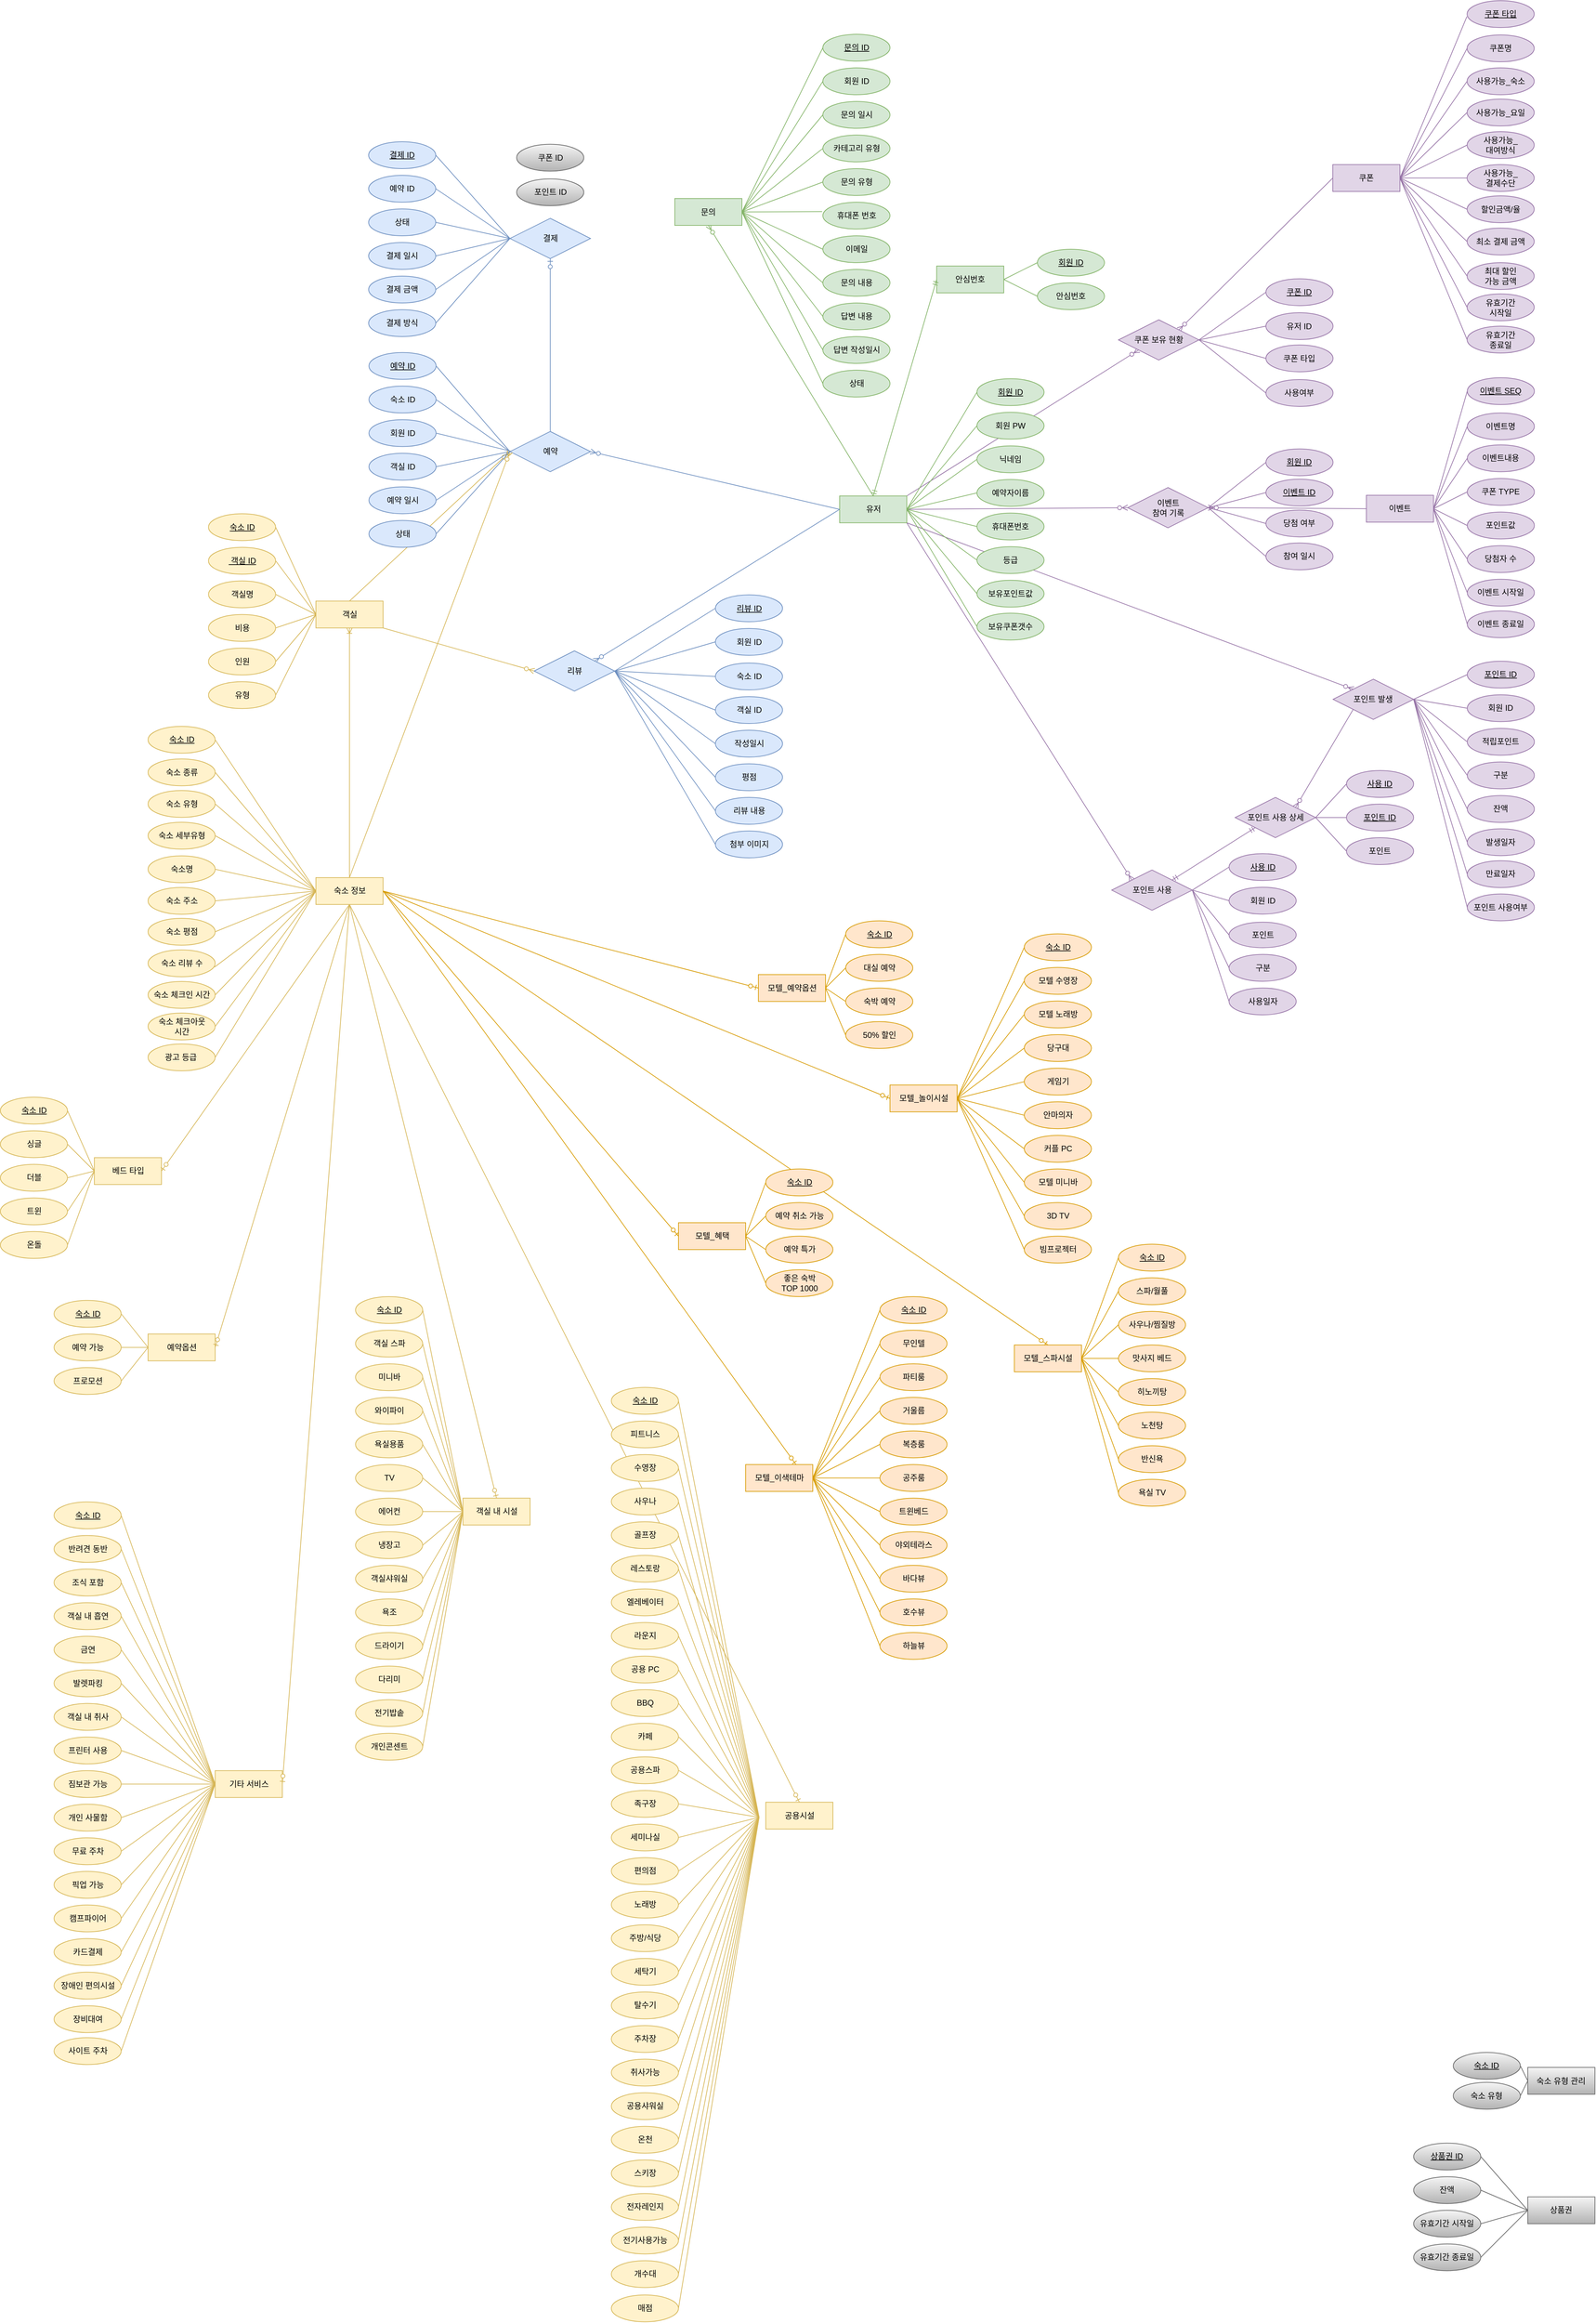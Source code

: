 <mxfile version="21.7.5" type="device">
  <diagram id="R2lEEEUBdFMjLlhIrx00" name="Page-1">
    <mxGraphModel dx="3511" dy="4951" grid="1" gridSize="10" guides="1" tooltips="1" connect="1" arrows="1" fold="1" page="1" pageScale="1" pageWidth="850" pageHeight="1100" math="0" shadow="0" extFonts="Permanent Marker^https://fonts.googleapis.com/css?family=Permanent+Marker">
      <root>
        <mxCell id="0" />
        <mxCell id="1" parent="0" />
        <mxCell id="lgX-5HIJmm445u7DmL68-85" value="" style="fontSize=12;html=1;endArrow=ERzeroToMany;endFill=1;rounded=0;entryX=0;entryY=0.5;entryDx=0;entryDy=0;exitX=0.5;exitY=0;exitDx=0;exitDy=0;fillColor=#fff2cc;strokeColor=#d6b656;" parent="1" source="lgX-5HIJmm445u7DmL68-74" target="lgX-5HIJmm445u7DmL68-518" edge="1">
          <mxGeometry width="100" height="100" relative="1" as="geometry">
            <mxPoint x="655.5" y="277.25" as="sourcePoint" />
            <mxPoint x="695.5" y="-292.75" as="targetPoint" />
          </mxGeometry>
        </mxCell>
        <mxCell id="q81rO2FAoKNDNxfCGTCQ-28" value="" style="fontSize=12;html=1;endArrow=ERzeroToMany;endFill=1;rounded=0;fillColor=#e1d5e7;strokeColor=#9673a6;exitX=0;exitY=0.5;exitDx=0;exitDy=0;entryX=1;entryY=0;entryDx=0;entryDy=0;" parent="1" source="lgX-5HIJmm445u7DmL68-710" target="lgX-5HIJmm445u7DmL68-620" edge="1">
          <mxGeometry width="100" height="100" relative="1" as="geometry">
            <mxPoint x="2202.94" y="-396.25" as="sourcePoint" />
            <mxPoint x="2302.94" y="-496.25" as="targetPoint" />
          </mxGeometry>
        </mxCell>
        <mxCell id="lgX-5HIJmm445u7DmL68-626" value="" style="fontSize=12;html=1;endArrow=ERzeroToMany;endFill=1;rounded=0;exitX=1;exitY=0.5;exitDx=0;exitDy=0;entryX=0;entryY=0.5;entryDx=0;entryDy=0;fillColor=#e1d5e7;strokeColor=#9673a6;" parent="1" source="lgX-5HIJmm445u7DmL68-99" target="lgX-5HIJmm445u7DmL68-624" edge="1">
          <mxGeometry width="100" height="100" relative="1" as="geometry">
            <mxPoint x="1385.5" y="233.25" as="sourcePoint" />
            <mxPoint x="1780.5" y="-1136.75" as="targetPoint" />
          </mxGeometry>
        </mxCell>
        <mxCell id="tM6-AsM6majX-Xd3IbJ4-147" value="" style="fontSize=12;html=1;endArrow=ERzeroToMany;endFill=1;rounded=0;fillColor=#e1d5e7;strokeColor=#9673a6;exitX=1;exitY=1;exitDx=0;exitDy=0;entryX=0;entryY=0;entryDx=0;entryDy=0;" parent="1" source="lgX-5HIJmm445u7DmL68-99" target="tM6-AsM6majX-Xd3IbJ4-118" edge="1">
          <mxGeometry width="100" height="100" relative="1" as="geometry">
            <mxPoint x="1495.5" y="49.75" as="sourcePoint" />
            <mxPoint x="1595.5" y="-50.25" as="targetPoint" />
          </mxGeometry>
        </mxCell>
        <mxCell id="tM6-AsM6majX-Xd3IbJ4-148" value="" style="fontSize=12;html=1;endArrow=ERzeroToMany;endFill=1;rounded=0;fillColor=#e1d5e7;strokeColor=#9673a6;exitX=1;exitY=1;exitDx=0;exitDy=0;entryX=0;entryY=0;entryDx=0;entryDy=0;" parent="1" source="lgX-5HIJmm445u7DmL68-99" target="lgX-5HIJmm445u7DmL68-621" edge="1">
          <mxGeometry width="100" height="100" relative="1" as="geometry">
            <mxPoint x="1405.5" y="-282.25" as="sourcePoint" />
            <mxPoint x="1612.5" y="13.75" as="targetPoint" />
          </mxGeometry>
        </mxCell>
        <mxCell id="q81rO2FAoKNDNxfCGTCQ-29" value="" style="fontSize=12;html=1;endArrow=ERzeroToMany;endFill=1;rounded=0;fillColor=#e1d5e7;strokeColor=#9673a6;entryX=0;entryY=1;entryDx=0;entryDy=0;exitX=1;exitY=0;exitDx=0;exitDy=0;" parent="1" source="lgX-5HIJmm445u7DmL68-99" target="lgX-5HIJmm445u7DmL68-620" edge="1">
          <mxGeometry width="100" height="100" relative="1" as="geometry">
            <mxPoint x="1695.5" y="-240.25" as="sourcePoint" />
            <mxPoint x="1870.5" y="-340.25" as="targetPoint" />
          </mxGeometry>
        </mxCell>
        <mxCell id="lgX-5HIJmm445u7DmL68-275" value="" style="fontSize=12;html=1;endArrow=ERzeroToOne;endFill=1;rounded=0;exitX=1;exitY=0.5;exitDx=0;exitDy=0;entryX=0.5;entryY=0;entryDx=0;entryDy=0;fillColor=#ffe6cc;strokeColor=#d79b00;" parent="1" source="lgX-5HIJmm445u7DmL68-1" target="lgX-5HIJmm445u7DmL68-216" edge="1">
          <mxGeometry width="100" height="100" relative="1" as="geometry">
            <mxPoint x="799.5" y="307.25" as="sourcePoint" />
            <mxPoint x="1259.5" y="762.25" as="targetPoint" />
          </mxGeometry>
        </mxCell>
        <mxCell id="lgX-5HIJmm445u7DmL68-274" value="" style="fontSize=12;html=1;endArrow=ERzeroToOne;endFill=1;rounded=0;exitX=1;exitY=0.5;exitDx=0;exitDy=0;entryX=0;entryY=0.5;entryDx=0;entryDy=0;fillColor=#ffe6cc;strokeColor=#d79b00;" parent="1" source="lgX-5HIJmm445u7DmL68-1" target="lgX-5HIJmm445u7DmL68-195" edge="1">
          <mxGeometry width="100" height="100" relative="1" as="geometry">
            <mxPoint x="799.5" y="307.25" as="sourcePoint" />
            <mxPoint x="1159.5" y="587.25" as="targetPoint" />
          </mxGeometry>
        </mxCell>
        <mxCell id="tM6-AsM6majX-Xd3IbJ4-151" value="" style="fontSize=12;html=1;endArrow=ERzeroToMany;endFill=1;rounded=0;fillColor=#e1d5e7;strokeColor=#9673a6;exitX=0;exitY=1;exitDx=0;exitDy=0;entryX=1;entryY=0;entryDx=0;entryDy=0;" parent="1" source="lgX-5HIJmm445u7DmL68-621" target="tM6-AsM6majX-Xd3IbJ4-146" edge="1">
          <mxGeometry width="100" height="100" relative="1" as="geometry">
            <mxPoint x="1745.25" y="-206.82" as="sourcePoint" />
            <mxPoint x="1845.25" y="-306.82" as="targetPoint" />
          </mxGeometry>
        </mxCell>
        <mxCell id="tM6-AsM6majX-Xd3IbJ4-104" value="" style="fontSize=12;html=1;endArrow=ERzeroToOne;endFill=1;rounded=0;exitX=0.5;exitY=0;exitDx=0;exitDy=0;entryX=0.5;entryY=1;entryDx=0;entryDy=0;fillColor=#dae8fc;strokeColor=#6c8ebf;" parent="1" source="lgX-5HIJmm445u7DmL68-518" target="lgX-5HIJmm445u7DmL68-528" edge="1">
          <mxGeometry width="100" height="100" relative="1" as="geometry">
            <mxPoint x="685.5" y="-170.25" as="sourcePoint" />
            <mxPoint x="785.5" y="-270.25" as="targetPoint" />
          </mxGeometry>
        </mxCell>
        <mxCell id="lgX-5HIJmm445u7DmL68-376" value="" style="fontSize=12;html=1;endArrow=ERzeroToOne;endFill=1;rounded=0;exitX=0.5;exitY=1;exitDx=0;exitDy=0;fillColor=#fff2cc;strokeColor=#d6b656;entryX=0.5;entryY=0;entryDx=0;entryDy=0;" parent="1" source="lgX-5HIJmm445u7DmL68-1" target="tM6-AsM6majX-Xd3IbJ4-71" edge="1">
          <mxGeometry width="100" height="100" relative="1" as="geometry">
            <mxPoint x="1185.5" y="892.25" as="sourcePoint" />
            <mxPoint x="1475.5" y="1789.75" as="targetPoint" />
          </mxGeometry>
        </mxCell>
        <mxCell id="lgX-5HIJmm445u7DmL68-1" value="숙소 정보" style="whiteSpace=wrap;html=1;align=center;fillColor=#fff2cc;strokeColor=#d6b656;" parent="1" vertex="1">
          <mxGeometry x="565.5" y="235.38" width="100" height="40" as="geometry" />
        </mxCell>
        <mxCell id="lgX-5HIJmm445u7DmL68-3" value="상품권" style="whiteSpace=wrap;html=1;align=center;fillColor=#f5f5f5;strokeColor=#666666;gradientColor=#b3b3b3;" parent="1" vertex="1">
          <mxGeometry x="2370.37" y="2199.25" width="100" height="40" as="geometry" />
        </mxCell>
        <mxCell id="lgX-5HIJmm445u7DmL68-4" value="" style="fontSize=12;html=1;endArrow=ERoneToMany;rounded=0;exitX=0.5;exitY=0;exitDx=0;exitDy=0;fillColor=#fff2cc;strokeColor=#d6b656;entryX=0.5;entryY=1;entryDx=0;entryDy=0;" parent="1" source="lgX-5HIJmm445u7DmL68-1" target="lgX-5HIJmm445u7DmL68-74" edge="1">
          <mxGeometry width="100" height="100" relative="1" as="geometry">
            <mxPoint x="-114.5" y="207.25" as="sourcePoint" />
            <mxPoint x="-444.5" y="207.25" as="targetPoint" />
          </mxGeometry>
        </mxCell>
        <mxCell id="lgX-5HIJmm445u7DmL68-6" value="예약 ID" style="ellipse;whiteSpace=wrap;html=1;align=center;fontStyle=4;fillColor=#dae8fc;strokeColor=#6c8ebf;" parent="1" vertex="1">
          <mxGeometry x="644.5" y="-546.25" width="100" height="40" as="geometry" />
        </mxCell>
        <mxCell id="lgX-5HIJmm445u7DmL68-7" value="리뷰 ID" style="ellipse;whiteSpace=wrap;html=1;align=center;fontStyle=4;fillColor=#dae8fc;strokeColor=#6c8ebf;" parent="1" vertex="1">
          <mxGeometry x="1160.5" y="-185.5" width="100" height="40" as="geometry" />
        </mxCell>
        <mxCell id="lgX-5HIJmm445u7DmL68-8" value="상품권 ID" style="ellipse;whiteSpace=wrap;html=1;align=center;fontStyle=4;fillColor=#f5f5f5;strokeColor=#666666;gradientColor=#b3b3b3;" parent="1" vertex="1">
          <mxGeometry x="2200.37" y="2119.25" width="100" height="40" as="geometry" />
        </mxCell>
        <mxCell id="lgX-5HIJmm445u7DmL68-9" value="숙소 ID" style="ellipse;whiteSpace=wrap;html=1;align=center;fillColor=#dae8fc;strokeColor=#6c8ebf;" parent="1" vertex="1">
          <mxGeometry x="644.5" y="-496.25" width="100" height="40" as="geometry" />
        </mxCell>
        <mxCell id="lgX-5HIJmm445u7DmL68-10" value="회원 ID" style="ellipse;whiteSpace=wrap;html=1;align=center;fillColor=#dae8fc;strokeColor=#6c8ebf;" parent="1" vertex="1">
          <mxGeometry x="644.5" y="-446.25" width="100" height="40" as="geometry" />
        </mxCell>
        <mxCell id="lgX-5HIJmm445u7DmL68-11" value="객실 ID" style="ellipse;whiteSpace=wrap;html=1;align=center;fillColor=#dae8fc;strokeColor=#6c8ebf;" parent="1" vertex="1">
          <mxGeometry x="644.5" y="-396.25" width="100" height="40" as="geometry" />
        </mxCell>
        <mxCell id="lgX-5HIJmm445u7DmL68-12" value="결제 일시" style="ellipse;whiteSpace=wrap;html=1;align=center;fillColor=#dae8fc;strokeColor=#6c8ebf;" parent="1" vertex="1">
          <mxGeometry x="644" y="-710" width="100" height="40" as="geometry" />
        </mxCell>
        <mxCell id="lgX-5HIJmm445u7DmL68-15" value="예약 일시" style="ellipse;whiteSpace=wrap;html=1;align=center;fillColor=#dae8fc;strokeColor=#6c8ebf;" parent="1" vertex="1">
          <mxGeometry x="644.5" y="-346.25" width="100" height="40" as="geometry" />
        </mxCell>
        <mxCell id="lgX-5HIJmm445u7DmL68-16" value="상태" style="ellipse;whiteSpace=wrap;html=1;align=center;fillColor=#dae8fc;strokeColor=#6c8ebf;" parent="1" vertex="1">
          <mxGeometry x="644.5" y="-296.25" width="100" height="40" as="geometry" />
        </mxCell>
        <mxCell id="lgX-5HIJmm445u7DmL68-17" value="결제 금액" style="ellipse;whiteSpace=wrap;html=1;align=center;fillColor=#dae8fc;strokeColor=#6c8ebf;" parent="1" vertex="1">
          <mxGeometry x="644" y="-660" width="100" height="40" as="geometry" />
        </mxCell>
        <mxCell id="lgX-5HIJmm445u7DmL68-18" value="결제 방식" style="ellipse;whiteSpace=wrap;html=1;align=center;fillColor=#dae8fc;strokeColor=#6c8ebf;" parent="1" vertex="1">
          <mxGeometry x="644" y="-610" width="100" height="40" as="geometry" />
        </mxCell>
        <mxCell id="lgX-5HIJmm445u7DmL68-21" value="작성일시" style="ellipse;whiteSpace=wrap;html=1;align=center;fillColor=#dae8fc;strokeColor=#6c8ebf;" parent="1" vertex="1">
          <mxGeometry x="1160.5" y="16" width="100" height="40" as="geometry" />
        </mxCell>
        <mxCell id="lgX-5HIJmm445u7DmL68-22" value="평점" style="ellipse;whiteSpace=wrap;html=1;align=center;fillColor=#dae8fc;strokeColor=#6c8ebf;" parent="1" vertex="1">
          <mxGeometry x="1160.5" y="66" width="100" height="40" as="geometry" />
        </mxCell>
        <mxCell id="lgX-5HIJmm445u7DmL68-23" value="리뷰 내용" style="ellipse;whiteSpace=wrap;html=1;align=center;fillColor=#dae8fc;strokeColor=#6c8ebf;" parent="1" vertex="1">
          <mxGeometry x="1160.5" y="116" width="100" height="40" as="geometry" />
        </mxCell>
        <mxCell id="lgX-5HIJmm445u7DmL68-24" value="첨부 이미지" style="ellipse;whiteSpace=wrap;html=1;align=center;fillColor=#dae8fc;strokeColor=#6c8ebf;" parent="1" vertex="1">
          <mxGeometry x="1160.5" y="166" width="100" height="40" as="geometry" />
        </mxCell>
        <mxCell id="lgX-5HIJmm445u7DmL68-27" value="유효기간 종료일" style="ellipse;whiteSpace=wrap;html=1;align=center;fillColor=#f5f5f5;strokeColor=#666666;gradientColor=#b3b3b3;" parent="1" vertex="1">
          <mxGeometry x="2200.37" y="2269.25" width="100" height="40" as="geometry" />
        </mxCell>
        <mxCell id="lgX-5HIJmm445u7DmL68-28" value="잔액" style="ellipse;whiteSpace=wrap;html=1;align=center;fillColor=#f5f5f5;strokeColor=#666666;gradientColor=#b3b3b3;" parent="1" vertex="1">
          <mxGeometry x="2200.37" y="2169.25" width="100" height="40" as="geometry" />
        </mxCell>
        <mxCell id="lgX-5HIJmm445u7DmL68-29" value="유효기간 시작일" style="ellipse;whiteSpace=wrap;html=1;align=center;fillColor=#f5f5f5;strokeColor=#666666;gradientColor=#b3b3b3;" parent="1" vertex="1">
          <mxGeometry x="2200.37" y="2219.25" width="100" height="40" as="geometry" />
        </mxCell>
        <mxCell id="lgX-5HIJmm445u7DmL68-30" value="" style="endArrow=none;html=1;rounded=0;exitX=0;exitY=0.5;exitDx=0;exitDy=0;entryX=1;entryY=0.5;entryDx=0;entryDy=0;fillColor=#f5f5f5;strokeColor=#666666;gradientColor=#b3b3b3;" parent="1" source="lgX-5HIJmm445u7DmL68-3" target="lgX-5HIJmm445u7DmL68-8" edge="1">
          <mxGeometry relative="1" as="geometry">
            <mxPoint x="2920.37" y="2449.25" as="sourcePoint" />
            <mxPoint x="2980.37" y="2149.25" as="targetPoint" />
          </mxGeometry>
        </mxCell>
        <mxCell id="lgX-5HIJmm445u7DmL68-31" value="" style="endArrow=none;html=1;rounded=0;entryX=1;entryY=0.5;entryDx=0;entryDy=0;fillColor=#f5f5f5;strokeColor=#666666;exitX=0;exitY=0.5;exitDx=0;exitDy=0;gradientColor=#b3b3b3;" parent="1" source="lgX-5HIJmm445u7DmL68-3" target="lgX-5HIJmm445u7DmL68-28" edge="1">
          <mxGeometry relative="1" as="geometry">
            <mxPoint x="2520.37" y="2304.25" as="sourcePoint" />
            <mxPoint x="2320.37" y="2149.25" as="targetPoint" />
          </mxGeometry>
        </mxCell>
        <mxCell id="lgX-5HIJmm445u7DmL68-32" value="" style="endArrow=none;html=1;rounded=0;entryX=1;entryY=0.5;entryDx=0;entryDy=0;exitX=0;exitY=0.5;exitDx=0;exitDy=0;fillColor=#f5f5f5;strokeColor=#666666;gradientColor=#b3b3b3;" parent="1" source="lgX-5HIJmm445u7DmL68-3" target="lgX-5HIJmm445u7DmL68-29" edge="1">
          <mxGeometry relative="1" as="geometry">
            <mxPoint x="2410.37" y="2279.25" as="sourcePoint" />
            <mxPoint x="2320.37" y="2199.25" as="targetPoint" />
          </mxGeometry>
        </mxCell>
        <mxCell id="lgX-5HIJmm445u7DmL68-33" value="" style="endArrow=none;html=1;rounded=0;entryX=1;entryY=0.5;entryDx=0;entryDy=0;exitX=0;exitY=0.5;exitDx=0;exitDy=0;fillColor=#f5f5f5;strokeColor=#666666;gradientColor=#b3b3b3;" parent="1" source="lgX-5HIJmm445u7DmL68-3" target="lgX-5HIJmm445u7DmL68-27" edge="1">
          <mxGeometry relative="1" as="geometry">
            <mxPoint x="2330.37" y="2239.25" as="sourcePoint" />
            <mxPoint x="2280.37" y="2259.25" as="targetPoint" />
          </mxGeometry>
        </mxCell>
        <mxCell id="lgX-5HIJmm445u7DmL68-54" value="안심번호" style="whiteSpace=wrap;html=1;align=center;fillColor=#d5e8d4;strokeColor=#82b366;" parent="1" vertex="1">
          <mxGeometry x="1490" y="-675" width="100" height="40" as="geometry" />
        </mxCell>
        <mxCell id="lgX-5HIJmm445u7DmL68-55" value="회원 ID" style="ellipse;whiteSpace=wrap;html=1;align=center;fontStyle=4;fillColor=#d5e8d4;strokeColor=#82b366;" parent="1" vertex="1">
          <mxGeometry x="1640" y="-700" width="100" height="40" as="geometry" />
        </mxCell>
        <mxCell id="lgX-5HIJmm445u7DmL68-56" value="안심번호" style="ellipse;whiteSpace=wrap;html=1;align=center;fillColor=#d5e8d4;strokeColor=#82b366;" parent="1" vertex="1">
          <mxGeometry x="1640" y="-650" width="100" height="40" as="geometry" />
        </mxCell>
        <mxCell id="lgX-5HIJmm445u7DmL68-57" value="" style="endArrow=none;html=1;rounded=0;exitX=1;exitY=0.5;exitDx=0;exitDy=0;entryX=0;entryY=0.5;entryDx=0;entryDy=0;fillColor=#d5e8d4;strokeColor=#82b366;" parent="1" source="lgX-5HIJmm445u7DmL68-54" target="lgX-5HIJmm445u7DmL68-55" edge="1">
          <mxGeometry relative="1" as="geometry">
            <mxPoint x="220" y="-990" as="sourcePoint" />
            <mxPoint x="240" y="-1040" as="targetPoint" />
          </mxGeometry>
        </mxCell>
        <mxCell id="lgX-5HIJmm445u7DmL68-58" value="" style="endArrow=none;html=1;rounded=0;exitX=1;exitY=0.5;exitDx=0;exitDy=0;entryX=0;entryY=0.5;entryDx=0;entryDy=0;fillColor=#d5e8d4;strokeColor=#82b366;" parent="1" source="lgX-5HIJmm445u7DmL68-54" target="lgX-5HIJmm445u7DmL68-56" edge="1">
          <mxGeometry relative="1" as="geometry">
            <mxPoint x="280" y="-1200" as="sourcePoint" />
            <mxPoint x="310" y="-1230" as="targetPoint" />
          </mxGeometry>
        </mxCell>
        <mxCell id="lgX-5HIJmm445u7DmL68-59" value="" style="fontSize=12;html=1;endArrow=ERmandOne;startArrow=ERmandOne;rounded=0;entryX=0.5;entryY=0;entryDx=0;entryDy=0;exitX=0;exitY=0.5;exitDx=0;exitDy=0;fillColor=#d5e8d4;strokeColor=#82b366;" parent="1" source="lgX-5HIJmm445u7DmL68-54" target="lgX-5HIJmm445u7DmL68-99" edge="1">
          <mxGeometry width="100" height="100" relative="1" as="geometry">
            <mxPoint x="215.5" y="-942.75" as="sourcePoint" />
            <mxPoint x="-154.5" y="-1002.75" as="targetPoint" />
          </mxGeometry>
        </mxCell>
        <mxCell id="lgX-5HIJmm445u7DmL68-61" value="" style="endArrow=none;html=1;rounded=0;exitX=1;exitY=0.5;exitDx=0;exitDy=0;entryX=0;entryY=0.5;entryDx=0;entryDy=0;fillColor=#dae8fc;strokeColor=#6c8ebf;" parent="1" source="lgX-5HIJmm445u7DmL68-6" target="lgX-5HIJmm445u7DmL68-518" edge="1">
          <mxGeometry relative="1" as="geometry">
            <mxPoint x="374.5" y="-598.75" as="sourcePoint" />
            <mxPoint x="864.5" y="-398.75" as="targetPoint" />
          </mxGeometry>
        </mxCell>
        <mxCell id="lgX-5HIJmm445u7DmL68-62" value="" style="endArrow=none;html=1;rounded=0;exitX=1;exitY=0.5;exitDx=0;exitDy=0;entryX=0;entryY=0.5;entryDx=0;entryDy=0;fillColor=#dae8fc;strokeColor=#6c8ebf;" parent="1" source="lgX-5HIJmm445u7DmL68-9" target="lgX-5HIJmm445u7DmL68-518" edge="1">
          <mxGeometry relative="1" as="geometry">
            <mxPoint x="754.5" y="-688.75" as="sourcePoint" />
            <mxPoint x="864.5" y="-398.75" as="targetPoint" />
          </mxGeometry>
        </mxCell>
        <mxCell id="lgX-5HIJmm445u7DmL68-63" value="" style="endArrow=none;html=1;rounded=0;exitX=1;exitY=0.5;exitDx=0;exitDy=0;entryX=0.027;entryY=0.497;entryDx=0;entryDy=0;fillColor=#dae8fc;strokeColor=#6c8ebf;entryPerimeter=0;" parent="1" source="lgX-5HIJmm445u7DmL68-10" target="lgX-5HIJmm445u7DmL68-518" edge="1">
          <mxGeometry relative="1" as="geometry">
            <mxPoint x="754.5" y="-638.75" as="sourcePoint" />
            <mxPoint x="864.5" y="-398.75" as="targetPoint" />
          </mxGeometry>
        </mxCell>
        <mxCell id="lgX-5HIJmm445u7DmL68-64" value="" style="endArrow=none;html=1;rounded=0;exitX=1;exitY=0.5;exitDx=0;exitDy=0;entryX=0;entryY=0.5;entryDx=0;entryDy=0;fillColor=#dae8fc;strokeColor=#6c8ebf;" parent="1" source="lgX-5HIJmm445u7DmL68-11" target="lgX-5HIJmm445u7DmL68-518" edge="1">
          <mxGeometry relative="1" as="geometry">
            <mxPoint x="754.5" y="-588.75" as="sourcePoint" />
            <mxPoint x="864.5" y="-398.75" as="targetPoint" />
          </mxGeometry>
        </mxCell>
        <mxCell id="lgX-5HIJmm445u7DmL68-67" value="" style="endArrow=none;html=1;rounded=0;exitX=1;exitY=0.5;exitDx=0;exitDy=0;entryX=0;entryY=0.5;entryDx=0;entryDy=0;fillColor=#dae8fc;strokeColor=#6c8ebf;" parent="1" source="lgX-5HIJmm445u7DmL68-12" target="lgX-5HIJmm445u7DmL68-528" edge="1">
          <mxGeometry relative="1" as="geometry">
            <mxPoint x="784.5" y="-906.5" as="sourcePoint" />
            <mxPoint x="884.5" y="-866.5" as="targetPoint" />
          </mxGeometry>
        </mxCell>
        <mxCell id="lgX-5HIJmm445u7DmL68-68" value="" style="endArrow=none;html=1;rounded=0;exitX=1;exitY=0.5;exitDx=0;exitDy=0;entryX=0;entryY=0.5;entryDx=0;entryDy=0;fillColor=#dae8fc;strokeColor=#6c8ebf;" parent="1" source="lgX-5HIJmm445u7DmL68-15" target="lgX-5HIJmm445u7DmL68-518" edge="1">
          <mxGeometry relative="1" as="geometry">
            <mxPoint x="754.5" y="-388.75" as="sourcePoint" />
            <mxPoint x="864.5" y="-398.75" as="targetPoint" />
          </mxGeometry>
        </mxCell>
        <mxCell id="lgX-5HIJmm445u7DmL68-69" value="" style="endArrow=none;html=1;rounded=0;exitX=1;exitY=0.5;exitDx=0;exitDy=0;entryX=0;entryY=0.5;entryDx=0;entryDy=0;fillColor=#dae8fc;strokeColor=#6c8ebf;" parent="1" source="lgX-5HIJmm445u7DmL68-16" target="lgX-5HIJmm445u7DmL68-518" edge="1">
          <mxGeometry relative="1" as="geometry">
            <mxPoint x="754.5" y="-338.75" as="sourcePoint" />
            <mxPoint x="864.5" y="-398.75" as="targetPoint" />
          </mxGeometry>
        </mxCell>
        <mxCell id="lgX-5HIJmm445u7DmL68-70" value="" style="endArrow=none;html=1;rounded=0;exitX=1;exitY=0.5;exitDx=0;exitDy=0;entryX=0;entryY=0.5;entryDx=0;entryDy=0;fillColor=#dae8fc;strokeColor=#6c8ebf;" parent="1" source="lgX-5HIJmm445u7DmL68-17" target="lgX-5HIJmm445u7DmL68-528" edge="1">
          <mxGeometry relative="1" as="geometry">
            <mxPoint x="780.5" y="-841.5" as="sourcePoint" />
            <mxPoint x="880.5" y="-951.5" as="targetPoint" />
          </mxGeometry>
        </mxCell>
        <mxCell id="lgX-5HIJmm445u7DmL68-71" value="" style="endArrow=none;html=1;rounded=0;exitX=1;exitY=0.5;exitDx=0;exitDy=0;entryX=0;entryY=0.5;entryDx=0;entryDy=0;fillColor=#dae8fc;strokeColor=#6c8ebf;" parent="1" source="lgX-5HIJmm445u7DmL68-18" target="lgX-5HIJmm445u7DmL68-528" edge="1">
          <mxGeometry relative="1" as="geometry">
            <mxPoint x="780.5" y="-791.5" as="sourcePoint" />
            <mxPoint x="880.5" y="-951.5" as="targetPoint" />
          </mxGeometry>
        </mxCell>
        <mxCell id="lgX-5HIJmm445u7DmL68-74" value="객실" style="whiteSpace=wrap;html=1;align=center;fillColor=#fff2cc;strokeColor=#d6b656;" parent="1" vertex="1">
          <mxGeometry x="565.5" y="-176.25" width="100" height="40" as="geometry" />
        </mxCell>
        <mxCell id="lgX-5HIJmm445u7DmL68-76" value="" style="endArrow=none;html=1;rounded=0;entryX=0;entryY=0.5;entryDx=0;entryDy=0;exitX=1;exitY=0.5;exitDx=0;exitDy=0;fillColor=#dae8fc;strokeColor=#6c8ebf;" parent="1" source="lgX-5HIJmm445u7DmL68-526" target="lgX-5HIJmm445u7DmL68-7" edge="1">
          <mxGeometry relative="1" as="geometry">
            <mxPoint x="935.5" y="27.87" as="sourcePoint" />
            <mxPoint x="485.5" y="-52.13" as="targetPoint" />
          </mxGeometry>
        </mxCell>
        <mxCell id="lgX-5HIJmm445u7DmL68-77" value="" style="endArrow=none;html=1;rounded=0;entryX=0;entryY=0.5;entryDx=0;entryDy=0;exitX=1;exitY=0.5;exitDx=0;exitDy=0;fillColor=#dae8fc;strokeColor=#6c8ebf;" parent="1" source="lgX-5HIJmm445u7DmL68-526" target="lgX-5HIJmm445u7DmL68-21" edge="1">
          <mxGeometry relative="1" as="geometry">
            <mxPoint x="935.5" y="27.87" as="sourcePoint" />
            <mxPoint x="985.5" y="-112.13" as="targetPoint" />
          </mxGeometry>
        </mxCell>
        <mxCell id="lgX-5HIJmm445u7DmL68-78" value="" style="endArrow=none;html=1;rounded=0;entryX=0;entryY=0.5;entryDx=0;entryDy=0;exitX=1;exitY=0.5;exitDx=0;exitDy=0;fillColor=#dae8fc;strokeColor=#6c8ebf;" parent="1" source="lgX-5HIJmm445u7DmL68-526" target="lgX-5HIJmm445u7DmL68-22" edge="1">
          <mxGeometry relative="1" as="geometry">
            <mxPoint x="935.5" y="27.87" as="sourcePoint" />
            <mxPoint x="985.5" y="-62.13" as="targetPoint" />
          </mxGeometry>
        </mxCell>
        <mxCell id="lgX-5HIJmm445u7DmL68-79" value="" style="endArrow=none;html=1;rounded=0;entryX=0;entryY=0.5;entryDx=0;entryDy=0;exitX=1;exitY=0.5;exitDx=0;exitDy=0;fillColor=#dae8fc;strokeColor=#6c8ebf;" parent="1" source="lgX-5HIJmm445u7DmL68-526" target="lgX-5HIJmm445u7DmL68-23" edge="1">
          <mxGeometry relative="1" as="geometry">
            <mxPoint x="935.5" y="27.87" as="sourcePoint" />
            <mxPoint x="985.5" y="-12.13" as="targetPoint" />
          </mxGeometry>
        </mxCell>
        <mxCell id="lgX-5HIJmm445u7DmL68-80" value="" style="endArrow=none;html=1;rounded=0;entryX=0;entryY=0.5;entryDx=0;entryDy=0;exitX=1;exitY=0.5;exitDx=0;exitDy=0;fillColor=#dae8fc;strokeColor=#6c8ebf;" parent="1" source="lgX-5HIJmm445u7DmL68-526" target="lgX-5HIJmm445u7DmL68-24" edge="1">
          <mxGeometry relative="1" as="geometry">
            <mxPoint x="935.5" y="27.87" as="sourcePoint" />
            <mxPoint x="985.5" y="37.87" as="targetPoint" />
          </mxGeometry>
        </mxCell>
        <mxCell id="lgX-5HIJmm445u7DmL68-86" value="숙소 ID" style="ellipse;whiteSpace=wrap;html=1;align=center;fontStyle=4;fillColor=#fff2cc;strokeColor=#d6b656;" parent="1" vertex="1">
          <mxGeometry x="405.5" y="-306.25" width="100" height="40" as="geometry" />
        </mxCell>
        <mxCell id="lgX-5HIJmm445u7DmL68-87" value="&amp;nbsp;객실 ID" style="ellipse;whiteSpace=wrap;html=1;align=center;fontStyle=4;fillColor=#fff2cc;strokeColor=#d6b656;" parent="1" vertex="1">
          <mxGeometry x="405.5" y="-256.25" width="100" height="40" as="geometry" />
        </mxCell>
        <mxCell id="lgX-5HIJmm445u7DmL68-88" value="인원" style="ellipse;whiteSpace=wrap;html=1;align=center;fillColor=#fff2cc;strokeColor=#d6b656;" parent="1" vertex="1">
          <mxGeometry x="405.5" y="-106.25" width="100" height="40" as="geometry" />
        </mxCell>
        <mxCell id="lgX-5HIJmm445u7DmL68-89" value="유형" style="ellipse;whiteSpace=wrap;html=1;align=center;fillColor=#fff2cc;strokeColor=#d6b656;" parent="1" vertex="1">
          <mxGeometry x="405.5" y="-56.25" width="100" height="40" as="geometry" />
        </mxCell>
        <mxCell id="lgX-5HIJmm445u7DmL68-90" value="객실명" style="ellipse;whiteSpace=wrap;html=1;align=center;fillColor=#fff2cc;strokeColor=#d6b656;" parent="1" vertex="1">
          <mxGeometry x="405.5" y="-206.25" width="100" height="40" as="geometry" />
        </mxCell>
        <mxCell id="lgX-5HIJmm445u7DmL68-91" value="비용" style="ellipse;whiteSpace=wrap;html=1;align=center;fillColor=#fff2cc;strokeColor=#d6b656;" parent="1" vertex="1">
          <mxGeometry x="405.5" y="-156.25" width="100" height="40" as="geometry" />
        </mxCell>
        <mxCell id="lgX-5HIJmm445u7DmL68-92" value="" style="endArrow=none;html=1;rounded=0;exitX=1;exitY=0.5;exitDx=0;exitDy=0;entryX=0;entryY=0.5;entryDx=0;entryDy=0;fillColor=#fff2cc;strokeColor=#d6b656;" parent="1" source="lgX-5HIJmm445u7DmL68-86" target="lgX-5HIJmm445u7DmL68-74" edge="1">
          <mxGeometry relative="1" as="geometry">
            <mxPoint x="575.5" y="-316.25" as="sourcePoint" />
            <mxPoint x="735.5" y="-316.25" as="targetPoint" />
          </mxGeometry>
        </mxCell>
        <mxCell id="lgX-5HIJmm445u7DmL68-93" value="" style="endArrow=none;html=1;rounded=0;exitX=1;exitY=0.5;exitDx=0;exitDy=0;entryX=0;entryY=0.5;entryDx=0;entryDy=0;fillColor=#fff2cc;strokeColor=#d6b656;" parent="1" source="lgX-5HIJmm445u7DmL68-87" target="lgX-5HIJmm445u7DmL68-74" edge="1">
          <mxGeometry relative="1" as="geometry">
            <mxPoint x="565.5" y="-196.25" as="sourcePoint" />
            <mxPoint x="675.5" y="-76.25" as="targetPoint" />
          </mxGeometry>
        </mxCell>
        <mxCell id="lgX-5HIJmm445u7DmL68-94" value="" style="endArrow=none;html=1;rounded=0;exitX=1;exitY=0.5;exitDx=0;exitDy=0;entryX=0;entryY=0.5;entryDx=0;entryDy=0;fillColor=#fff2cc;strokeColor=#d6b656;" parent="1" source="lgX-5HIJmm445u7DmL68-88" target="lgX-5HIJmm445u7DmL68-74" edge="1">
          <mxGeometry relative="1" as="geometry">
            <mxPoint x="685.5" y="-196.25" as="sourcePoint" />
            <mxPoint x="675.5" y="-76.25" as="targetPoint" />
          </mxGeometry>
        </mxCell>
        <mxCell id="lgX-5HIJmm445u7DmL68-95" value="" style="endArrow=none;html=1;rounded=0;exitX=1;exitY=0.5;exitDx=0;exitDy=0;entryX=0;entryY=0.5;entryDx=0;entryDy=0;fillColor=#fff2cc;strokeColor=#d6b656;" parent="1" source="lgX-5HIJmm445u7DmL68-89" target="lgX-5HIJmm445u7DmL68-74" edge="1">
          <mxGeometry relative="1" as="geometry">
            <mxPoint x="770.5" y="-202.25" as="sourcePoint" />
            <mxPoint x="675.5" y="-76.25" as="targetPoint" />
          </mxGeometry>
        </mxCell>
        <mxCell id="lgX-5HIJmm445u7DmL68-96" value="" style="endArrow=none;html=1;rounded=0;exitX=1;exitY=0.5;exitDx=0;exitDy=0;entryX=0;entryY=0.5;entryDx=0;entryDy=0;fillColor=#fff2cc;strokeColor=#d6b656;" parent="1" source="lgX-5HIJmm445u7DmL68-90" target="lgX-5HIJmm445u7DmL68-74" edge="1">
          <mxGeometry relative="1" as="geometry">
            <mxPoint x="735.5" y="13.75" as="sourcePoint" />
            <mxPoint x="675.5" y="-76.25" as="targetPoint" />
          </mxGeometry>
        </mxCell>
        <mxCell id="lgX-5HIJmm445u7DmL68-97" value="" style="endArrow=none;html=1;rounded=0;exitX=1;exitY=0.5;exitDx=0;exitDy=0;fillColor=#fff2cc;strokeColor=#d6b656;entryX=0;entryY=0.5;entryDx=0;entryDy=0;" parent="1" source="lgX-5HIJmm445u7DmL68-91" target="lgX-5HIJmm445u7DmL68-74" edge="1">
          <mxGeometry relative="1" as="geometry">
            <mxPoint x="735.5" y="63.75" as="sourcePoint" />
            <mxPoint x="665.5" y="-156.25" as="targetPoint" />
          </mxGeometry>
        </mxCell>
        <mxCell id="lgX-5HIJmm445u7DmL68-98" value="" style="fontSize=12;html=1;endArrow=ERzeroToMany;endFill=1;rounded=0;exitX=0;exitY=0.5;exitDx=0;exitDy=0;fillColor=#dae8fc;strokeColor=#6c8ebf;entryX=1;entryY=0;entryDx=0;entryDy=0;" parent="1" source="lgX-5HIJmm445u7DmL68-99" target="lgX-5HIJmm445u7DmL68-526" edge="1">
          <mxGeometry width="100" height="100" relative="1" as="geometry">
            <mxPoint x="1340.5" y="-76.75" as="sourcePoint" />
            <mxPoint x="1180.5" y="53.25" as="targetPoint" />
          </mxGeometry>
        </mxCell>
        <mxCell id="lgX-5HIJmm445u7DmL68-99" value="유저" style="whiteSpace=wrap;html=1;align=center;fillColor=#d5e8d4;strokeColor=#82b366;" parent="1" vertex="1">
          <mxGeometry x="1345.5" y="-332.75" width="100" height="40" as="geometry" />
        </mxCell>
        <mxCell id="lgX-5HIJmm445u7DmL68-100" value="" style="fontSize=12;html=1;endArrow=ERzeroToMany;endFill=1;rounded=0;exitX=0;exitY=0.5;exitDx=0;exitDy=0;fillColor=#dae8fc;strokeColor=#6c8ebf;entryX=1;entryY=0.5;entryDx=0;entryDy=0;" parent="1" source="lgX-5HIJmm445u7DmL68-99" target="lgX-5HIJmm445u7DmL68-518" edge="1">
          <mxGeometry width="100" height="100" relative="1" as="geometry">
            <mxPoint x="1405.5" y="-282.75" as="sourcePoint" />
            <mxPoint x="1125.5" y="-380.25" as="targetPoint" />
          </mxGeometry>
        </mxCell>
        <mxCell id="lgX-5HIJmm445u7DmL68-125" value="회원 ID" style="ellipse;whiteSpace=wrap;html=1;align=center;fontStyle=4;fillColor=#d5e8d4;strokeColor=#82b366;" parent="1" vertex="1">
          <mxGeometry x="1550" y="-507.25" width="100" height="40" as="geometry" />
        </mxCell>
        <mxCell id="lgX-5HIJmm445u7DmL68-126" value="회원 PW" style="ellipse;whiteSpace=wrap;html=1;align=center;fillColor=#d5e8d4;strokeColor=#82b366;" parent="1" vertex="1">
          <mxGeometry x="1550" y="-457.25" width="100" height="40" as="geometry" />
        </mxCell>
        <mxCell id="lgX-5HIJmm445u7DmL68-127" value="닉네임" style="ellipse;whiteSpace=wrap;html=1;align=center;fillColor=#d5e8d4;strokeColor=#82b366;" parent="1" vertex="1">
          <mxGeometry x="1550" y="-407.25" width="100" height="40" as="geometry" />
        </mxCell>
        <mxCell id="lgX-5HIJmm445u7DmL68-128" value="예약자이름" style="ellipse;whiteSpace=wrap;html=1;align=center;fillColor=#d5e8d4;strokeColor=#82b366;" parent="1" vertex="1">
          <mxGeometry x="1550" y="-357.25" width="100" height="40" as="geometry" />
        </mxCell>
        <mxCell id="lgX-5HIJmm445u7DmL68-129" value="휴대폰번호" style="ellipse;whiteSpace=wrap;html=1;align=center;fillColor=#d5e8d4;strokeColor=#82b366;" parent="1" vertex="1">
          <mxGeometry x="1550" y="-307.25" width="100" height="40" as="geometry" />
        </mxCell>
        <mxCell id="lgX-5HIJmm445u7DmL68-130" value="등급" style="ellipse;whiteSpace=wrap;html=1;align=center;fillColor=#d5e8d4;strokeColor=#82b366;" parent="1" vertex="1">
          <mxGeometry x="1550" y="-257.25" width="100" height="40" as="geometry" />
        </mxCell>
        <mxCell id="lgX-5HIJmm445u7DmL68-131" value="" style="endArrow=none;html=1;rounded=0;entryX=1;entryY=0.5;entryDx=0;entryDy=0;exitX=0;exitY=0.5;exitDx=0;exitDy=0;fillColor=#d5e8d4;strokeColor=#82b366;" parent="1" source="lgX-5HIJmm445u7DmL68-125" target="lgX-5HIJmm445u7DmL68-99" edge="1">
          <mxGeometry relative="1" as="geometry">
            <mxPoint x="1025.5" y="-232.75" as="sourcePoint" />
            <mxPoint x="1195.5" y="-212.75" as="targetPoint" />
          </mxGeometry>
        </mxCell>
        <mxCell id="lgX-5HIJmm445u7DmL68-132" value="" style="endArrow=none;html=1;rounded=0;entryX=1;entryY=0.5;entryDx=0;entryDy=0;exitX=0;exitY=0.5;exitDx=0;exitDy=0;fillColor=#d5e8d4;strokeColor=#82b366;" parent="1" source="lgX-5HIJmm445u7DmL68-126" target="lgX-5HIJmm445u7DmL68-99" edge="1">
          <mxGeometry relative="1" as="geometry">
            <mxPoint x="1515.5" y="-427.75" as="sourcePoint" />
            <mxPoint x="1455.5" y="-302.75" as="targetPoint" />
          </mxGeometry>
        </mxCell>
        <mxCell id="lgX-5HIJmm445u7DmL68-133" value="" style="endArrow=none;html=1;rounded=0;entryX=1;entryY=0.5;entryDx=0;entryDy=0;exitX=0;exitY=0.5;exitDx=0;exitDy=0;fillColor=#d5e8d4;strokeColor=#82b366;" parent="1" source="lgX-5HIJmm445u7DmL68-127" target="lgX-5HIJmm445u7DmL68-99" edge="1">
          <mxGeometry relative="1" as="geometry">
            <mxPoint x="1515.5" y="-377.75" as="sourcePoint" />
            <mxPoint x="1455.5" y="-302.75" as="targetPoint" />
          </mxGeometry>
        </mxCell>
        <mxCell id="lgX-5HIJmm445u7DmL68-134" value="" style="endArrow=none;html=1;rounded=0;entryX=1;entryY=0.5;entryDx=0;entryDy=0;exitX=0;exitY=0.5;exitDx=0;exitDy=0;fillColor=#d5e8d4;strokeColor=#82b366;" parent="1" source="lgX-5HIJmm445u7DmL68-128" target="lgX-5HIJmm445u7DmL68-99" edge="1">
          <mxGeometry relative="1" as="geometry">
            <mxPoint x="1515.5" y="-327.75" as="sourcePoint" />
            <mxPoint x="1455.5" y="-302.75" as="targetPoint" />
          </mxGeometry>
        </mxCell>
        <mxCell id="lgX-5HIJmm445u7DmL68-135" value="" style="endArrow=none;html=1;rounded=0;entryX=1;entryY=0.5;entryDx=0;entryDy=0;exitX=0;exitY=0.5;exitDx=0;exitDy=0;fillColor=#d5e8d4;strokeColor=#82b366;" parent="1" source="lgX-5HIJmm445u7DmL68-129" target="lgX-5HIJmm445u7DmL68-99" edge="1">
          <mxGeometry relative="1" as="geometry">
            <mxPoint x="1515.5" y="-277.75" as="sourcePoint" />
            <mxPoint x="1455.5" y="-302.75" as="targetPoint" />
          </mxGeometry>
        </mxCell>
        <mxCell id="lgX-5HIJmm445u7DmL68-136" value="" style="endArrow=none;html=1;rounded=0;entryX=1;entryY=0.5;entryDx=0;entryDy=0;exitX=0;exitY=0.5;exitDx=0;exitDy=0;fillColor=#d5e8d4;strokeColor=#82b366;" parent="1" source="lgX-5HIJmm445u7DmL68-130" target="lgX-5HIJmm445u7DmL68-99" edge="1">
          <mxGeometry relative="1" as="geometry">
            <mxPoint x="1515.5" y="-227.75" as="sourcePoint" />
            <mxPoint x="1455.5" y="-302.75" as="targetPoint" />
          </mxGeometry>
        </mxCell>
        <mxCell id="lgX-5HIJmm445u7DmL68-137" value="" style="fontSize=12;html=1;endArrow=ERzeroToMany;endFill=1;rounded=0;exitX=0.5;exitY=0;exitDx=0;exitDy=0;entryX=0.5;entryY=1;entryDx=0;entryDy=0;fillColor=#d5e8d4;strokeColor=#82b366;" parent="1" source="lgX-5HIJmm445u7DmL68-99" target="lgX-5HIJmm445u7DmL68-138" edge="1">
          <mxGeometry width="100" height="100" relative="1" as="geometry">
            <mxPoint x="1755.5" y="-272.75" as="sourcePoint" />
            <mxPoint x="1695.5" y="-312.75" as="targetPoint" />
          </mxGeometry>
        </mxCell>
        <mxCell id="lgX-5HIJmm445u7DmL68-138" value="문의" style="whiteSpace=wrap;html=1;align=center;fillColor=#d5e8d4;strokeColor=#82b366;" parent="1" vertex="1">
          <mxGeometry x="1100" y="-775.5" width="100" height="40" as="geometry" />
        </mxCell>
        <mxCell id="lgX-5HIJmm445u7DmL68-139" value="문의 ID" style="ellipse;whiteSpace=wrap;html=1;align=center;fontStyle=4;fillColor=#d5e8d4;strokeColor=#82b366;" parent="1" vertex="1">
          <mxGeometry x="1320.5" y="-1020" width="100" height="40" as="geometry" />
        </mxCell>
        <mxCell id="lgX-5HIJmm445u7DmL68-140" value="보유포인트값" style="ellipse;whiteSpace=wrap;html=1;align=center;fillColor=#d5e8d4;strokeColor=#82b366;" parent="1" vertex="1">
          <mxGeometry x="1550" y="-207.25" width="100" height="40" as="geometry" />
        </mxCell>
        <mxCell id="lgX-5HIJmm445u7DmL68-141" value="" style="endArrow=none;html=1;rounded=0;entryX=1;entryY=0.5;entryDx=0;entryDy=0;exitX=0;exitY=0.5;exitDx=0;exitDy=0;fillColor=#d5e8d4;strokeColor=#82b366;" parent="1" source="lgX-5HIJmm445u7DmL68-140" target="lgX-5HIJmm445u7DmL68-99" edge="1">
          <mxGeometry relative="1" as="geometry">
            <mxPoint x="1515.5" y="-202.75" as="sourcePoint" />
            <mxPoint x="1455.5" y="-302.75" as="targetPoint" />
          </mxGeometry>
        </mxCell>
        <mxCell id="lgX-5HIJmm445u7DmL68-142" value="회원 ID" style="ellipse;whiteSpace=wrap;html=1;align=center;fillColor=#d5e8d4;strokeColor=#82b366;" parent="1" vertex="1">
          <mxGeometry x="1320.5" y="-970" width="100" height="40" as="geometry" />
        </mxCell>
        <mxCell id="lgX-5HIJmm445u7DmL68-143" value="문의 일시" style="ellipse;whiteSpace=wrap;html=1;align=center;fillColor=#d5e8d4;strokeColor=#82b366;" parent="1" vertex="1">
          <mxGeometry x="1320.5" y="-920" width="100" height="40" as="geometry" />
        </mxCell>
        <mxCell id="lgX-5HIJmm445u7DmL68-144" value="카테고리 유형" style="ellipse;whiteSpace=wrap;html=1;align=center;fillColor=#d5e8d4;strokeColor=#82b366;" parent="1" vertex="1">
          <mxGeometry x="1320.5" y="-870" width="100" height="40" as="geometry" />
        </mxCell>
        <mxCell id="lgX-5HIJmm445u7DmL68-145" value="문의 유형" style="ellipse;whiteSpace=wrap;html=1;align=center;fillColor=#d5e8d4;strokeColor=#82b366;" parent="1" vertex="1">
          <mxGeometry x="1320.5" y="-820" width="100" height="40" as="geometry" />
        </mxCell>
        <mxCell id="lgX-5HIJmm445u7DmL68-146" value="휴대폰 번호" style="ellipse;whiteSpace=wrap;html=1;align=center;fillColor=#d5e8d4;strokeColor=#82b366;" parent="1" vertex="1">
          <mxGeometry x="1320.5" y="-770" width="100" height="40" as="geometry" />
        </mxCell>
        <mxCell id="lgX-5HIJmm445u7DmL68-147" value="이메일" style="ellipse;whiteSpace=wrap;html=1;align=center;fillColor=#d5e8d4;strokeColor=#82b366;" parent="1" vertex="1">
          <mxGeometry x="1320.5" y="-720" width="100" height="40" as="geometry" />
        </mxCell>
        <mxCell id="lgX-5HIJmm445u7DmL68-148" value="문의 내용" style="ellipse;whiteSpace=wrap;html=1;align=center;fillColor=#d5e8d4;strokeColor=#82b366;" parent="1" vertex="1">
          <mxGeometry x="1320.5" y="-670" width="100" height="40" as="geometry" />
        </mxCell>
        <mxCell id="lgX-5HIJmm445u7DmL68-149" value="" style="endArrow=none;html=1;rounded=0;entryX=1;entryY=0.5;entryDx=0;entryDy=0;exitX=0;exitY=0.5;exitDx=0;exitDy=0;fillColor=#d5e8d4;strokeColor=#82b366;" parent="1" source="lgX-5HIJmm445u7DmL68-139" target="lgX-5HIJmm445u7DmL68-138" edge="1">
          <mxGeometry relative="1" as="geometry">
            <mxPoint x="1020.5" y="-791.25" as="sourcePoint" />
            <mxPoint x="960.5" y="-641.25" as="targetPoint" />
          </mxGeometry>
        </mxCell>
        <mxCell id="lgX-5HIJmm445u7DmL68-150" value="" style="endArrow=none;html=1;rounded=0;entryX=1;entryY=0.5;entryDx=0;entryDy=0;exitX=0;exitY=0.5;exitDx=0;exitDy=0;fillColor=#d5e8d4;strokeColor=#82b366;" parent="1" source="lgX-5HIJmm445u7DmL68-142" target="lgX-5HIJmm445u7DmL68-138" edge="1">
          <mxGeometry relative="1" as="geometry">
            <mxPoint x="1330.5" y="-866.25" as="sourcePoint" />
            <mxPoint x="1270.5" y="-691.25" as="targetPoint" />
          </mxGeometry>
        </mxCell>
        <mxCell id="lgX-5HIJmm445u7DmL68-151" value="" style="endArrow=none;html=1;rounded=0;entryX=1;entryY=0.5;entryDx=0;entryDy=0;exitX=0;exitY=0.5;exitDx=0;exitDy=0;fillColor=#d5e8d4;strokeColor=#82b366;" parent="1" source="lgX-5HIJmm445u7DmL68-143" target="lgX-5HIJmm445u7DmL68-138" edge="1">
          <mxGeometry relative="1" as="geometry">
            <mxPoint x="1330.5" y="-816.25" as="sourcePoint" />
            <mxPoint x="1270.5" y="-691.25" as="targetPoint" />
          </mxGeometry>
        </mxCell>
        <mxCell id="lgX-5HIJmm445u7DmL68-152" value="" style="endArrow=none;html=1;rounded=0;entryX=1;entryY=0.5;entryDx=0;entryDy=0;exitX=0;exitY=0.5;exitDx=0;exitDy=0;fillColor=#d5e8d4;strokeColor=#82b366;" parent="1" source="lgX-5HIJmm445u7DmL68-144" target="lgX-5HIJmm445u7DmL68-138" edge="1">
          <mxGeometry relative="1" as="geometry">
            <mxPoint x="1330.5" y="-766.25" as="sourcePoint" />
            <mxPoint x="1270.5" y="-691.25" as="targetPoint" />
          </mxGeometry>
        </mxCell>
        <mxCell id="lgX-5HIJmm445u7DmL68-153" value="" style="endArrow=none;html=1;rounded=0;entryX=1;entryY=0.5;entryDx=0;entryDy=0;exitX=0;exitY=0.5;exitDx=0;exitDy=0;fillColor=#d5e8d4;strokeColor=#82b366;" parent="1" source="lgX-5HIJmm445u7DmL68-145" target="lgX-5HIJmm445u7DmL68-138" edge="1">
          <mxGeometry relative="1" as="geometry">
            <mxPoint x="1330.5" y="-716.25" as="sourcePoint" />
            <mxPoint x="1270.5" y="-691.25" as="targetPoint" />
          </mxGeometry>
        </mxCell>
        <mxCell id="lgX-5HIJmm445u7DmL68-154" value="" style="endArrow=none;html=1;rounded=0;entryX=1;entryY=0.5;entryDx=0;entryDy=0;exitX=-0.01;exitY=0.35;exitDx=0;exitDy=0;exitPerimeter=0;fillColor=#d5e8d4;strokeColor=#82b366;" parent="1" source="lgX-5HIJmm445u7DmL68-146" target="lgX-5HIJmm445u7DmL68-138" edge="1">
          <mxGeometry relative="1" as="geometry">
            <mxPoint x="1330.5" y="-666.25" as="sourcePoint" />
            <mxPoint x="1270.5" y="-691.25" as="targetPoint" />
          </mxGeometry>
        </mxCell>
        <mxCell id="lgX-5HIJmm445u7DmL68-155" value="" style="endArrow=none;html=1;rounded=0;entryX=1;entryY=0.5;entryDx=0;entryDy=0;exitX=0;exitY=0.5;exitDx=0;exitDy=0;fillColor=#d5e8d4;strokeColor=#82b366;" parent="1" source="lgX-5HIJmm445u7DmL68-147" target="lgX-5HIJmm445u7DmL68-138" edge="1">
          <mxGeometry relative="1" as="geometry">
            <mxPoint x="1329.5" y="-622.25" as="sourcePoint" />
            <mxPoint x="1270.5" y="-691.25" as="targetPoint" />
          </mxGeometry>
        </mxCell>
        <mxCell id="lgX-5HIJmm445u7DmL68-156" value="" style="endArrow=none;html=1;rounded=0;entryX=1;entryY=0.5;entryDx=0;entryDy=0;exitX=0;exitY=0.5;exitDx=0;exitDy=0;fillColor=#d5e8d4;strokeColor=#82b366;" parent="1" source="lgX-5HIJmm445u7DmL68-148" target="lgX-5HIJmm445u7DmL68-138" edge="1">
          <mxGeometry relative="1" as="geometry">
            <mxPoint x="1330.5" y="-566.25" as="sourcePoint" />
            <mxPoint x="1270.5" y="-691.25" as="targetPoint" />
          </mxGeometry>
        </mxCell>
        <mxCell id="lgX-5HIJmm445u7DmL68-177" value="모텔_예약옵션" style="whiteSpace=wrap;html=1;align=center;fillColor=#ffe6cc;strokeColor=#d79b00;" parent="1" vertex="1">
          <mxGeometry x="1224.5" y="379.75" width="100" height="40" as="geometry" />
        </mxCell>
        <mxCell id="lgX-5HIJmm445u7DmL68-178" value="숙소 ID" style="ellipse;whiteSpace=wrap;html=1;align=center;fontStyle=4;fillColor=#ffe6cc;strokeColor=#d79b00;" parent="1" vertex="1">
          <mxGeometry x="1354.5" y="299.75" width="100" height="40" as="geometry" />
        </mxCell>
        <mxCell id="lgX-5HIJmm445u7DmL68-179" value="대실 예약" style="ellipse;whiteSpace=wrap;html=1;align=center;fillColor=#ffe6cc;strokeColor=#d79b00;" parent="1" vertex="1">
          <mxGeometry x="1354.5" y="349.75" width="100" height="40" as="geometry" />
        </mxCell>
        <mxCell id="lgX-5HIJmm445u7DmL68-180" value="숙박 예약" style="ellipse;whiteSpace=wrap;html=1;align=center;fillColor=#ffe6cc;strokeColor=#d79b00;" parent="1" vertex="1">
          <mxGeometry x="1354.5" y="399.75" width="100" height="40" as="geometry" />
        </mxCell>
        <mxCell id="lgX-5HIJmm445u7DmL68-181" value="50% 할인" style="ellipse;whiteSpace=wrap;html=1;align=center;fillColor=#ffe6cc;strokeColor=#d79b00;" parent="1" vertex="1">
          <mxGeometry x="1354.5" y="449.75" width="100" height="40" as="geometry" />
        </mxCell>
        <mxCell id="lgX-5HIJmm445u7DmL68-182" value="" style="endArrow=none;html=1;rounded=0;entryX=0;entryY=0.5;entryDx=0;entryDy=0;exitX=1;exitY=0.5;exitDx=0;exitDy=0;fillColor=#ffe6cc;strokeColor=#d79b00;" parent="1" source="lgX-5HIJmm445u7DmL68-177" target="lgX-5HIJmm445u7DmL68-178" edge="1">
          <mxGeometry relative="1" as="geometry">
            <mxPoint x="1898.5" y="374.75" as="sourcePoint" />
            <mxPoint x="1948.5" y="224.75" as="targetPoint" />
          </mxGeometry>
        </mxCell>
        <mxCell id="lgX-5HIJmm445u7DmL68-183" value="" style="endArrow=none;html=1;rounded=0;entryX=0;entryY=0.5;entryDx=0;entryDy=0;exitX=1;exitY=0.5;exitDx=0;exitDy=0;fillColor=#ffe6cc;strokeColor=#d79b00;" parent="1" source="lgX-5HIJmm445u7DmL68-177" target="lgX-5HIJmm445u7DmL68-179" edge="1">
          <mxGeometry relative="1" as="geometry">
            <mxPoint x="1518.5" y="494.75" as="sourcePoint" />
            <mxPoint x="1548.5" y="414.75" as="targetPoint" />
          </mxGeometry>
        </mxCell>
        <mxCell id="lgX-5HIJmm445u7DmL68-184" value="" style="endArrow=none;html=1;rounded=0;entryX=0;entryY=0.5;entryDx=0;entryDy=0;exitX=1;exitY=0.5;exitDx=0;exitDy=0;fillColor=#ffe6cc;strokeColor=#d79b00;" parent="1" source="lgX-5HIJmm445u7DmL68-177" target="lgX-5HIJmm445u7DmL68-180" edge="1">
          <mxGeometry relative="1" as="geometry">
            <mxPoint x="1518.5" y="494.75" as="sourcePoint" />
            <mxPoint x="1548.5" y="464.75" as="targetPoint" />
          </mxGeometry>
        </mxCell>
        <mxCell id="lgX-5HIJmm445u7DmL68-185" value="" style="endArrow=none;html=1;rounded=0;entryX=0;entryY=0.5;entryDx=0;entryDy=0;exitX=1;exitY=0.5;exitDx=0;exitDy=0;fillColor=#ffe6cc;strokeColor=#d79b00;" parent="1" source="lgX-5HIJmm445u7DmL68-177" target="lgX-5HIJmm445u7DmL68-181" edge="1">
          <mxGeometry relative="1" as="geometry">
            <mxPoint x="1334.5" y="409.75" as="sourcePoint" />
            <mxPoint x="1364.5" y="429.75" as="targetPoint" />
          </mxGeometry>
        </mxCell>
        <mxCell id="lgX-5HIJmm445u7DmL68-186" value="모텔_혜택" style="whiteSpace=wrap;html=1;align=center;fillColor=#ffe6cc;strokeColor=#d79b00;" parent="1" vertex="1">
          <mxGeometry x="1105.5" y="749.13" width="100" height="40" as="geometry" />
        </mxCell>
        <mxCell id="lgX-5HIJmm445u7DmL68-187" value="숙소 ID" style="ellipse;whiteSpace=wrap;html=1;align=center;fontStyle=4;fillColor=#ffe6cc;strokeColor=#d79b00;" parent="1" vertex="1">
          <mxGeometry x="1235.5" y="669.13" width="100" height="40" as="geometry" />
        </mxCell>
        <mxCell id="lgX-5HIJmm445u7DmL68-188" value="예약 취소 가능" style="ellipse;whiteSpace=wrap;html=1;align=center;fillColor=#ffe6cc;strokeColor=#d79b00;" parent="1" vertex="1">
          <mxGeometry x="1235.5" y="719.13" width="100" height="40" as="geometry" />
        </mxCell>
        <mxCell id="lgX-5HIJmm445u7DmL68-189" value="예약 특가" style="ellipse;whiteSpace=wrap;html=1;align=center;fillColor=#ffe6cc;strokeColor=#d79b00;" parent="1" vertex="1">
          <mxGeometry x="1235.5" y="769.13" width="100" height="40" as="geometry" />
        </mxCell>
        <mxCell id="lgX-5HIJmm445u7DmL68-190" value="좋은 숙박&lt;br&gt;TOP 1000" style="ellipse;whiteSpace=wrap;html=1;align=center;fillColor=#ffe6cc;strokeColor=#d79b00;" parent="1" vertex="1">
          <mxGeometry x="1235.5" y="819.13" width="100" height="40" as="geometry" />
        </mxCell>
        <mxCell id="lgX-5HIJmm445u7DmL68-191" value="" style="endArrow=none;html=1;rounded=0;entryX=0;entryY=0.5;entryDx=0;entryDy=0;exitX=1;exitY=0.5;exitDx=0;exitDy=0;fillColor=#ffe6cc;strokeColor=#d79b00;" parent="1" source="lgX-5HIJmm445u7DmL68-186" target="lgX-5HIJmm445u7DmL68-187" edge="1">
          <mxGeometry relative="1" as="geometry">
            <mxPoint x="1595.5" y="659.13" as="sourcePoint" />
            <mxPoint x="1645.5" y="509.13" as="targetPoint" />
          </mxGeometry>
        </mxCell>
        <mxCell id="lgX-5HIJmm445u7DmL68-192" value="" style="endArrow=none;html=1;rounded=0;entryX=0;entryY=0.5;entryDx=0;entryDy=0;exitX=1;exitY=0.5;exitDx=0;exitDy=0;fillColor=#ffe6cc;strokeColor=#d79b00;" parent="1" source="lgX-5HIJmm445u7DmL68-186" target="lgX-5HIJmm445u7DmL68-188" edge="1">
          <mxGeometry relative="1" as="geometry">
            <mxPoint x="1215.5" y="779.13" as="sourcePoint" />
            <mxPoint x="1245.5" y="699.13" as="targetPoint" />
          </mxGeometry>
        </mxCell>
        <mxCell id="lgX-5HIJmm445u7DmL68-193" value="" style="endArrow=none;html=1;rounded=0;entryX=0;entryY=0.5;entryDx=0;entryDy=0;exitX=1;exitY=0.5;exitDx=0;exitDy=0;fillColor=#ffe6cc;strokeColor=#d79b00;" parent="1" source="lgX-5HIJmm445u7DmL68-186" target="lgX-5HIJmm445u7DmL68-189" edge="1">
          <mxGeometry relative="1" as="geometry">
            <mxPoint x="1215.5" y="779.13" as="sourcePoint" />
            <mxPoint x="1245.5" y="749.13" as="targetPoint" />
          </mxGeometry>
        </mxCell>
        <mxCell id="lgX-5HIJmm445u7DmL68-194" value="" style="endArrow=none;html=1;rounded=0;entryX=0;entryY=0.5;entryDx=0;entryDy=0;exitX=1;exitY=0.5;exitDx=0;exitDy=0;fillColor=#ffe6cc;strokeColor=#d79b00;" parent="1" source="lgX-5HIJmm445u7DmL68-186" target="lgX-5HIJmm445u7DmL68-190" edge="1">
          <mxGeometry relative="1" as="geometry">
            <mxPoint x="1215.5" y="779.13" as="sourcePoint" />
            <mxPoint x="1245.5" y="799.13" as="targetPoint" />
          </mxGeometry>
        </mxCell>
        <mxCell id="lgX-5HIJmm445u7DmL68-195" value="모텔_놀이시설" style="whiteSpace=wrap;html=1;align=center;fillColor=#ffe6cc;strokeColor=#d79b00;" parent="1" vertex="1">
          <mxGeometry x="1420.5" y="544.13" width="100" height="40" as="geometry" />
        </mxCell>
        <mxCell id="lgX-5HIJmm445u7DmL68-196" value="숙소 ID" style="ellipse;whiteSpace=wrap;html=1;align=center;fontStyle=4;fillColor=#ffe6cc;strokeColor=#d79b00;" parent="1" vertex="1">
          <mxGeometry x="1620.5" y="319.13" width="100" height="40" as="geometry" />
        </mxCell>
        <mxCell id="lgX-5HIJmm445u7DmL68-197" value="모텔 수영장" style="ellipse;whiteSpace=wrap;html=1;align=center;fillColor=#ffe6cc;strokeColor=#d79b00;" parent="1" vertex="1">
          <mxGeometry x="1620.5" y="369.13" width="100" height="40" as="geometry" />
        </mxCell>
        <mxCell id="lgX-5HIJmm445u7DmL68-198" value="모텔&amp;nbsp;노래방" style="ellipse;whiteSpace=wrap;html=1;align=center;fillColor=#ffe6cc;strokeColor=#d79b00;" parent="1" vertex="1">
          <mxGeometry x="1620.5" y="419.13" width="100" height="40" as="geometry" />
        </mxCell>
        <mxCell id="lgX-5HIJmm445u7DmL68-199" value="당구대" style="ellipse;whiteSpace=wrap;html=1;align=center;fillColor=#ffe6cc;strokeColor=#d79b00;" parent="1" vertex="1">
          <mxGeometry x="1620.5" y="469.13" width="100" height="40" as="geometry" />
        </mxCell>
        <mxCell id="lgX-5HIJmm445u7DmL68-200" value="" style="endArrow=none;html=1;rounded=0;entryX=0;entryY=0.5;entryDx=0;entryDy=0;exitX=1;exitY=0.5;exitDx=0;exitDy=0;fillColor=#ffe6cc;strokeColor=#d79b00;" parent="1" source="lgX-5HIJmm445u7DmL68-195" target="lgX-5HIJmm445u7DmL68-196" edge="1">
          <mxGeometry relative="1" as="geometry">
            <mxPoint x="1930.5" y="354.13" as="sourcePoint" />
            <mxPoint x="1980.5" y="204.13" as="targetPoint" />
          </mxGeometry>
        </mxCell>
        <mxCell id="lgX-5HIJmm445u7DmL68-201" value="" style="endArrow=none;html=1;rounded=0;entryX=0;entryY=0.5;entryDx=0;entryDy=0;exitX=1;exitY=0.5;exitDx=0;exitDy=0;fillColor=#ffe6cc;strokeColor=#d79b00;" parent="1" source="lgX-5HIJmm445u7DmL68-195" target="lgX-5HIJmm445u7DmL68-197" edge="1">
          <mxGeometry relative="1" as="geometry">
            <mxPoint x="1550.5" y="474.13" as="sourcePoint" />
            <mxPoint x="1580.5" y="394.13" as="targetPoint" />
          </mxGeometry>
        </mxCell>
        <mxCell id="lgX-5HIJmm445u7DmL68-202" value="" style="endArrow=none;html=1;rounded=0;entryX=0;entryY=0.5;entryDx=0;entryDy=0;exitX=1;exitY=0.5;exitDx=0;exitDy=0;fillColor=#ffe6cc;strokeColor=#d79b00;" parent="1" source="lgX-5HIJmm445u7DmL68-195" target="lgX-5HIJmm445u7DmL68-198" edge="1">
          <mxGeometry relative="1" as="geometry">
            <mxPoint x="1464.5" y="539.13" as="sourcePoint" />
            <mxPoint x="1494.5" y="509.13" as="targetPoint" />
          </mxGeometry>
        </mxCell>
        <mxCell id="lgX-5HIJmm445u7DmL68-203" value="" style="endArrow=none;html=1;rounded=0;entryX=0;entryY=0.5;entryDx=0;entryDy=0;exitX=1;exitY=0.5;exitDx=0;exitDy=0;fillColor=#ffe6cc;strokeColor=#d79b00;" parent="1" source="lgX-5HIJmm445u7DmL68-195" target="lgX-5HIJmm445u7DmL68-199" edge="1">
          <mxGeometry relative="1" as="geometry">
            <mxPoint x="1464.5" y="539.13" as="sourcePoint" />
            <mxPoint x="1494.5" y="559.13" as="targetPoint" />
          </mxGeometry>
        </mxCell>
        <mxCell id="lgX-5HIJmm445u7DmL68-204" value="게임기" style="ellipse;whiteSpace=wrap;html=1;align=center;fillColor=#ffe6cc;strokeColor=#d79b00;" parent="1" vertex="1">
          <mxGeometry x="1620.5" y="519.13" width="100" height="40" as="geometry" />
        </mxCell>
        <mxCell id="lgX-5HIJmm445u7DmL68-205" value="안마의자" style="ellipse;whiteSpace=wrap;html=1;align=center;fillColor=#ffe6cc;strokeColor=#d79b00;" parent="1" vertex="1">
          <mxGeometry x="1620.5" y="569.13" width="100" height="40" as="geometry" />
        </mxCell>
        <mxCell id="lgX-5HIJmm445u7DmL68-206" value="커플 PC" style="ellipse;whiteSpace=wrap;html=1;align=center;fillColor=#ffe6cc;strokeColor=#d79b00;" parent="1" vertex="1">
          <mxGeometry x="1620.5" y="619.13" width="100" height="40" as="geometry" />
        </mxCell>
        <mxCell id="lgX-5HIJmm445u7DmL68-207" value="모텔&amp;nbsp;미니바" style="ellipse;whiteSpace=wrap;html=1;align=center;fillColor=#ffe6cc;strokeColor=#d79b00;" parent="1" vertex="1">
          <mxGeometry x="1620.5" y="669.13" width="100" height="40" as="geometry" />
        </mxCell>
        <mxCell id="lgX-5HIJmm445u7DmL68-208" value="3D TV" style="ellipse;whiteSpace=wrap;html=1;align=center;fillColor=#ffe6cc;strokeColor=#d79b00;" parent="1" vertex="1">
          <mxGeometry x="1620.5" y="719.13" width="100" height="40" as="geometry" />
        </mxCell>
        <mxCell id="lgX-5HIJmm445u7DmL68-209" value="빔프로젝터" style="ellipse;whiteSpace=wrap;html=1;align=center;fillColor=#ffe6cc;strokeColor=#d79b00;" parent="1" vertex="1">
          <mxGeometry x="1620.5" y="769.13" width="100" height="40" as="geometry" />
        </mxCell>
        <mxCell id="lgX-5HIJmm445u7DmL68-210" value="" style="endArrow=none;html=1;rounded=0;entryX=0;entryY=0.5;entryDx=0;entryDy=0;exitX=1;exitY=0.5;exitDx=0;exitDy=0;fillColor=#ffe6cc;strokeColor=#d79b00;" parent="1" source="lgX-5HIJmm445u7DmL68-195" target="lgX-5HIJmm445u7DmL68-204" edge="1">
          <mxGeometry relative="1" as="geometry">
            <mxPoint x="1464.5" y="689.13" as="sourcePoint" />
            <mxPoint x="1494.5" y="609.13" as="targetPoint" />
          </mxGeometry>
        </mxCell>
        <mxCell id="lgX-5HIJmm445u7DmL68-211" value="" style="endArrow=none;html=1;rounded=0;entryX=0;entryY=0.5;entryDx=0;entryDy=0;exitX=1;exitY=0.5;exitDx=0;exitDy=0;fillColor=#ffe6cc;strokeColor=#d79b00;" parent="1" source="lgX-5HIJmm445u7DmL68-195" target="lgX-5HIJmm445u7DmL68-205" edge="1">
          <mxGeometry relative="1" as="geometry">
            <mxPoint x="1464.5" y="689.13" as="sourcePoint" />
            <mxPoint x="1494.5" y="659.13" as="targetPoint" />
          </mxGeometry>
        </mxCell>
        <mxCell id="lgX-5HIJmm445u7DmL68-212" value="" style="endArrow=none;html=1;rounded=0;entryX=0;entryY=0.5;entryDx=0;entryDy=0;exitX=1;exitY=0.5;exitDx=0;exitDy=0;fillColor=#ffe6cc;strokeColor=#d79b00;" parent="1" source="lgX-5HIJmm445u7DmL68-195" target="lgX-5HIJmm445u7DmL68-206" edge="1">
          <mxGeometry relative="1" as="geometry">
            <mxPoint x="1464.5" y="689.13" as="sourcePoint" />
            <mxPoint x="1494.5" y="709.13" as="targetPoint" />
          </mxGeometry>
        </mxCell>
        <mxCell id="lgX-5HIJmm445u7DmL68-213" value="" style="endArrow=none;html=1;rounded=0;entryX=0;entryY=0.5;entryDx=0;entryDy=0;exitX=1;exitY=0.5;exitDx=0;exitDy=0;fillColor=#ffe6cc;strokeColor=#d79b00;" parent="1" source="lgX-5HIJmm445u7DmL68-195" target="lgX-5HIJmm445u7DmL68-207" edge="1">
          <mxGeometry relative="1" as="geometry">
            <mxPoint x="1550.5" y="624.13" as="sourcePoint" />
            <mxPoint x="1580.5" y="694.13" as="targetPoint" />
          </mxGeometry>
        </mxCell>
        <mxCell id="lgX-5HIJmm445u7DmL68-214" value="" style="endArrow=none;html=1;rounded=0;entryX=0;entryY=0.5;entryDx=0;entryDy=0;exitX=1;exitY=0.5;exitDx=0;exitDy=0;fillColor=#ffe6cc;strokeColor=#d79b00;" parent="1" source="lgX-5HIJmm445u7DmL68-195" target="lgX-5HIJmm445u7DmL68-208" edge="1">
          <mxGeometry relative="1" as="geometry">
            <mxPoint x="1550.5" y="624.13" as="sourcePoint" />
            <mxPoint x="1580.5" y="744.13" as="targetPoint" />
          </mxGeometry>
        </mxCell>
        <mxCell id="lgX-5HIJmm445u7DmL68-215" value="" style="endArrow=none;html=1;rounded=0;entryX=0;entryY=0.5;entryDx=0;entryDy=0;exitX=1;exitY=0.5;exitDx=0;exitDy=0;fillColor=#ffe6cc;strokeColor=#d79b00;" parent="1" source="lgX-5HIJmm445u7DmL68-195" target="lgX-5HIJmm445u7DmL68-209" edge="1">
          <mxGeometry relative="1" as="geometry">
            <mxPoint x="1550.5" y="624.13" as="sourcePoint" />
            <mxPoint x="1580.5" y="794.13" as="targetPoint" />
          </mxGeometry>
        </mxCell>
        <mxCell id="lgX-5HIJmm445u7DmL68-216" value="모텔_스파시설" style="whiteSpace=wrap;html=1;align=center;fillColor=#ffe6cc;strokeColor=#d79b00;" parent="1" vertex="1">
          <mxGeometry x="1605.75" y="931.13" width="100" height="40" as="geometry" />
        </mxCell>
        <mxCell id="lgX-5HIJmm445u7DmL68-217" value="숙소 ID" style="ellipse;whiteSpace=wrap;html=1;align=center;fontStyle=4;fillColor=#ffe6cc;strokeColor=#d79b00;" parent="1" vertex="1">
          <mxGeometry x="1760.75" y="781.13" width="100" height="40" as="geometry" />
        </mxCell>
        <mxCell id="lgX-5HIJmm445u7DmL68-218" value="스파/월풀" style="ellipse;whiteSpace=wrap;html=1;align=center;fillColor=#ffe6cc;strokeColor=#d79b00;" parent="1" vertex="1">
          <mxGeometry x="1760.75" y="831.13" width="100" height="40" as="geometry" />
        </mxCell>
        <mxCell id="lgX-5HIJmm445u7DmL68-219" value="사우나/찜질방" style="ellipse;whiteSpace=wrap;html=1;align=center;fillColor=#ffe6cc;strokeColor=#d79b00;" parent="1" vertex="1">
          <mxGeometry x="1760.75" y="881.13" width="100" height="40" as="geometry" />
        </mxCell>
        <mxCell id="lgX-5HIJmm445u7DmL68-220" value="맛사지 베드" style="ellipse;whiteSpace=wrap;html=1;align=center;fillColor=#ffe6cc;strokeColor=#d79b00;" parent="1" vertex="1">
          <mxGeometry x="1760.75" y="931.13" width="100" height="40" as="geometry" />
        </mxCell>
        <mxCell id="lgX-5HIJmm445u7DmL68-221" value="" style="endArrow=none;html=1;rounded=0;entryX=0;entryY=0.5;entryDx=0;entryDy=0;exitX=1;exitY=0.5;exitDx=0;exitDy=0;fillColor=#ffe6cc;strokeColor=#d79b00;" parent="1" source="lgX-5HIJmm445u7DmL68-216" target="lgX-5HIJmm445u7DmL68-217" edge="1">
          <mxGeometry relative="1" as="geometry">
            <mxPoint x="2020.75" y="741.13" as="sourcePoint" />
            <mxPoint x="2070.75" y="591.13" as="targetPoint" />
          </mxGeometry>
        </mxCell>
        <mxCell id="lgX-5HIJmm445u7DmL68-222" value="" style="endArrow=none;html=1;rounded=0;entryX=0;entryY=0.5;entryDx=0;entryDy=0;exitX=1;exitY=0.5;exitDx=0;exitDy=0;fillColor=#ffe6cc;strokeColor=#d79b00;" parent="1" source="lgX-5HIJmm445u7DmL68-216" target="lgX-5HIJmm445u7DmL68-218" edge="1">
          <mxGeometry relative="1" as="geometry">
            <mxPoint x="1640.75" y="861.13" as="sourcePoint" />
            <mxPoint x="1670.75" y="781.13" as="targetPoint" />
          </mxGeometry>
        </mxCell>
        <mxCell id="lgX-5HIJmm445u7DmL68-223" value="" style="endArrow=none;html=1;rounded=0;entryX=0;entryY=0.5;entryDx=0;entryDy=0;exitX=1;exitY=0.5;exitDx=0;exitDy=0;fillColor=#ffe6cc;strokeColor=#d79b00;" parent="1" source="lgX-5HIJmm445u7DmL68-216" target="lgX-5HIJmm445u7DmL68-219" edge="1">
          <mxGeometry relative="1" as="geometry">
            <mxPoint x="1640.75" y="861.13" as="sourcePoint" />
            <mxPoint x="1670.75" y="831.13" as="targetPoint" />
          </mxGeometry>
        </mxCell>
        <mxCell id="lgX-5HIJmm445u7DmL68-224" value="" style="endArrow=none;html=1;rounded=0;entryX=0;entryY=0.5;entryDx=0;entryDy=0;exitX=1;exitY=0.5;exitDx=0;exitDy=0;fillColor=#ffe6cc;strokeColor=#d79b00;" parent="1" source="lgX-5HIJmm445u7DmL68-216" target="lgX-5HIJmm445u7DmL68-220" edge="1">
          <mxGeometry relative="1" as="geometry">
            <mxPoint x="1640.75" y="861.13" as="sourcePoint" />
            <mxPoint x="1670.75" y="881.13" as="targetPoint" />
          </mxGeometry>
        </mxCell>
        <mxCell id="lgX-5HIJmm445u7DmL68-225" value="히노끼탕" style="ellipse;whiteSpace=wrap;html=1;align=center;fillColor=#ffe6cc;strokeColor=#d79b00;" parent="1" vertex="1">
          <mxGeometry x="1760.75" y="981.13" width="100" height="40" as="geometry" />
        </mxCell>
        <mxCell id="lgX-5HIJmm445u7DmL68-226" value="노천탕" style="ellipse;whiteSpace=wrap;html=1;align=center;fillColor=#ffe6cc;strokeColor=#d79b00;" parent="1" vertex="1">
          <mxGeometry x="1760.75" y="1031.13" width="100" height="40" as="geometry" />
        </mxCell>
        <mxCell id="lgX-5HIJmm445u7DmL68-227" value="반신욕" style="ellipse;whiteSpace=wrap;html=1;align=center;fillColor=#ffe6cc;strokeColor=#d79b00;" parent="1" vertex="1">
          <mxGeometry x="1760.75" y="1081.13" width="100" height="40" as="geometry" />
        </mxCell>
        <mxCell id="lgX-5HIJmm445u7DmL68-228" value="욕실 TV" style="ellipse;whiteSpace=wrap;html=1;align=center;fillColor=#ffe6cc;strokeColor=#d79b00;" parent="1" vertex="1">
          <mxGeometry x="1760.75" y="1131.13" width="100" height="40" as="geometry" />
        </mxCell>
        <mxCell id="lgX-5HIJmm445u7DmL68-229" value="" style="endArrow=none;html=1;rounded=0;entryX=0;entryY=0.5;entryDx=0;entryDy=0;exitX=1;exitY=0.5;exitDx=0;exitDy=0;fillColor=#ffe6cc;strokeColor=#d79b00;" parent="1" source="lgX-5HIJmm445u7DmL68-216" target="lgX-5HIJmm445u7DmL68-225" edge="1">
          <mxGeometry relative="1" as="geometry">
            <mxPoint x="1640.75" y="1011.13" as="sourcePoint" />
            <mxPoint x="1670.75" y="931.13" as="targetPoint" />
          </mxGeometry>
        </mxCell>
        <mxCell id="lgX-5HIJmm445u7DmL68-230" value="" style="endArrow=none;html=1;rounded=0;entryX=0;entryY=0.5;entryDx=0;entryDy=0;exitX=1;exitY=0.5;exitDx=0;exitDy=0;fillColor=#ffe6cc;strokeColor=#d79b00;" parent="1" source="lgX-5HIJmm445u7DmL68-216" target="lgX-5HIJmm445u7DmL68-226" edge="1">
          <mxGeometry relative="1" as="geometry">
            <mxPoint x="1640.75" y="1011.13" as="sourcePoint" />
            <mxPoint x="1670.75" y="981.13" as="targetPoint" />
          </mxGeometry>
        </mxCell>
        <mxCell id="lgX-5HIJmm445u7DmL68-231" value="" style="endArrow=none;html=1;rounded=0;entryX=0;entryY=0.5;entryDx=0;entryDy=0;exitX=1;exitY=0.5;exitDx=0;exitDy=0;fillColor=#ffe6cc;strokeColor=#d79b00;" parent="1" source="lgX-5HIJmm445u7DmL68-216" target="lgX-5HIJmm445u7DmL68-227" edge="1">
          <mxGeometry relative="1" as="geometry">
            <mxPoint x="1640.75" y="1011.13" as="sourcePoint" />
            <mxPoint x="1670.75" y="1031.13" as="targetPoint" />
          </mxGeometry>
        </mxCell>
        <mxCell id="lgX-5HIJmm445u7DmL68-232" value="" style="endArrow=none;html=1;rounded=0;entryX=0;entryY=0.5;entryDx=0;entryDy=0;exitX=1;exitY=0.5;exitDx=0;exitDy=0;fillColor=#ffe6cc;strokeColor=#d79b00;" parent="1" source="lgX-5HIJmm445u7DmL68-216" target="lgX-5HIJmm445u7DmL68-228" edge="1">
          <mxGeometry relative="1" as="geometry">
            <mxPoint x="1640.75" y="1011.13" as="sourcePoint" />
            <mxPoint x="1670.75" y="1081.13" as="targetPoint" />
          </mxGeometry>
        </mxCell>
        <mxCell id="lgX-5HIJmm445u7DmL68-233" value="모텔_이색테마" style="whiteSpace=wrap;html=1;align=center;fillColor=#ffe6cc;strokeColor=#d79b00;" parent="1" vertex="1">
          <mxGeometry x="1205.5" y="1109.13" width="100" height="40" as="geometry" />
        </mxCell>
        <mxCell id="lgX-5HIJmm445u7DmL68-234" value="숙소 ID" style="ellipse;whiteSpace=wrap;html=1;align=center;fontStyle=4;fillColor=#ffe6cc;strokeColor=#d79b00;" parent="1" vertex="1">
          <mxGeometry x="1405.5" y="859.13" width="100" height="40" as="geometry" />
        </mxCell>
        <mxCell id="lgX-5HIJmm445u7DmL68-235" value="무인텔" style="ellipse;whiteSpace=wrap;html=1;align=center;fillColor=#ffe6cc;strokeColor=#d79b00;" parent="1" vertex="1">
          <mxGeometry x="1405.5" y="909.13" width="100" height="40" as="geometry" />
        </mxCell>
        <mxCell id="lgX-5HIJmm445u7DmL68-236" value="파티룸" style="ellipse;whiteSpace=wrap;html=1;align=center;fillColor=#ffe6cc;strokeColor=#d79b00;" parent="1" vertex="1">
          <mxGeometry x="1405.5" y="959.13" width="100" height="40" as="geometry" />
        </mxCell>
        <mxCell id="lgX-5HIJmm445u7DmL68-237" value="거울름" style="ellipse;whiteSpace=wrap;html=1;align=center;fillColor=#ffe6cc;strokeColor=#d79b00;" parent="1" vertex="1">
          <mxGeometry x="1405.5" y="1009.13" width="100" height="40" as="geometry" />
        </mxCell>
        <mxCell id="lgX-5HIJmm445u7DmL68-238" value="" style="endArrow=none;html=1;rounded=0;entryX=0;entryY=0.5;entryDx=0;entryDy=0;exitX=1;exitY=0.5;exitDx=0;exitDy=0;fillColor=#ffe6cc;strokeColor=#d79b00;" parent="1" source="lgX-5HIJmm445u7DmL68-233" target="lgX-5HIJmm445u7DmL68-234" edge="1">
          <mxGeometry relative="1" as="geometry">
            <mxPoint x="1665.5" y="869.13" as="sourcePoint" />
            <mxPoint x="1715.5" y="719.13" as="targetPoint" />
          </mxGeometry>
        </mxCell>
        <mxCell id="lgX-5HIJmm445u7DmL68-239" value="" style="endArrow=none;html=1;rounded=0;entryX=0;entryY=0.5;entryDx=0;entryDy=0;exitX=1;exitY=0.5;exitDx=0;exitDy=0;fillColor=#ffe6cc;strokeColor=#d79b00;" parent="1" source="lgX-5HIJmm445u7DmL68-233" target="lgX-5HIJmm445u7DmL68-235" edge="1">
          <mxGeometry relative="1" as="geometry">
            <mxPoint x="1285.5" y="989.13" as="sourcePoint" />
            <mxPoint x="1315.5" y="909.13" as="targetPoint" />
          </mxGeometry>
        </mxCell>
        <mxCell id="lgX-5HIJmm445u7DmL68-240" value="" style="endArrow=none;html=1;rounded=0;entryX=0;entryY=0.5;entryDx=0;entryDy=0;exitX=1;exitY=0.5;exitDx=0;exitDy=0;fillColor=#ffe6cc;strokeColor=#d79b00;" parent="1" source="lgX-5HIJmm445u7DmL68-233" target="lgX-5HIJmm445u7DmL68-236" edge="1">
          <mxGeometry relative="1" as="geometry">
            <mxPoint x="1285.5" y="989.13" as="sourcePoint" />
            <mxPoint x="1315.5" y="959.13" as="targetPoint" />
          </mxGeometry>
        </mxCell>
        <mxCell id="lgX-5HIJmm445u7DmL68-241" value="" style="endArrow=none;html=1;rounded=0;entryX=0;entryY=0.5;entryDx=0;entryDy=0;exitX=1;exitY=0.5;exitDx=0;exitDy=0;fillColor=#ffe6cc;strokeColor=#d79b00;" parent="1" source="lgX-5HIJmm445u7DmL68-233" target="lgX-5HIJmm445u7DmL68-237" edge="1">
          <mxGeometry relative="1" as="geometry">
            <mxPoint x="1285.5" y="989.13" as="sourcePoint" />
            <mxPoint x="1315.5" y="1009.13" as="targetPoint" />
          </mxGeometry>
        </mxCell>
        <mxCell id="lgX-5HIJmm445u7DmL68-242" value="복층룸" style="ellipse;whiteSpace=wrap;html=1;align=center;fillColor=#ffe6cc;strokeColor=#d79b00;" parent="1" vertex="1">
          <mxGeometry x="1405.5" y="1059.13" width="100" height="40" as="geometry" />
        </mxCell>
        <mxCell id="lgX-5HIJmm445u7DmL68-243" value="공주룸" style="ellipse;whiteSpace=wrap;html=1;align=center;fillColor=#ffe6cc;strokeColor=#d79b00;" parent="1" vertex="1">
          <mxGeometry x="1405.5" y="1109.13" width="100" height="40" as="geometry" />
        </mxCell>
        <mxCell id="lgX-5HIJmm445u7DmL68-244" value="트윈베드" style="ellipse;whiteSpace=wrap;html=1;align=center;fillColor=#ffe6cc;strokeColor=#d79b00;" parent="1" vertex="1">
          <mxGeometry x="1405.5" y="1159.13" width="100" height="40" as="geometry" />
        </mxCell>
        <mxCell id="lgX-5HIJmm445u7DmL68-245" value="야외테라스" style="ellipse;whiteSpace=wrap;html=1;align=center;fillColor=#ffe6cc;strokeColor=#d79b00;" parent="1" vertex="1">
          <mxGeometry x="1405.5" y="1209.13" width="100" height="40" as="geometry" />
        </mxCell>
        <mxCell id="lgX-5HIJmm445u7DmL68-246" value="" style="endArrow=none;html=1;rounded=0;entryX=0;entryY=0.5;entryDx=0;entryDy=0;exitX=1;exitY=0.5;exitDx=0;exitDy=0;fillColor=#ffe6cc;strokeColor=#d79b00;" parent="1" source="lgX-5HIJmm445u7DmL68-233" target="lgX-5HIJmm445u7DmL68-242" edge="1">
          <mxGeometry relative="1" as="geometry">
            <mxPoint x="1285.5" y="1139.13" as="sourcePoint" />
            <mxPoint x="1315.5" y="1059.13" as="targetPoint" />
          </mxGeometry>
        </mxCell>
        <mxCell id="lgX-5HIJmm445u7DmL68-247" value="" style="endArrow=none;html=1;rounded=0;entryX=0;entryY=0.5;entryDx=0;entryDy=0;exitX=1;exitY=0.5;exitDx=0;exitDy=0;fillColor=#ffe6cc;strokeColor=#d79b00;" parent="1" source="lgX-5HIJmm445u7DmL68-233" target="lgX-5HIJmm445u7DmL68-243" edge="1">
          <mxGeometry relative="1" as="geometry">
            <mxPoint x="1285.5" y="1139.13" as="sourcePoint" />
            <mxPoint x="1315.5" y="1109.13" as="targetPoint" />
          </mxGeometry>
        </mxCell>
        <mxCell id="lgX-5HIJmm445u7DmL68-248" value="" style="endArrow=none;html=1;rounded=0;entryX=0;entryY=0.5;entryDx=0;entryDy=0;exitX=1;exitY=0.5;exitDx=0;exitDy=0;fillColor=#ffe6cc;strokeColor=#d79b00;" parent="1" source="lgX-5HIJmm445u7DmL68-233" target="lgX-5HIJmm445u7DmL68-244" edge="1">
          <mxGeometry relative="1" as="geometry">
            <mxPoint x="1285.5" y="1139.13" as="sourcePoint" />
            <mxPoint x="1315.5" y="1159.13" as="targetPoint" />
          </mxGeometry>
        </mxCell>
        <mxCell id="lgX-5HIJmm445u7DmL68-249" value="" style="endArrow=none;html=1;rounded=0;entryX=0;entryY=0.5;entryDx=0;entryDy=0;exitX=1;exitY=0.5;exitDx=0;exitDy=0;fillColor=#ffe6cc;strokeColor=#d79b00;" parent="1" source="lgX-5HIJmm445u7DmL68-233" target="lgX-5HIJmm445u7DmL68-245" edge="1">
          <mxGeometry relative="1" as="geometry">
            <mxPoint x="1285.5" y="1139.13" as="sourcePoint" />
            <mxPoint x="1315.5" y="1209.13" as="targetPoint" />
          </mxGeometry>
        </mxCell>
        <mxCell id="lgX-5HIJmm445u7DmL68-250" value="하늘뷰" style="ellipse;whiteSpace=wrap;html=1;align=center;fillColor=#ffe6cc;strokeColor=#d79b00;" parent="1" vertex="1">
          <mxGeometry x="1405.5" y="1359.13" width="100" height="40" as="geometry" />
        </mxCell>
        <mxCell id="lgX-5HIJmm445u7DmL68-251" value="호수뷰" style="ellipse;whiteSpace=wrap;html=1;align=center;fillColor=#ffe6cc;strokeColor=#d79b00;" parent="1" vertex="1">
          <mxGeometry x="1405.5" y="1309.13" width="100" height="40" as="geometry" />
        </mxCell>
        <mxCell id="lgX-5HIJmm445u7DmL68-252" value="바다뷰" style="ellipse;whiteSpace=wrap;html=1;align=center;fillColor=#ffe6cc;strokeColor=#d79b00;" parent="1" vertex="1">
          <mxGeometry x="1405.5" y="1259.13" width="100" height="40" as="geometry" />
        </mxCell>
        <mxCell id="lgX-5HIJmm445u7DmL68-253" value="" style="endArrow=none;html=1;rounded=0;entryX=0;entryY=0.5;entryDx=0;entryDy=0;exitX=1;exitY=0.5;exitDx=0;exitDy=0;fillColor=#ffe6cc;strokeColor=#d79b00;" parent="1" source="lgX-5HIJmm445u7DmL68-233" target="lgX-5HIJmm445u7DmL68-252" edge="1">
          <mxGeometry relative="1" as="geometry">
            <mxPoint x="1260.5" y="1139.13" as="sourcePoint" />
            <mxPoint x="1415.5" y="1289.13" as="targetPoint" />
          </mxGeometry>
        </mxCell>
        <mxCell id="lgX-5HIJmm445u7DmL68-254" value="" style="endArrow=none;html=1;rounded=0;entryX=0;entryY=0.5;entryDx=0;entryDy=0;exitX=1;exitY=0.5;exitDx=0;exitDy=0;fillColor=#ffe6cc;strokeColor=#d79b00;" parent="1" source="lgX-5HIJmm445u7DmL68-233" target="lgX-5HIJmm445u7DmL68-251" edge="1">
          <mxGeometry relative="1" as="geometry">
            <mxPoint x="1260.5" y="1139.13" as="sourcePoint" />
            <mxPoint x="1415.5" y="1339.13" as="targetPoint" />
          </mxGeometry>
        </mxCell>
        <mxCell id="lgX-5HIJmm445u7DmL68-255" value="" style="endArrow=none;html=1;rounded=0;entryX=0;entryY=0.5;entryDx=0;entryDy=0;exitX=1;exitY=0.5;exitDx=0;exitDy=0;fillColor=#ffe6cc;strokeColor=#d79b00;" parent="1" source="lgX-5HIJmm445u7DmL68-233" target="lgX-5HIJmm445u7DmL68-250" edge="1">
          <mxGeometry relative="1" as="geometry">
            <mxPoint x="1260.5" y="1139.13" as="sourcePoint" />
            <mxPoint x="1415.5" y="1389.13" as="targetPoint" />
          </mxGeometry>
        </mxCell>
        <mxCell id="lgX-5HIJmm445u7DmL68-256" value="예약옵션" style="whiteSpace=wrap;html=1;align=center;fillColor=#fff2cc;strokeColor=#d6b656;" parent="1" vertex="1">
          <mxGeometry x="315.5" y="914.75" width="100" height="40" as="geometry" />
        </mxCell>
        <mxCell id="lgX-5HIJmm445u7DmL68-257" value="숙소 ID" style="ellipse;whiteSpace=wrap;html=1;align=center;fontStyle=4;fillColor=#fff2cc;strokeColor=#d6b656;" parent="1" vertex="1">
          <mxGeometry x="175.5" y="864.75" width="100" height="40" as="geometry" />
        </mxCell>
        <mxCell id="lgX-5HIJmm445u7DmL68-258" value="예약 가능" style="ellipse;whiteSpace=wrap;html=1;align=center;fillColor=#fff2cc;strokeColor=#d6b656;" parent="1" vertex="1">
          <mxGeometry x="175.5" y="914.75" width="100" height="40" as="geometry" />
        </mxCell>
        <mxCell id="lgX-5HIJmm445u7DmL68-259" value="프로모션" style="ellipse;whiteSpace=wrap;html=1;align=center;fillColor=#fff2cc;strokeColor=#d6b656;" parent="1" vertex="1">
          <mxGeometry x="175.5" y="964.75" width="100" height="40" as="geometry" />
        </mxCell>
        <mxCell id="lgX-5HIJmm445u7DmL68-260" value="" style="endArrow=none;html=1;rounded=0;entryX=1;entryY=0.5;entryDx=0;entryDy=0;exitX=0;exitY=0.5;exitDx=0;exitDy=0;fillColor=#fff2cc;strokeColor=#d6b656;" parent="1" source="lgX-5HIJmm445u7DmL68-256" target="lgX-5HIJmm445u7DmL68-257" edge="1">
          <mxGeometry relative="1" as="geometry">
            <mxPoint x="955.5" y="1064.75" as="sourcePoint" />
            <mxPoint x="985.5" y="984.75" as="targetPoint" />
          </mxGeometry>
        </mxCell>
        <mxCell id="lgX-5HIJmm445u7DmL68-261" value="" style="endArrow=none;html=1;rounded=0;entryX=1;entryY=0.5;entryDx=0;entryDy=0;exitX=0;exitY=0.5;exitDx=0;exitDy=0;fillColor=#fff2cc;strokeColor=#d6b656;" parent="1" source="lgX-5HIJmm445u7DmL68-256" target="lgX-5HIJmm445u7DmL68-258" edge="1">
          <mxGeometry relative="1" as="geometry">
            <mxPoint x="335.5" y="1004.75" as="sourcePoint" />
            <mxPoint x="285.5" y="894.75" as="targetPoint" />
          </mxGeometry>
        </mxCell>
        <mxCell id="lgX-5HIJmm445u7DmL68-262" value="" style="endArrow=none;html=1;rounded=0;entryX=1;entryY=0.5;entryDx=0;entryDy=0;exitX=0;exitY=0.5;exitDx=0;exitDy=0;fillColor=#fff2cc;strokeColor=#d6b656;" parent="1" source="lgX-5HIJmm445u7DmL68-256" target="lgX-5HIJmm445u7DmL68-259" edge="1">
          <mxGeometry relative="1" as="geometry">
            <mxPoint x="355.5" y="1024.75" as="sourcePoint" />
            <mxPoint x="285.5" y="944.75" as="targetPoint" />
          </mxGeometry>
        </mxCell>
        <mxCell id="lgX-5HIJmm445u7DmL68-263" value="베드 타입" style="whiteSpace=wrap;html=1;align=center;fillColor=#fff2cc;strokeColor=#d6b656;" parent="1" vertex="1">
          <mxGeometry x="235.5" y="652.25" width="100" height="40" as="geometry" />
        </mxCell>
        <mxCell id="lgX-5HIJmm445u7DmL68-264" value="숙소 ID" style="ellipse;whiteSpace=wrap;html=1;align=center;fontStyle=4;fillColor=#fff2cc;strokeColor=#d6b656;" parent="1" vertex="1">
          <mxGeometry x="95.5" y="562.25" width="100" height="40" as="geometry" />
        </mxCell>
        <mxCell id="lgX-5HIJmm445u7DmL68-265" value="싱글" style="ellipse;whiteSpace=wrap;html=1;align=center;fillColor=#fff2cc;strokeColor=#d6b656;" parent="1" vertex="1">
          <mxGeometry x="95.5" y="612.25" width="100" height="40" as="geometry" />
        </mxCell>
        <mxCell id="lgX-5HIJmm445u7DmL68-266" value="더블" style="ellipse;whiteSpace=wrap;html=1;align=center;fillColor=#fff2cc;strokeColor=#d6b656;" parent="1" vertex="1">
          <mxGeometry x="95.5" y="662.25" width="100" height="40" as="geometry" />
        </mxCell>
        <mxCell id="lgX-5HIJmm445u7DmL68-267" value="" style="endArrow=none;html=1;rounded=0;entryX=1;entryY=0.5;entryDx=0;entryDy=0;exitX=0;exitY=0.5;exitDx=0;exitDy=0;fillColor=#fff2cc;strokeColor=#d6b656;" parent="1" source="lgX-5HIJmm445u7DmL68-263" target="lgX-5HIJmm445u7DmL68-264" edge="1">
          <mxGeometry relative="1" as="geometry">
            <mxPoint x="875.5" y="802.25" as="sourcePoint" />
            <mxPoint x="905.5" y="722.25" as="targetPoint" />
          </mxGeometry>
        </mxCell>
        <mxCell id="lgX-5HIJmm445u7DmL68-268" value="" style="endArrow=none;html=1;rounded=0;entryX=1;entryY=0.5;entryDx=0;entryDy=0;exitX=0;exitY=0.5;exitDx=0;exitDy=0;fillColor=#fff2cc;strokeColor=#d6b656;" parent="1" source="lgX-5HIJmm445u7DmL68-263" target="lgX-5HIJmm445u7DmL68-265" edge="1">
          <mxGeometry relative="1" as="geometry">
            <mxPoint x="255.5" y="742.25" as="sourcePoint" />
            <mxPoint x="205.5" y="632.25" as="targetPoint" />
          </mxGeometry>
        </mxCell>
        <mxCell id="lgX-5HIJmm445u7DmL68-269" value="" style="endArrow=none;html=1;rounded=0;entryX=1;entryY=0.5;entryDx=0;entryDy=0;exitX=0;exitY=0.5;exitDx=0;exitDy=0;fillColor=#fff2cc;strokeColor=#d6b656;" parent="1" source="lgX-5HIJmm445u7DmL68-263" target="lgX-5HIJmm445u7DmL68-266" edge="1">
          <mxGeometry relative="1" as="geometry">
            <mxPoint x="275.5" y="762.25" as="sourcePoint" />
            <mxPoint x="205.5" y="682.25" as="targetPoint" />
          </mxGeometry>
        </mxCell>
        <mxCell id="lgX-5HIJmm445u7DmL68-270" value="" style="fontSize=12;html=1;endArrow=ERzeroToOne;endFill=1;rounded=0;exitX=0.5;exitY=1;exitDx=0;exitDy=0;entryX=1;entryY=0.5;entryDx=0;entryDy=0;fillColor=#fff2cc;strokeColor=#d6b656;" parent="1" source="lgX-5HIJmm445u7DmL68-1" target="lgX-5HIJmm445u7DmL68-256" edge="1">
          <mxGeometry width="100" height="100" relative="1" as="geometry">
            <mxPoint x="935.5" y="982.25" as="sourcePoint" />
            <mxPoint x="755.5" y="832.25" as="targetPoint" />
          </mxGeometry>
        </mxCell>
        <mxCell id="lgX-5HIJmm445u7DmL68-271" value="" style="fontSize=12;html=1;endArrow=ERzeroToOne;endFill=1;rounded=0;exitX=0.5;exitY=1;exitDx=0;exitDy=0;entryX=1;entryY=0.5;entryDx=0;entryDy=0;fillColor=#fff2cc;strokeColor=#d6b656;" parent="1" source="lgX-5HIJmm445u7DmL68-1" target="lgX-5HIJmm445u7DmL68-263" edge="1">
          <mxGeometry width="100" height="100" relative="1" as="geometry">
            <mxPoint x="935.5" y="982.25" as="sourcePoint" />
            <mxPoint x="695.5" y="837.25" as="targetPoint" />
          </mxGeometry>
        </mxCell>
        <mxCell id="lgX-5HIJmm445u7DmL68-272" value="" style="fontSize=12;html=1;endArrow=ERzeroToOne;endFill=1;rounded=0;exitX=1;exitY=0.5;exitDx=0;exitDy=0;entryX=0;entryY=0.5;entryDx=0;entryDy=0;fillColor=#ffe6cc;strokeColor=#d79b00;" parent="1" source="lgX-5HIJmm445u7DmL68-1" target="lgX-5HIJmm445u7DmL68-177" edge="1">
          <mxGeometry width="100" height="100" relative="1" as="geometry">
            <mxPoint x="799.5" y="307.25" as="sourcePoint" />
            <mxPoint x="459.5" y="147.25" as="targetPoint" />
          </mxGeometry>
        </mxCell>
        <mxCell id="lgX-5HIJmm445u7DmL68-273" value="" style="fontSize=12;html=1;endArrow=ERzeroToOne;endFill=1;rounded=0;exitX=1;exitY=0.5;exitDx=0;exitDy=0;entryX=0;entryY=0.5;entryDx=0;entryDy=0;fillColor=#ffe6cc;strokeColor=#d79b00;" parent="1" source="lgX-5HIJmm445u7DmL68-1" target="lgX-5HIJmm445u7DmL68-186" edge="1">
          <mxGeometry width="100" height="100" relative="1" as="geometry">
            <mxPoint x="799.5" y="307.25" as="sourcePoint" />
            <mxPoint x="1019.5" y="417.25" as="targetPoint" />
          </mxGeometry>
        </mxCell>
        <mxCell id="lgX-5HIJmm445u7DmL68-276" value="" style="fontSize=12;html=1;endArrow=ERzeroToOne;endFill=1;rounded=0;exitX=1;exitY=0.5;exitDx=0;exitDy=0;entryX=0.75;entryY=0;entryDx=0;entryDy=0;fillColor=#ffe6cc;strokeColor=#d79b00;" parent="1" source="lgX-5HIJmm445u7DmL68-1" target="lgX-5HIJmm445u7DmL68-233" edge="1">
          <mxGeometry width="100" height="100" relative="1" as="geometry">
            <mxPoint x="799.5" y="307.25" as="sourcePoint" />
            <mxPoint x="1154.5" y="787.25" as="targetPoint" />
          </mxGeometry>
        </mxCell>
        <mxCell id="lgX-5HIJmm445u7DmL68-277" value="온돌" style="ellipse;whiteSpace=wrap;html=1;align=center;fillColor=#fff2cc;strokeColor=#d6b656;" parent="1" vertex="1">
          <mxGeometry x="95.5" y="762.25" width="100" height="40" as="geometry" />
        </mxCell>
        <mxCell id="lgX-5HIJmm445u7DmL68-278" value="트윈" style="ellipse;whiteSpace=wrap;html=1;align=center;fillColor=#fff2cc;strokeColor=#d6b656;" parent="1" vertex="1">
          <mxGeometry x="95.5" y="712.25" width="100" height="40" as="geometry" />
        </mxCell>
        <mxCell id="lgX-5HIJmm445u7DmL68-279" value="" style="endArrow=none;html=1;rounded=0;entryX=1;entryY=0.5;entryDx=0;entryDy=0;exitX=0;exitY=0.5;exitDx=0;exitDy=0;fillColor=#fff2cc;strokeColor=#d6b656;" parent="1" source="lgX-5HIJmm445u7DmL68-263" target="lgX-5HIJmm445u7DmL68-278" edge="1">
          <mxGeometry relative="1" as="geometry">
            <mxPoint x="245.5" y="682.25" as="sourcePoint" />
            <mxPoint x="205.5" y="732.25" as="targetPoint" />
          </mxGeometry>
        </mxCell>
        <mxCell id="lgX-5HIJmm445u7DmL68-280" value="" style="endArrow=none;html=1;rounded=0;entryX=1;entryY=0.5;entryDx=0;entryDy=0;exitX=0;exitY=0.5;exitDx=0;exitDy=0;fillColor=#fff2cc;strokeColor=#d6b656;" parent="1" source="lgX-5HIJmm445u7DmL68-263" target="lgX-5HIJmm445u7DmL68-277" edge="1">
          <mxGeometry relative="1" as="geometry">
            <mxPoint x="275.5" y="732.25" as="sourcePoint" />
            <mxPoint x="205.5" y="782.25" as="targetPoint" />
          </mxGeometry>
        </mxCell>
        <mxCell id="lgX-5HIJmm445u7DmL68-281" value="기타 서비스" style="whiteSpace=wrap;html=1;align=center;fillColor=#fff2cc;strokeColor=#d6b656;" parent="1" vertex="1">
          <mxGeometry x="415.5" y="1564.75" width="100" height="40" as="geometry" />
        </mxCell>
        <mxCell id="lgX-5HIJmm445u7DmL68-282" value="" style="fontSize=12;html=1;endArrow=ERzeroToOne;endFill=1;rounded=0;entryX=1;entryY=0.5;entryDx=0;entryDy=0;exitX=0.5;exitY=1;exitDx=0;exitDy=0;fillColor=#fff2cc;strokeColor=#d6b656;" parent="1" source="lgX-5HIJmm445u7DmL68-1" target="lgX-5HIJmm445u7DmL68-281" edge="1">
          <mxGeometry width="100" height="100" relative="1" as="geometry">
            <mxPoint x="675.5" y="1317.25" as="sourcePoint" />
            <mxPoint x="365.5" y="1287.25" as="targetPoint" />
          </mxGeometry>
        </mxCell>
        <mxCell id="lgX-5HIJmm445u7DmL68-283" value="숙소 ID" style="ellipse;whiteSpace=wrap;html=1;align=center;fontStyle=4;fillColor=#fff2cc;strokeColor=#d6b656;" parent="1" vertex="1">
          <mxGeometry x="175.5" y="1164.75" width="100" height="40" as="geometry" />
        </mxCell>
        <mxCell id="lgX-5HIJmm445u7DmL68-284" value="반려견 동반" style="ellipse;whiteSpace=wrap;html=1;align=center;fillColor=#fff2cc;strokeColor=#d6b656;" parent="1" vertex="1">
          <mxGeometry x="175.5" y="1214.75" width="100" height="40" as="geometry" />
        </mxCell>
        <mxCell id="lgX-5HIJmm445u7DmL68-285" value="조식 포함" style="ellipse;whiteSpace=wrap;html=1;align=center;fillColor=#fff2cc;strokeColor=#d6b656;" parent="1" vertex="1">
          <mxGeometry x="175.5" y="1264.75" width="100" height="40" as="geometry" />
        </mxCell>
        <mxCell id="lgX-5HIJmm445u7DmL68-286" value="" style="endArrow=none;html=1;rounded=0;entryX=1;entryY=0.5;entryDx=0;entryDy=0;exitX=0;exitY=0.5;exitDx=0;exitDy=0;fillColor=#fff2cc;strokeColor=#d6b656;" parent="1" source="lgX-5HIJmm445u7DmL68-281" target="lgX-5HIJmm445u7DmL68-283" edge="1">
          <mxGeometry relative="1" as="geometry">
            <mxPoint x="335.5" y="1614.75" as="sourcePoint" />
            <mxPoint x="1005.5" y="1664.75" as="targetPoint" />
          </mxGeometry>
        </mxCell>
        <mxCell id="lgX-5HIJmm445u7DmL68-287" value="" style="endArrow=none;html=1;rounded=0;entryX=1;entryY=0.5;entryDx=0;entryDy=0;exitX=0;exitY=0.5;exitDx=0;exitDy=0;fillColor=#fff2cc;strokeColor=#d6b656;" parent="1" source="lgX-5HIJmm445u7DmL68-281" target="lgX-5HIJmm445u7DmL68-284" edge="1">
          <mxGeometry relative="1" as="geometry">
            <mxPoint x="335.5" y="1614.75" as="sourcePoint" />
            <mxPoint x="305.5" y="1574.75" as="targetPoint" />
          </mxGeometry>
        </mxCell>
        <mxCell id="lgX-5HIJmm445u7DmL68-288" value="" style="endArrow=none;html=1;rounded=0;entryX=1;entryY=0.5;entryDx=0;entryDy=0;exitX=0;exitY=0.5;exitDx=0;exitDy=0;fillColor=#fff2cc;strokeColor=#d6b656;" parent="1" source="lgX-5HIJmm445u7DmL68-281" target="lgX-5HIJmm445u7DmL68-285" edge="1">
          <mxGeometry relative="1" as="geometry">
            <mxPoint x="335.5" y="1614.75" as="sourcePoint" />
            <mxPoint x="305.5" y="1624.75" as="targetPoint" />
          </mxGeometry>
        </mxCell>
        <mxCell id="lgX-5HIJmm445u7DmL68-289" value="발렛파킹" style="ellipse;whiteSpace=wrap;html=1;align=center;fillColor=#fff2cc;strokeColor=#d6b656;" parent="1" vertex="1">
          <mxGeometry x="175.5" y="1414.75" width="100" height="40" as="geometry" />
        </mxCell>
        <mxCell id="lgX-5HIJmm445u7DmL68-290" value="객실 내 흡연" style="ellipse;whiteSpace=wrap;html=1;align=center;fillColor=#fff2cc;strokeColor=#d6b656;" parent="1" vertex="1">
          <mxGeometry x="175.5" y="1314.75" width="100" height="40" as="geometry" />
        </mxCell>
        <mxCell id="lgX-5HIJmm445u7DmL68-291" value="" style="endArrow=none;html=1;rounded=0;entryX=1;entryY=0.5;entryDx=0;entryDy=0;exitX=0;exitY=0.5;exitDx=0;exitDy=0;fillColor=#fff2cc;strokeColor=#d6b656;" parent="1" source="lgX-5HIJmm445u7DmL68-281" target="lgX-5HIJmm445u7DmL68-290" edge="1">
          <mxGeometry relative="1" as="geometry">
            <mxPoint x="335.5" y="1614.75" as="sourcePoint" />
            <mxPoint x="305.5" y="1674.75" as="targetPoint" />
          </mxGeometry>
        </mxCell>
        <mxCell id="lgX-5HIJmm445u7DmL68-292" value="" style="endArrow=none;html=1;rounded=0;entryX=1;entryY=0.5;entryDx=0;entryDy=0;exitX=0;exitY=0.5;exitDx=0;exitDy=0;fillColor=#fff2cc;strokeColor=#d6b656;" parent="1" source="lgX-5HIJmm445u7DmL68-281" target="lgX-5HIJmm445u7DmL68-289" edge="1">
          <mxGeometry relative="1" as="geometry">
            <mxPoint x="335.5" y="1614.75" as="sourcePoint" />
            <mxPoint x="305.5" y="1724.75" as="targetPoint" />
          </mxGeometry>
        </mxCell>
        <mxCell id="lgX-5HIJmm445u7DmL68-293" value="객실 내 취사" style="ellipse;whiteSpace=wrap;html=1;align=center;fillColor=#fff2cc;strokeColor=#d6b656;" parent="1" vertex="1">
          <mxGeometry x="175.5" y="1464.75" width="100" height="40" as="geometry" />
        </mxCell>
        <mxCell id="lgX-5HIJmm445u7DmL68-294" value="짐보관 가능" style="ellipse;whiteSpace=wrap;html=1;align=center;fillColor=#fff2cc;strokeColor=#d6b656;" parent="1" vertex="1">
          <mxGeometry x="175.5" y="1564.75" width="100" height="40" as="geometry" />
        </mxCell>
        <mxCell id="lgX-5HIJmm445u7DmL68-295" value="프린터 사용" style="ellipse;whiteSpace=wrap;html=1;align=center;fillColor=#fff2cc;strokeColor=#d6b656;" parent="1" vertex="1">
          <mxGeometry x="175.5" y="1514.75" width="100" height="40" as="geometry" />
        </mxCell>
        <mxCell id="lgX-5HIJmm445u7DmL68-296" value="개인 사물함" style="ellipse;whiteSpace=wrap;html=1;align=center;fillColor=#fff2cc;strokeColor=#d6b656;" parent="1" vertex="1">
          <mxGeometry x="175.5" y="1614.75" width="100" height="40" as="geometry" />
        </mxCell>
        <mxCell id="lgX-5HIJmm445u7DmL68-297" value="픽업 가능" style="ellipse;whiteSpace=wrap;html=1;align=center;fillColor=#fff2cc;strokeColor=#d6b656;" parent="1" vertex="1">
          <mxGeometry x="175.5" y="1714.75" width="100" height="40" as="geometry" />
        </mxCell>
        <mxCell id="lgX-5HIJmm445u7DmL68-298" value="무료 주차" style="ellipse;whiteSpace=wrap;html=1;align=center;fillColor=#fff2cc;strokeColor=#d6b656;" parent="1" vertex="1">
          <mxGeometry x="175.5" y="1664.75" width="100" height="40" as="geometry" />
        </mxCell>
        <mxCell id="lgX-5HIJmm445u7DmL68-299" value="카드결제" style="ellipse;whiteSpace=wrap;html=1;align=center;fillColor=#fff2cc;strokeColor=#d6b656;" parent="1" vertex="1">
          <mxGeometry x="175.5" y="1814.75" width="100" height="40" as="geometry" />
        </mxCell>
        <mxCell id="lgX-5HIJmm445u7DmL68-300" value="캠프파이어" style="ellipse;whiteSpace=wrap;html=1;align=center;fillColor=#fff2cc;strokeColor=#d6b656;" parent="1" vertex="1">
          <mxGeometry x="175.5" y="1764.75" width="100" height="40" as="geometry" />
        </mxCell>
        <mxCell id="lgX-5HIJmm445u7DmL68-301" value="장애인 편의시설" style="ellipse;whiteSpace=wrap;html=1;align=center;fillColor=#fff2cc;strokeColor=#d6b656;" parent="1" vertex="1">
          <mxGeometry x="175.5" y="1864.75" width="100" height="40" as="geometry" />
        </mxCell>
        <mxCell id="lgX-5HIJmm445u7DmL68-303" value="장비대여" style="ellipse;whiteSpace=wrap;html=1;align=center;fillColor=#fff2cc;strokeColor=#d6b656;" parent="1" vertex="1">
          <mxGeometry x="175.5" y="1914.75" width="100" height="40" as="geometry" />
        </mxCell>
        <mxCell id="lgX-5HIJmm445u7DmL68-304" value="" style="endArrow=none;html=1;rounded=0;entryX=1;entryY=0.5;entryDx=0;entryDy=0;exitX=0;exitY=0.5;exitDx=0;exitDy=0;fillColor=#fff2cc;strokeColor=#d6b656;" parent="1" source="lgX-5HIJmm445u7DmL68-281" target="lgX-5HIJmm445u7DmL68-293" edge="1">
          <mxGeometry relative="1" as="geometry">
            <mxPoint x="485.5" y="1674.75" as="sourcePoint" />
            <mxPoint x="305.5" y="1734.75" as="targetPoint" />
          </mxGeometry>
        </mxCell>
        <mxCell id="lgX-5HIJmm445u7DmL68-305" value="" style="endArrow=none;html=1;rounded=0;entryX=1;entryY=0.5;entryDx=0;entryDy=0;exitX=0;exitY=0.5;exitDx=0;exitDy=0;fillColor=#fff2cc;strokeColor=#d6b656;" parent="1" source="lgX-5HIJmm445u7DmL68-281" target="lgX-5HIJmm445u7DmL68-295" edge="1">
          <mxGeometry relative="1" as="geometry">
            <mxPoint x="465.5" y="1664.75" as="sourcePoint" />
            <mxPoint x="305.5" y="1784.75" as="targetPoint" />
          </mxGeometry>
        </mxCell>
        <mxCell id="lgX-5HIJmm445u7DmL68-306" value="" style="endArrow=none;html=1;rounded=0;entryX=1;entryY=0.5;entryDx=0;entryDy=0;exitX=0;exitY=0.5;exitDx=0;exitDy=0;fillColor=#fff2cc;strokeColor=#d6b656;" parent="1" source="lgX-5HIJmm445u7DmL68-281" target="lgX-5HIJmm445u7DmL68-294" edge="1">
          <mxGeometry relative="1" as="geometry">
            <mxPoint x="465.5" y="1684.75" as="sourcePoint" />
            <mxPoint x="305.5" y="1834.75" as="targetPoint" />
          </mxGeometry>
        </mxCell>
        <mxCell id="lgX-5HIJmm445u7DmL68-307" value="" style="endArrow=none;html=1;rounded=0;entryX=1;entryY=0.5;entryDx=0;entryDy=0;exitX=0;exitY=0.5;exitDx=0;exitDy=0;fillColor=#fff2cc;strokeColor=#d6b656;" parent="1" source="lgX-5HIJmm445u7DmL68-281" target="lgX-5HIJmm445u7DmL68-296" edge="1">
          <mxGeometry relative="1" as="geometry">
            <mxPoint x="485.5" y="1684.75" as="sourcePoint" />
            <mxPoint x="305.5" y="1884.75" as="targetPoint" />
          </mxGeometry>
        </mxCell>
        <mxCell id="lgX-5HIJmm445u7DmL68-308" value="" style="endArrow=none;html=1;rounded=0;entryX=1;entryY=0.5;entryDx=0;entryDy=0;exitX=0;exitY=0.5;exitDx=0;exitDy=0;fillColor=#fff2cc;strokeColor=#d6b656;" parent="1" source="lgX-5HIJmm445u7DmL68-281" target="lgX-5HIJmm445u7DmL68-298" edge="1">
          <mxGeometry relative="1" as="geometry">
            <mxPoint x="495.5" y="1694.75" as="sourcePoint" />
            <mxPoint x="305.5" y="1934.75" as="targetPoint" />
          </mxGeometry>
        </mxCell>
        <mxCell id="lgX-5HIJmm445u7DmL68-309" value="" style="endArrow=none;html=1;rounded=0;entryX=1;entryY=0.5;entryDx=0;entryDy=0;exitX=0;exitY=0.5;exitDx=0;exitDy=0;fillColor=#fff2cc;strokeColor=#d6b656;" parent="1" source="lgX-5HIJmm445u7DmL68-281" target="lgX-5HIJmm445u7DmL68-297" edge="1">
          <mxGeometry relative="1" as="geometry">
            <mxPoint x="505.5" y="1704.75" as="sourcePoint" />
            <mxPoint x="305.5" y="1984.75" as="targetPoint" />
          </mxGeometry>
        </mxCell>
        <mxCell id="lgX-5HIJmm445u7DmL68-310" value="" style="endArrow=none;html=1;rounded=0;entryX=1;entryY=0.5;entryDx=0;entryDy=0;exitX=0;exitY=0.5;exitDx=0;exitDy=0;fillColor=#fff2cc;strokeColor=#d6b656;" parent="1" source="lgX-5HIJmm445u7DmL68-281" target="lgX-5HIJmm445u7DmL68-300" edge="1">
          <mxGeometry relative="1" as="geometry">
            <mxPoint x="515.5" y="1714.75" as="sourcePoint" />
            <mxPoint x="305.5" y="2034.75" as="targetPoint" />
          </mxGeometry>
        </mxCell>
        <mxCell id="lgX-5HIJmm445u7DmL68-311" value="" style="endArrow=none;html=1;rounded=0;entryX=1;entryY=0.5;entryDx=0;entryDy=0;exitX=0;exitY=0.5;exitDx=0;exitDy=0;fillColor=#fff2cc;strokeColor=#d6b656;" parent="1" source="lgX-5HIJmm445u7DmL68-281" target="lgX-5HIJmm445u7DmL68-299" edge="1">
          <mxGeometry relative="1" as="geometry">
            <mxPoint x="525.5" y="1724.75" as="sourcePoint" />
            <mxPoint x="305.5" y="2084.75" as="targetPoint" />
          </mxGeometry>
        </mxCell>
        <mxCell id="lgX-5HIJmm445u7DmL68-312" value="" style="endArrow=none;html=1;rounded=0;entryX=1;entryY=0.5;entryDx=0;entryDy=0;exitX=0;exitY=0.5;exitDx=0;exitDy=0;fillColor=#fff2cc;strokeColor=#d6b656;" parent="1" source="lgX-5HIJmm445u7DmL68-281" target="lgX-5HIJmm445u7DmL68-301" edge="1">
          <mxGeometry relative="1" as="geometry">
            <mxPoint x="535.5" y="1734.75" as="sourcePoint" />
            <mxPoint x="305.5" y="2134.75" as="targetPoint" />
          </mxGeometry>
        </mxCell>
        <mxCell id="lgX-5HIJmm445u7DmL68-313" value="" style="endArrow=none;html=1;rounded=0;entryX=1;entryY=0.5;entryDx=0;entryDy=0;exitX=0;exitY=0.5;exitDx=0;exitDy=0;fillColor=#fff2cc;strokeColor=#d6b656;" parent="1" source="lgX-5HIJmm445u7DmL68-281" target="lgX-5HIJmm445u7DmL68-303" edge="1">
          <mxGeometry relative="1" as="geometry">
            <mxPoint x="545.5" y="1744.75" as="sourcePoint" />
            <mxPoint x="305.5" y="2184.75" as="targetPoint" />
          </mxGeometry>
        </mxCell>
        <mxCell id="lgX-5HIJmm445u7DmL68-314" value="" style="endArrow=none;html=1;rounded=0;entryX=1;entryY=0.5;entryDx=0;entryDy=0;exitX=0;exitY=0.5;exitDx=0;exitDy=0;fillColor=#fff2cc;strokeColor=#d6b656;" parent="1" source="lgX-5HIJmm445u7DmL68-281" target="tM6-AsM6majX-Xd3IbJ4-74" edge="1">
          <mxGeometry relative="1" as="geometry">
            <mxPoint x="555.5" y="1754.75" as="sourcePoint" />
            <mxPoint x="275.5" y="1984.75" as="targetPoint" />
          </mxGeometry>
        </mxCell>
        <mxCell id="lgX-5HIJmm445u7DmL68-315" value="금연" style="ellipse;whiteSpace=wrap;html=1;align=center;fillColor=#fff2cc;strokeColor=#d6b656;" parent="1" vertex="1">
          <mxGeometry x="175.5" y="1364.75" width="100" height="40" as="geometry" />
        </mxCell>
        <mxCell id="lgX-5HIJmm445u7DmL68-316" value="" style="endArrow=none;html=1;rounded=0;entryX=1;entryY=0.5;entryDx=0;entryDy=0;exitX=0;exitY=0.5;exitDx=0;exitDy=0;fillColor=#fff2cc;strokeColor=#d6b656;" parent="1" source="lgX-5HIJmm445u7DmL68-281" target="lgX-5HIJmm445u7DmL68-315" edge="1">
          <mxGeometry relative="1" as="geometry">
            <mxPoint x="475.5" y="1594.75" as="sourcePoint" />
            <mxPoint x="405.5" y="1394.75" as="targetPoint" />
          </mxGeometry>
        </mxCell>
        <mxCell id="lgX-5HIJmm445u7DmL68-317" value="객실 내 시설" style="whiteSpace=wrap;html=1;align=center;fillColor=#fff2cc;strokeColor=#d6b656;" parent="1" vertex="1">
          <mxGeometry x="784.5" y="1159.13" width="100" height="40" as="geometry" />
        </mxCell>
        <mxCell id="lgX-5HIJmm445u7DmL68-318" value="숙소 ID" style="ellipse;whiteSpace=wrap;html=1;align=center;fontStyle=4;fillColor=#fff2cc;strokeColor=#d6b656;" parent="1" vertex="1">
          <mxGeometry x="624.5" y="859.13" width="100" height="40" as="geometry" />
        </mxCell>
        <mxCell id="lgX-5HIJmm445u7DmL68-319" value="미니바" style="ellipse;whiteSpace=wrap;html=1;align=center;fillColor=#fff2cc;strokeColor=#d6b656;" parent="1" vertex="1">
          <mxGeometry x="624.5" y="959.13" width="100" height="40" as="geometry" />
        </mxCell>
        <mxCell id="lgX-5HIJmm445u7DmL68-320" value="객실 스파" style="ellipse;whiteSpace=wrap;html=1;align=center;fillColor=#fff2cc;strokeColor=#d6b656;" parent="1" vertex="1">
          <mxGeometry x="624.5" y="909.13" width="100" height="40" as="geometry" />
        </mxCell>
        <mxCell id="lgX-5HIJmm445u7DmL68-321" value="와이파이" style="ellipse;whiteSpace=wrap;html=1;align=center;fillColor=#fff2cc;strokeColor=#d6b656;" parent="1" vertex="1">
          <mxGeometry x="624.5" y="1009.13" width="100" height="40" as="geometry" />
        </mxCell>
        <mxCell id="lgX-5HIJmm445u7DmL68-322" value="TV" style="ellipse;whiteSpace=wrap;html=1;align=center;fillColor=#fff2cc;strokeColor=#d6b656;" parent="1" vertex="1">
          <mxGeometry x="624.5" y="1109.13" width="100" height="40" as="geometry" />
        </mxCell>
        <mxCell id="lgX-5HIJmm445u7DmL68-323" value="욕실용품" style="ellipse;whiteSpace=wrap;html=1;align=center;fillColor=#fff2cc;strokeColor=#d6b656;" parent="1" vertex="1">
          <mxGeometry x="624.5" y="1059.13" width="100" height="40" as="geometry" />
        </mxCell>
        <mxCell id="lgX-5HIJmm445u7DmL68-324" value="냉장고" style="ellipse;whiteSpace=wrap;html=1;align=center;fillColor=#fff2cc;strokeColor=#d6b656;" parent="1" vertex="1">
          <mxGeometry x="624.5" y="1209.13" width="100" height="40" as="geometry" />
        </mxCell>
        <mxCell id="lgX-5HIJmm445u7DmL68-325" value="에어컨" style="ellipse;whiteSpace=wrap;html=1;align=center;fillColor=#fff2cc;strokeColor=#d6b656;" parent="1" vertex="1">
          <mxGeometry x="624.5" y="1159.13" width="100" height="40" as="geometry" />
        </mxCell>
        <mxCell id="lgX-5HIJmm445u7DmL68-326" value="객실샤워실" style="ellipse;whiteSpace=wrap;html=1;align=center;fillColor=#fff2cc;strokeColor=#d6b656;" parent="1" vertex="1">
          <mxGeometry x="624.5" y="1259.13" width="100" height="40" as="geometry" />
        </mxCell>
        <mxCell id="lgX-5HIJmm445u7DmL68-327" value="드라이기" style="ellipse;whiteSpace=wrap;html=1;align=center;fillColor=#fff2cc;strokeColor=#d6b656;" parent="1" vertex="1">
          <mxGeometry x="624.5" y="1359.13" width="100" height="40" as="geometry" />
        </mxCell>
        <mxCell id="lgX-5HIJmm445u7DmL68-328" value="욕조" style="ellipse;whiteSpace=wrap;html=1;align=center;fillColor=#fff2cc;strokeColor=#d6b656;" parent="1" vertex="1">
          <mxGeometry x="624.5" y="1309.13" width="100" height="40" as="geometry" />
        </mxCell>
        <mxCell id="lgX-5HIJmm445u7DmL68-329" value="다리미" style="ellipse;whiteSpace=wrap;html=1;align=center;fillColor=#fff2cc;strokeColor=#d6b656;" parent="1" vertex="1">
          <mxGeometry x="624.5" y="1409.13" width="100" height="40" as="geometry" />
        </mxCell>
        <mxCell id="lgX-5HIJmm445u7DmL68-330" value="개인콘센트" style="ellipse;whiteSpace=wrap;html=1;align=center;fillColor=#fff2cc;strokeColor=#d6b656;" parent="1" vertex="1">
          <mxGeometry x="624.5" y="1509.13" width="100" height="40" as="geometry" />
        </mxCell>
        <mxCell id="lgX-5HIJmm445u7DmL68-331" value="전기밥솥" style="ellipse;whiteSpace=wrap;html=1;align=center;fillColor=#fff2cc;strokeColor=#d6b656;" parent="1" vertex="1">
          <mxGeometry x="624.5" y="1459.13" width="100" height="40" as="geometry" />
        </mxCell>
        <mxCell id="lgX-5HIJmm445u7DmL68-332" value="" style="endArrow=none;html=1;rounded=0;entryX=1;entryY=0.5;entryDx=0;entryDy=0;exitX=0;exitY=0.5;exitDx=0;exitDy=0;fillColor=#fff2cc;strokeColor=#d6b656;" parent="1" source="lgX-5HIJmm445u7DmL68-317" target="lgX-5HIJmm445u7DmL68-318" edge="1">
          <mxGeometry relative="1" as="geometry">
            <mxPoint x="594.5" y="809.13" as="sourcePoint" />
            <mxPoint x="464.5" y="1209.13" as="targetPoint" />
          </mxGeometry>
        </mxCell>
        <mxCell id="lgX-5HIJmm445u7DmL68-333" value="" style="endArrow=none;html=1;rounded=0;entryX=1;entryY=0.5;entryDx=0;entryDy=0;exitX=0;exitY=0.5;exitDx=0;exitDy=0;fillColor=#fff2cc;strokeColor=#d6b656;" parent="1" source="lgX-5HIJmm445u7DmL68-317" target="lgX-5HIJmm445u7DmL68-320" edge="1">
          <mxGeometry relative="1" as="geometry">
            <mxPoint x="794.5" y="1189.13" as="sourcePoint" />
            <mxPoint x="734.5" y="889.13" as="targetPoint" />
          </mxGeometry>
        </mxCell>
        <mxCell id="lgX-5HIJmm445u7DmL68-334" value="" style="endArrow=none;html=1;rounded=0;entryX=1;entryY=0.5;entryDx=0;entryDy=0;exitX=0;exitY=0.5;exitDx=0;exitDy=0;fillColor=#fff2cc;strokeColor=#d6b656;" parent="1" source="lgX-5HIJmm445u7DmL68-317" target="lgX-5HIJmm445u7DmL68-319" edge="1">
          <mxGeometry relative="1" as="geometry">
            <mxPoint x="804.5" y="1199.13" as="sourcePoint" />
            <mxPoint x="734.5" y="939.13" as="targetPoint" />
          </mxGeometry>
        </mxCell>
        <mxCell id="lgX-5HIJmm445u7DmL68-335" value="" style="endArrow=none;html=1;rounded=0;entryX=1;entryY=0.5;entryDx=0;entryDy=0;exitX=0;exitY=0.5;exitDx=0;exitDy=0;fillColor=#fff2cc;strokeColor=#d6b656;" parent="1" source="lgX-5HIJmm445u7DmL68-317" target="lgX-5HIJmm445u7DmL68-321" edge="1">
          <mxGeometry relative="1" as="geometry">
            <mxPoint x="814.5" y="1209.13" as="sourcePoint" />
            <mxPoint x="734.5" y="989.13" as="targetPoint" />
          </mxGeometry>
        </mxCell>
        <mxCell id="lgX-5HIJmm445u7DmL68-336" value="" style="endArrow=none;html=1;rounded=0;entryX=1;entryY=0.5;entryDx=0;entryDy=0;exitX=0;exitY=0.5;exitDx=0;exitDy=0;fillColor=#fff2cc;strokeColor=#d6b656;" parent="1" source="lgX-5HIJmm445u7DmL68-317" target="lgX-5HIJmm445u7DmL68-323" edge="1">
          <mxGeometry relative="1" as="geometry">
            <mxPoint x="824.5" y="1219.13" as="sourcePoint" />
            <mxPoint x="734.5" y="1039.13" as="targetPoint" />
          </mxGeometry>
        </mxCell>
        <mxCell id="lgX-5HIJmm445u7DmL68-337" value="" style="endArrow=none;html=1;rounded=0;entryX=1;entryY=0.5;entryDx=0;entryDy=0;exitX=0;exitY=0.5;exitDx=0;exitDy=0;fillColor=#fff2cc;strokeColor=#d6b656;" parent="1" source="lgX-5HIJmm445u7DmL68-317" target="lgX-5HIJmm445u7DmL68-322" edge="1">
          <mxGeometry relative="1" as="geometry">
            <mxPoint x="834.5" y="1229.13" as="sourcePoint" />
            <mxPoint x="734.5" y="1089.13" as="targetPoint" />
          </mxGeometry>
        </mxCell>
        <mxCell id="lgX-5HIJmm445u7DmL68-338" value="" style="endArrow=none;html=1;rounded=0;entryX=1;entryY=0.5;entryDx=0;entryDy=0;exitX=0;exitY=0.5;exitDx=0;exitDy=0;fillColor=#fff2cc;strokeColor=#d6b656;" parent="1" source="lgX-5HIJmm445u7DmL68-317" target="lgX-5HIJmm445u7DmL68-325" edge="1">
          <mxGeometry relative="1" as="geometry">
            <mxPoint x="844.5" y="1239.13" as="sourcePoint" />
            <mxPoint x="734.5" y="1139.13" as="targetPoint" />
          </mxGeometry>
        </mxCell>
        <mxCell id="lgX-5HIJmm445u7DmL68-339" value="" style="endArrow=none;html=1;rounded=0;entryX=1;entryY=0.5;entryDx=0;entryDy=0;exitX=0;exitY=0.5;exitDx=0;exitDy=0;fillColor=#fff2cc;strokeColor=#d6b656;" parent="1" source="lgX-5HIJmm445u7DmL68-317" target="lgX-5HIJmm445u7DmL68-324" edge="1">
          <mxGeometry relative="1" as="geometry">
            <mxPoint x="854.5" y="1249.13" as="sourcePoint" />
            <mxPoint x="734.5" y="1189.13" as="targetPoint" />
          </mxGeometry>
        </mxCell>
        <mxCell id="lgX-5HIJmm445u7DmL68-340" value="" style="endArrow=none;html=1;rounded=0;entryX=1;entryY=0.5;entryDx=0;entryDy=0;exitX=0;exitY=0.5;exitDx=0;exitDy=0;fillColor=#fff2cc;strokeColor=#d6b656;" parent="1" source="lgX-5HIJmm445u7DmL68-317" target="lgX-5HIJmm445u7DmL68-326" edge="1">
          <mxGeometry relative="1" as="geometry">
            <mxPoint x="864.5" y="1259.13" as="sourcePoint" />
            <mxPoint x="734.5" y="1239.13" as="targetPoint" />
          </mxGeometry>
        </mxCell>
        <mxCell id="lgX-5HIJmm445u7DmL68-341" value="" style="endArrow=none;html=1;rounded=0;entryX=1;entryY=0.5;entryDx=0;entryDy=0;exitX=0;exitY=0.5;exitDx=0;exitDy=0;fillColor=#fff2cc;strokeColor=#d6b656;" parent="1" source="lgX-5HIJmm445u7DmL68-317" target="lgX-5HIJmm445u7DmL68-328" edge="1">
          <mxGeometry relative="1" as="geometry">
            <mxPoint x="874.5" y="1269.13" as="sourcePoint" />
            <mxPoint x="734.5" y="1289.13" as="targetPoint" />
          </mxGeometry>
        </mxCell>
        <mxCell id="lgX-5HIJmm445u7DmL68-342" value="" style="endArrow=none;html=1;rounded=0;entryX=1;entryY=0.5;entryDx=0;entryDy=0;exitX=0;exitY=0.5;exitDx=0;exitDy=0;fillColor=#fff2cc;strokeColor=#d6b656;" parent="1" source="lgX-5HIJmm445u7DmL68-317" target="lgX-5HIJmm445u7DmL68-327" edge="1">
          <mxGeometry relative="1" as="geometry">
            <mxPoint x="884.5" y="1279.13" as="sourcePoint" />
            <mxPoint x="734.5" y="1339.13" as="targetPoint" />
          </mxGeometry>
        </mxCell>
        <mxCell id="lgX-5HIJmm445u7DmL68-343" value="" style="endArrow=none;html=1;rounded=0;entryX=1;entryY=0.5;entryDx=0;entryDy=0;exitX=0;exitY=0.5;exitDx=0;exitDy=0;fillColor=#fff2cc;strokeColor=#d6b656;" parent="1" source="lgX-5HIJmm445u7DmL68-317" target="lgX-5HIJmm445u7DmL68-329" edge="1">
          <mxGeometry relative="1" as="geometry">
            <mxPoint x="894.5" y="1289.13" as="sourcePoint" />
            <mxPoint x="734.5" y="1389.13" as="targetPoint" />
          </mxGeometry>
        </mxCell>
        <mxCell id="lgX-5HIJmm445u7DmL68-344" value="" style="endArrow=none;html=1;rounded=0;entryX=1;entryY=0.5;entryDx=0;entryDy=0;exitX=0;exitY=0.5;exitDx=0;exitDy=0;fillColor=#fff2cc;strokeColor=#d6b656;" parent="1" source="lgX-5HIJmm445u7DmL68-317" target="lgX-5HIJmm445u7DmL68-331" edge="1">
          <mxGeometry relative="1" as="geometry">
            <mxPoint x="904.5" y="1299.13" as="sourcePoint" />
            <mxPoint x="734.5" y="1439.13" as="targetPoint" />
          </mxGeometry>
        </mxCell>
        <mxCell id="lgX-5HIJmm445u7DmL68-345" value="" style="endArrow=none;html=1;rounded=0;entryX=1;entryY=0.5;entryDx=0;entryDy=0;exitX=0;exitY=0.5;exitDx=0;exitDy=0;fillColor=#fff2cc;strokeColor=#d6b656;" parent="1" source="lgX-5HIJmm445u7DmL68-317" target="lgX-5HIJmm445u7DmL68-330" edge="1">
          <mxGeometry relative="1" as="geometry">
            <mxPoint x="914.5" y="1309.13" as="sourcePoint" />
            <mxPoint x="734.5" y="1489.13" as="targetPoint" />
          </mxGeometry>
        </mxCell>
        <mxCell id="lgX-5HIJmm445u7DmL68-346" value="" style="fontSize=12;html=1;endArrow=ERzeroToOne;endFill=1;rounded=0;entryX=0.5;entryY=0;entryDx=0;entryDy=0;exitX=0.5;exitY=1;exitDx=0;exitDy=0;fillColor=#fff2cc;strokeColor=#d6b656;" parent="1" source="lgX-5HIJmm445u7DmL68-1" target="lgX-5HIJmm445u7DmL68-317" edge="1">
          <mxGeometry width="100" height="100" relative="1" as="geometry">
            <mxPoint x="695.5" y="1679.75" as="sourcePoint" />
            <mxPoint x="45.5" y="1839.75" as="targetPoint" />
          </mxGeometry>
        </mxCell>
        <mxCell id="lgX-5HIJmm445u7DmL68-348" value="숙소 ID" style="ellipse;whiteSpace=wrap;html=1;align=center;fontStyle=4;fillColor=#fff2cc;strokeColor=#d6b656;" parent="1" vertex="1">
          <mxGeometry x="1005.5" y="994.25" width="100" height="40" as="geometry" />
        </mxCell>
        <mxCell id="lgX-5HIJmm445u7DmL68-349" value="수영장" style="ellipse;whiteSpace=wrap;html=1;align=center;fillColor=#fff2cc;strokeColor=#d6b656;" parent="1" vertex="1">
          <mxGeometry x="1005.5" y="1094.25" width="100" height="40" as="geometry" />
        </mxCell>
        <mxCell id="lgX-5HIJmm445u7DmL68-350" value="피트니스" style="ellipse;whiteSpace=wrap;html=1;align=center;fillColor=#fff2cc;strokeColor=#d6b656;" parent="1" vertex="1">
          <mxGeometry x="1005.5" y="1044.25" width="100" height="40" as="geometry" />
        </mxCell>
        <mxCell id="lgX-5HIJmm445u7DmL68-351" value="사우나" style="ellipse;whiteSpace=wrap;html=1;align=center;fillColor=#fff2cc;strokeColor=#d6b656;" parent="1" vertex="1">
          <mxGeometry x="1005.5" y="1144.25" width="100" height="40" as="geometry" />
        </mxCell>
        <mxCell id="lgX-5HIJmm445u7DmL68-352" value="레스토랑" style="ellipse;whiteSpace=wrap;html=1;align=center;fillColor=#fff2cc;strokeColor=#d6b656;" parent="1" vertex="1">
          <mxGeometry x="1005.5" y="1244.25" width="100" height="40" as="geometry" />
        </mxCell>
        <mxCell id="lgX-5HIJmm445u7DmL68-353" value="골프장" style="ellipse;whiteSpace=wrap;html=1;align=center;fillColor=#fff2cc;strokeColor=#d6b656;" parent="1" vertex="1">
          <mxGeometry x="1005.5" y="1194.25" width="100" height="40" as="geometry" />
        </mxCell>
        <mxCell id="lgX-5HIJmm445u7DmL68-354" value="라운지" style="ellipse;whiteSpace=wrap;html=1;align=center;fillColor=#fff2cc;strokeColor=#d6b656;" parent="1" vertex="1">
          <mxGeometry x="1005.5" y="1344.25" width="100" height="40" as="geometry" />
        </mxCell>
        <mxCell id="lgX-5HIJmm445u7DmL68-355" value="엘레베이터" style="ellipse;whiteSpace=wrap;html=1;align=center;fillColor=#fff2cc;strokeColor=#d6b656;" parent="1" vertex="1">
          <mxGeometry x="1005.5" y="1294.25" width="100" height="40" as="geometry" />
        </mxCell>
        <mxCell id="lgX-5HIJmm445u7DmL68-356" value="공용 PC" style="ellipse;whiteSpace=wrap;html=1;align=center;fillColor=#fff2cc;strokeColor=#d6b656;" parent="1" vertex="1">
          <mxGeometry x="1005.5" y="1394.25" width="100" height="40" as="geometry" />
        </mxCell>
        <mxCell id="lgX-5HIJmm445u7DmL68-357" value="카페" style="ellipse;whiteSpace=wrap;html=1;align=center;fillColor=#fff2cc;strokeColor=#d6b656;" parent="1" vertex="1">
          <mxGeometry x="1005.5" y="1494.25" width="100" height="40" as="geometry" />
        </mxCell>
        <mxCell id="lgX-5HIJmm445u7DmL68-358" value="BBQ" style="ellipse;whiteSpace=wrap;html=1;align=center;fillColor=#fff2cc;strokeColor=#d6b656;" parent="1" vertex="1">
          <mxGeometry x="1005.5" y="1444.25" width="100" height="40" as="geometry" />
        </mxCell>
        <mxCell id="lgX-5HIJmm445u7DmL68-359" value="공용스파" style="ellipse;whiteSpace=wrap;html=1;align=center;fillColor=#fff2cc;strokeColor=#d6b656;" parent="1" vertex="1">
          <mxGeometry x="1005.5" y="1544.25" width="100" height="40" as="geometry" />
        </mxCell>
        <mxCell id="lgX-5HIJmm445u7DmL68-360" value="세미나실" style="ellipse;whiteSpace=wrap;html=1;align=center;fillColor=#fff2cc;strokeColor=#d6b656;" parent="1" vertex="1">
          <mxGeometry x="1005.5" y="1644.25" width="100" height="40" as="geometry" />
        </mxCell>
        <mxCell id="lgX-5HIJmm445u7DmL68-361" value="족구장" style="ellipse;whiteSpace=wrap;html=1;align=center;fillColor=#fff2cc;strokeColor=#d6b656;" parent="1" vertex="1">
          <mxGeometry x="1005.5" y="1594.25" width="100" height="40" as="geometry" />
        </mxCell>
        <mxCell id="lgX-5HIJmm445u7DmL68-362" value="" style="endArrow=none;html=1;rounded=0;entryX=1;entryY=0.5;entryDx=0;entryDy=0;exitX=0;exitY=0.5;exitDx=0;exitDy=0;fillColor=#fff2cc;strokeColor=#d6b656;" parent="1" target="lgX-5HIJmm445u7DmL68-348" edge="1">
          <mxGeometry relative="1" as="geometry">
            <mxPoint x="1225.5" y="1634.25" as="sourcePoint" />
            <mxPoint x="855.5" y="1264.25" as="targetPoint" />
          </mxGeometry>
        </mxCell>
        <mxCell id="lgX-5HIJmm445u7DmL68-363" value="" style="endArrow=none;html=1;rounded=0;entryX=1;entryY=0.5;entryDx=0;entryDy=0;exitX=0;exitY=0.5;exitDx=0;exitDy=0;fillColor=#fff2cc;strokeColor=#d6b656;" parent="1" target="lgX-5HIJmm445u7DmL68-350" edge="1">
          <mxGeometry relative="1" as="geometry">
            <mxPoint x="1225.5" y="1634.25" as="sourcePoint" />
            <mxPoint x="1125.5" y="944.25" as="targetPoint" />
          </mxGeometry>
        </mxCell>
        <mxCell id="lgX-5HIJmm445u7DmL68-364" value="" style="endArrow=none;html=1;rounded=0;entryX=1;entryY=0.5;entryDx=0;entryDy=0;exitX=0;exitY=0.5;exitDx=0;exitDy=0;fillColor=#fff2cc;strokeColor=#d6b656;" parent="1" target="lgX-5HIJmm445u7DmL68-349" edge="1">
          <mxGeometry relative="1" as="geometry">
            <mxPoint x="1225.5" y="1634.25" as="sourcePoint" />
            <mxPoint x="1125.5" y="994.25" as="targetPoint" />
          </mxGeometry>
        </mxCell>
        <mxCell id="lgX-5HIJmm445u7DmL68-365" value="" style="endArrow=none;html=1;rounded=0;entryX=1;entryY=0.5;entryDx=0;entryDy=0;exitX=0;exitY=0.5;exitDx=0;exitDy=0;fillColor=#fff2cc;strokeColor=#d6b656;" parent="1" target="lgX-5HIJmm445u7DmL68-351" edge="1">
          <mxGeometry relative="1" as="geometry">
            <mxPoint x="1225.5" y="1634.25" as="sourcePoint" />
            <mxPoint x="1125.5" y="1044.25" as="targetPoint" />
          </mxGeometry>
        </mxCell>
        <mxCell id="lgX-5HIJmm445u7DmL68-366" value="" style="endArrow=none;html=1;rounded=0;entryX=1;entryY=0.5;entryDx=0;entryDy=0;exitX=0;exitY=0.5;exitDx=0;exitDy=0;fillColor=#fff2cc;strokeColor=#d6b656;" parent="1" target="lgX-5HIJmm445u7DmL68-353" edge="1">
          <mxGeometry relative="1" as="geometry">
            <mxPoint x="1225.5" y="1634.25" as="sourcePoint" />
            <mxPoint x="1125.5" y="1094.25" as="targetPoint" />
          </mxGeometry>
        </mxCell>
        <mxCell id="lgX-5HIJmm445u7DmL68-367" value="" style="endArrow=none;html=1;rounded=0;entryX=1;entryY=0.5;entryDx=0;entryDy=0;exitX=0;exitY=0.5;exitDx=0;exitDy=0;fillColor=#fff2cc;strokeColor=#d6b656;" parent="1" target="lgX-5HIJmm445u7DmL68-352" edge="1">
          <mxGeometry relative="1" as="geometry">
            <mxPoint x="1225.5" y="1634.25" as="sourcePoint" />
            <mxPoint x="1125.5" y="1144.25" as="targetPoint" />
          </mxGeometry>
        </mxCell>
        <mxCell id="lgX-5HIJmm445u7DmL68-368" value="" style="endArrow=none;html=1;rounded=0;entryX=1;entryY=0.5;entryDx=0;entryDy=0;exitX=0;exitY=0.5;exitDx=0;exitDy=0;fillColor=#fff2cc;strokeColor=#d6b656;" parent="1" target="lgX-5HIJmm445u7DmL68-355" edge="1">
          <mxGeometry relative="1" as="geometry">
            <mxPoint x="1225.5" y="1634.25" as="sourcePoint" />
            <mxPoint x="1125.5" y="1194.25" as="targetPoint" />
          </mxGeometry>
        </mxCell>
        <mxCell id="lgX-5HIJmm445u7DmL68-369" value="" style="endArrow=none;html=1;rounded=0;entryX=1;entryY=0.5;entryDx=0;entryDy=0;exitX=0;exitY=0.5;exitDx=0;exitDy=0;fillColor=#fff2cc;strokeColor=#d6b656;" parent="1" target="lgX-5HIJmm445u7DmL68-354" edge="1">
          <mxGeometry relative="1" as="geometry">
            <mxPoint x="1225.5" y="1634.25" as="sourcePoint" />
            <mxPoint x="1125.5" y="1244.25" as="targetPoint" />
          </mxGeometry>
        </mxCell>
        <mxCell id="lgX-5HIJmm445u7DmL68-370" value="" style="endArrow=none;html=1;rounded=0;entryX=1;entryY=0.5;entryDx=0;entryDy=0;exitX=0;exitY=0.5;exitDx=0;exitDy=0;fillColor=#fff2cc;strokeColor=#d6b656;" parent="1" target="lgX-5HIJmm445u7DmL68-356" edge="1">
          <mxGeometry relative="1" as="geometry">
            <mxPoint x="1225.5" y="1634.25" as="sourcePoint" />
            <mxPoint x="1125.5" y="1294.25" as="targetPoint" />
          </mxGeometry>
        </mxCell>
        <mxCell id="lgX-5HIJmm445u7DmL68-371" value="" style="endArrow=none;html=1;rounded=0;entryX=1;entryY=0.5;entryDx=0;entryDy=0;exitX=0;exitY=0.5;exitDx=0;exitDy=0;fillColor=#fff2cc;strokeColor=#d6b656;" parent="1" target="lgX-5HIJmm445u7DmL68-358" edge="1">
          <mxGeometry relative="1" as="geometry">
            <mxPoint x="1225.5" y="1634.25" as="sourcePoint" />
            <mxPoint x="1125.5" y="1344.25" as="targetPoint" />
          </mxGeometry>
        </mxCell>
        <mxCell id="lgX-5HIJmm445u7DmL68-372" value="" style="endArrow=none;html=1;rounded=0;entryX=1;entryY=0.5;entryDx=0;entryDy=0;exitX=0;exitY=0.5;exitDx=0;exitDy=0;fillColor=#fff2cc;strokeColor=#d6b656;" parent="1" target="lgX-5HIJmm445u7DmL68-357" edge="1">
          <mxGeometry relative="1" as="geometry">
            <mxPoint x="1225.5" y="1634.25" as="sourcePoint" />
            <mxPoint x="1125.5" y="1394.25" as="targetPoint" />
          </mxGeometry>
        </mxCell>
        <mxCell id="lgX-5HIJmm445u7DmL68-373" value="" style="endArrow=none;html=1;rounded=0;entryX=1;entryY=0.5;entryDx=0;entryDy=0;exitX=0;exitY=0.5;exitDx=0;exitDy=0;fillColor=#fff2cc;strokeColor=#d6b656;" parent="1" target="lgX-5HIJmm445u7DmL68-359" edge="1">
          <mxGeometry relative="1" as="geometry">
            <mxPoint x="1225.5" y="1634.25" as="sourcePoint" />
            <mxPoint x="1125.5" y="1444.25" as="targetPoint" />
          </mxGeometry>
        </mxCell>
        <mxCell id="lgX-5HIJmm445u7DmL68-374" value="" style="endArrow=none;html=1;rounded=0;entryX=1;entryY=0.5;entryDx=0;entryDy=0;exitX=0;exitY=0.5;exitDx=0;exitDy=0;fillColor=#fff2cc;strokeColor=#d6b656;" parent="1" target="lgX-5HIJmm445u7DmL68-361" edge="1">
          <mxGeometry relative="1" as="geometry">
            <mxPoint x="1225.5" y="1634.25" as="sourcePoint" />
            <mxPoint x="1125.5" y="1494.25" as="targetPoint" />
          </mxGeometry>
        </mxCell>
        <mxCell id="lgX-5HIJmm445u7DmL68-375" value="" style="endArrow=none;html=1;rounded=0;entryX=1;entryY=0.5;entryDx=0;entryDy=0;exitX=0;exitY=0.5;exitDx=0;exitDy=0;fillColor=#fff2cc;strokeColor=#d6b656;" parent="1" target="lgX-5HIJmm445u7DmL68-360" edge="1">
          <mxGeometry relative="1" as="geometry">
            <mxPoint x="1225.5" y="1634.25" as="sourcePoint" />
            <mxPoint x="1125.5" y="1544.25" as="targetPoint" />
          </mxGeometry>
        </mxCell>
        <mxCell id="lgX-5HIJmm445u7DmL68-377" value="편의점" style="ellipse;whiteSpace=wrap;html=1;align=center;fillColor=#fff2cc;strokeColor=#d6b656;" parent="1" vertex="1">
          <mxGeometry x="1005.5" y="1694.25" width="100" height="40" as="geometry" />
        </mxCell>
        <mxCell id="lgX-5HIJmm445u7DmL68-378" value="주방/식당" style="ellipse;whiteSpace=wrap;html=1;align=center;fillColor=#fff2cc;strokeColor=#d6b656;" parent="1" vertex="1">
          <mxGeometry x="1005.5" y="1794.25" width="100" height="40" as="geometry" />
        </mxCell>
        <mxCell id="lgX-5HIJmm445u7DmL68-379" value="노래방" style="ellipse;whiteSpace=wrap;html=1;align=center;fillColor=#fff2cc;strokeColor=#d6b656;" parent="1" vertex="1">
          <mxGeometry x="1005.5" y="1744.25" width="100" height="40" as="geometry" />
        </mxCell>
        <mxCell id="lgX-5HIJmm445u7DmL68-380" value="세탁기" style="ellipse;whiteSpace=wrap;html=1;align=center;fillColor=#fff2cc;strokeColor=#d6b656;" parent="1" vertex="1">
          <mxGeometry x="1005.5" y="1844.25" width="100" height="40" as="geometry" />
        </mxCell>
        <mxCell id="lgX-5HIJmm445u7DmL68-381" value="주차장" style="ellipse;whiteSpace=wrap;html=1;align=center;fillColor=#fff2cc;strokeColor=#d6b656;" parent="1" vertex="1">
          <mxGeometry x="1005.5" y="1944.25" width="100" height="40" as="geometry" />
        </mxCell>
        <mxCell id="lgX-5HIJmm445u7DmL68-382" value="탈수기" style="ellipse;whiteSpace=wrap;html=1;align=center;fillColor=#fff2cc;strokeColor=#d6b656;" parent="1" vertex="1">
          <mxGeometry x="1005.5" y="1894.25" width="100" height="40" as="geometry" />
        </mxCell>
        <mxCell id="lgX-5HIJmm445u7DmL68-383" value="취사가능" style="ellipse;whiteSpace=wrap;html=1;align=center;fillColor=#fff2cc;strokeColor=#d6b656;" parent="1" vertex="1">
          <mxGeometry x="1005.5" y="1994.25" width="100" height="40" as="geometry" />
        </mxCell>
        <mxCell id="lgX-5HIJmm445u7DmL68-384" value="온천" style="ellipse;whiteSpace=wrap;html=1;align=center;fillColor=#fff2cc;strokeColor=#d6b656;" parent="1" vertex="1">
          <mxGeometry x="1005.5" y="2094.25" width="100" height="40" as="geometry" />
        </mxCell>
        <mxCell id="lgX-5HIJmm445u7DmL68-385" value="공용샤워실" style="ellipse;whiteSpace=wrap;html=1;align=center;fillColor=#fff2cc;strokeColor=#d6b656;" parent="1" vertex="1">
          <mxGeometry x="1005.5" y="2044.25" width="100" height="40" as="geometry" />
        </mxCell>
        <mxCell id="lgX-5HIJmm445u7DmL68-386" value="스키장" style="ellipse;whiteSpace=wrap;html=1;align=center;fillColor=#fff2cc;strokeColor=#d6b656;" parent="1" vertex="1">
          <mxGeometry x="1005.5" y="2144.25" width="100" height="40" as="geometry" />
        </mxCell>
        <mxCell id="lgX-5HIJmm445u7DmL68-387" value="전기사용가능" style="ellipse;whiteSpace=wrap;html=1;align=center;fillColor=#fff2cc;strokeColor=#d6b656;" parent="1" vertex="1">
          <mxGeometry x="1005.5" y="2244.25" width="100" height="40" as="geometry" />
        </mxCell>
        <mxCell id="lgX-5HIJmm445u7DmL68-388" value="전자레인지" style="ellipse;whiteSpace=wrap;html=1;align=center;fillColor=#fff2cc;strokeColor=#d6b656;" parent="1" vertex="1">
          <mxGeometry x="1005.5" y="2194.25" width="100" height="40" as="geometry" />
        </mxCell>
        <mxCell id="lgX-5HIJmm445u7DmL68-389" value="매점" style="ellipse;whiteSpace=wrap;html=1;align=center;fillColor=#fff2cc;strokeColor=#d6b656;" parent="1" vertex="1">
          <mxGeometry x="1005.5" y="2345.25" width="100" height="40" as="geometry" />
        </mxCell>
        <mxCell id="lgX-5HIJmm445u7DmL68-390" value="개수대" style="ellipse;whiteSpace=wrap;html=1;align=center;fillColor=#fff2cc;strokeColor=#d6b656;" parent="1" vertex="1">
          <mxGeometry x="1005.5" y="2294.25" width="100" height="40" as="geometry" />
        </mxCell>
        <mxCell id="lgX-5HIJmm445u7DmL68-391" value="" style="endArrow=none;html=1;rounded=0;entryX=1;entryY=0.5;entryDx=0;entryDy=0;exitX=0;exitY=0.5;exitDx=0;exitDy=0;fillColor=#fff2cc;strokeColor=#d6b656;" parent="1" target="lgX-5HIJmm445u7DmL68-377" edge="1">
          <mxGeometry relative="1" as="geometry">
            <mxPoint x="1225.5" y="1634.25" as="sourcePoint" />
            <mxPoint x="1115.5" y="1674.25" as="targetPoint" />
          </mxGeometry>
        </mxCell>
        <mxCell id="lgX-5HIJmm445u7DmL68-392" value="" style="endArrow=none;html=1;rounded=0;entryX=1;entryY=0.5;entryDx=0;entryDy=0;exitX=0;exitY=0.5;exitDx=0;exitDy=0;fillColor=#fff2cc;strokeColor=#d6b656;" parent="1" target="lgX-5HIJmm445u7DmL68-379" edge="1">
          <mxGeometry relative="1" as="geometry">
            <mxPoint x="1225.5" y="1634.25" as="sourcePoint" />
            <mxPoint x="1115.5" y="1724.25" as="targetPoint" />
          </mxGeometry>
        </mxCell>
        <mxCell id="lgX-5HIJmm445u7DmL68-393" value="" style="endArrow=none;html=1;rounded=0;entryX=1;entryY=0.5;entryDx=0;entryDy=0;exitX=0;exitY=0.5;exitDx=0;exitDy=0;fillColor=#fff2cc;strokeColor=#d6b656;" parent="1" target="lgX-5HIJmm445u7DmL68-378" edge="1">
          <mxGeometry relative="1" as="geometry">
            <mxPoint x="1225.5" y="1634.25" as="sourcePoint" />
            <mxPoint x="1115.5" y="1774.25" as="targetPoint" />
          </mxGeometry>
        </mxCell>
        <mxCell id="lgX-5HIJmm445u7DmL68-394" value="" style="endArrow=none;html=1;rounded=0;entryX=1;entryY=0.5;entryDx=0;entryDy=0;exitX=0;exitY=0.5;exitDx=0;exitDy=0;fillColor=#fff2cc;strokeColor=#d6b656;" parent="1" target="lgX-5HIJmm445u7DmL68-380" edge="1">
          <mxGeometry relative="1" as="geometry">
            <mxPoint x="1225.5" y="1634.25" as="sourcePoint" />
            <mxPoint x="1115.5" y="1824.25" as="targetPoint" />
          </mxGeometry>
        </mxCell>
        <mxCell id="lgX-5HIJmm445u7DmL68-395" value="" style="endArrow=none;html=1;rounded=0;entryX=1;entryY=0.5;entryDx=0;entryDy=0;exitX=0;exitY=0.5;exitDx=0;exitDy=0;fillColor=#fff2cc;strokeColor=#d6b656;" parent="1" target="lgX-5HIJmm445u7DmL68-382" edge="1">
          <mxGeometry relative="1" as="geometry">
            <mxPoint x="1225.5" y="1634.25" as="sourcePoint" />
            <mxPoint x="1115.5" y="1874.25" as="targetPoint" />
          </mxGeometry>
        </mxCell>
        <mxCell id="lgX-5HIJmm445u7DmL68-396" value="" style="endArrow=none;html=1;rounded=0;entryX=1;entryY=0.5;entryDx=0;entryDy=0;exitX=0;exitY=0.5;exitDx=0;exitDy=0;fillColor=#fff2cc;strokeColor=#d6b656;" parent="1" target="lgX-5HIJmm445u7DmL68-381" edge="1">
          <mxGeometry relative="1" as="geometry">
            <mxPoint x="1225.5" y="1634.25" as="sourcePoint" />
            <mxPoint x="1115.5" y="1924.25" as="targetPoint" />
          </mxGeometry>
        </mxCell>
        <mxCell id="lgX-5HIJmm445u7DmL68-397" value="" style="endArrow=none;html=1;rounded=0;entryX=1;entryY=0.5;entryDx=0;entryDy=0;exitX=0;exitY=0.5;exitDx=0;exitDy=0;fillColor=#fff2cc;strokeColor=#d6b656;" parent="1" target="lgX-5HIJmm445u7DmL68-383" edge="1">
          <mxGeometry relative="1" as="geometry">
            <mxPoint x="1225.5" y="1634.25" as="sourcePoint" />
            <mxPoint x="1115.5" y="1974.25" as="targetPoint" />
          </mxGeometry>
        </mxCell>
        <mxCell id="lgX-5HIJmm445u7DmL68-398" value="" style="endArrow=none;html=1;rounded=0;entryX=1;entryY=0.5;entryDx=0;entryDy=0;exitX=0;exitY=0.5;exitDx=0;exitDy=0;fillColor=#fff2cc;strokeColor=#d6b656;" parent="1" target="lgX-5HIJmm445u7DmL68-385" edge="1">
          <mxGeometry relative="1" as="geometry">
            <mxPoint x="1225.5" y="1634.25" as="sourcePoint" />
            <mxPoint x="1115.5" y="2024.25" as="targetPoint" />
          </mxGeometry>
        </mxCell>
        <mxCell id="lgX-5HIJmm445u7DmL68-399" value="" style="endArrow=none;html=1;rounded=0;entryX=1;entryY=0.5;entryDx=0;entryDy=0;exitX=0;exitY=0.5;exitDx=0;exitDy=0;fillColor=#fff2cc;strokeColor=#d6b656;" parent="1" target="lgX-5HIJmm445u7DmL68-384" edge="1">
          <mxGeometry relative="1" as="geometry">
            <mxPoint x="1225.5" y="1634.25" as="sourcePoint" />
            <mxPoint x="1115.5" y="2074.25" as="targetPoint" />
          </mxGeometry>
        </mxCell>
        <mxCell id="lgX-5HIJmm445u7DmL68-400" value="" style="endArrow=none;html=1;rounded=0;entryX=1;entryY=0.5;entryDx=0;entryDy=0;exitX=0;exitY=0.5;exitDx=0;exitDy=0;fillColor=#fff2cc;strokeColor=#d6b656;" parent="1" target="lgX-5HIJmm445u7DmL68-386" edge="1">
          <mxGeometry relative="1" as="geometry">
            <mxPoint x="1225.5" y="1634.25" as="sourcePoint" />
            <mxPoint x="1115.5" y="2124.25" as="targetPoint" />
          </mxGeometry>
        </mxCell>
        <mxCell id="lgX-5HIJmm445u7DmL68-401" value="" style="endArrow=none;html=1;rounded=0;entryX=1;entryY=0.5;entryDx=0;entryDy=0;exitX=0;exitY=0.5;exitDx=0;exitDy=0;fillColor=#fff2cc;strokeColor=#d6b656;" parent="1" target="lgX-5HIJmm445u7DmL68-388" edge="1">
          <mxGeometry relative="1" as="geometry">
            <mxPoint x="1225.5" y="1634.25" as="sourcePoint" />
            <mxPoint x="1115.5" y="2174.25" as="targetPoint" />
          </mxGeometry>
        </mxCell>
        <mxCell id="lgX-5HIJmm445u7DmL68-402" value="" style="endArrow=none;html=1;rounded=0;entryX=1;entryY=0.5;entryDx=0;entryDy=0;exitX=0;exitY=0.5;exitDx=0;exitDy=0;fillColor=#fff2cc;strokeColor=#d6b656;" parent="1" target="lgX-5HIJmm445u7DmL68-387" edge="1">
          <mxGeometry relative="1" as="geometry">
            <mxPoint x="1225.5" y="1634.25" as="sourcePoint" />
            <mxPoint x="1115.5" y="2224.25" as="targetPoint" />
          </mxGeometry>
        </mxCell>
        <mxCell id="lgX-5HIJmm445u7DmL68-403" value="" style="endArrow=none;html=1;rounded=0;entryX=1;entryY=0.5;entryDx=0;entryDy=0;exitX=0;exitY=0.5;exitDx=0;exitDy=0;fillColor=#fff2cc;strokeColor=#d6b656;" parent="1" target="lgX-5HIJmm445u7DmL68-390" edge="1">
          <mxGeometry relative="1" as="geometry">
            <mxPoint x="1225.5" y="1634.25" as="sourcePoint" />
            <mxPoint x="1115.5" y="2274.25" as="targetPoint" />
          </mxGeometry>
        </mxCell>
        <mxCell id="lgX-5HIJmm445u7DmL68-404" value="" style="endArrow=none;html=1;rounded=0;entryX=1;entryY=0.5;entryDx=0;entryDy=0;exitX=0;exitY=0.5;exitDx=0;exitDy=0;fillColor=#fff2cc;strokeColor=#d6b656;" parent="1" target="lgX-5HIJmm445u7DmL68-389" edge="1">
          <mxGeometry relative="1" as="geometry">
            <mxPoint x="1225.5" y="1634.25" as="sourcePoint" />
            <mxPoint x="1105.5" y="2364.25" as="targetPoint" />
          </mxGeometry>
        </mxCell>
        <mxCell id="lgX-5HIJmm445u7DmL68-518" value="예약" style="shape=rhombus;perimeter=rhombusPerimeter;whiteSpace=wrap;html=1;align=center;fillColor=#dae8fc;strokeColor=#6c8ebf;" parent="1" vertex="1">
          <mxGeometry x="854.5" y="-428.75" width="120" height="60" as="geometry" />
        </mxCell>
        <mxCell id="lgX-5HIJmm445u7DmL68-524" value="회원 ID" style="ellipse;whiteSpace=wrap;html=1;align=center;fillColor=#dae8fc;strokeColor=#6c8ebf;" parent="1" vertex="1">
          <mxGeometry x="1160.5" y="-135.5" width="100" height="40" as="geometry" />
        </mxCell>
        <mxCell id="lgX-5HIJmm445u7DmL68-525" value="" style="endArrow=none;html=1;rounded=0;entryX=0;entryY=0.5;entryDx=0;entryDy=0;exitX=1;exitY=0.5;exitDx=0;exitDy=0;fillColor=#dae8fc;strokeColor=#6c8ebf;" parent="1" source="lgX-5HIJmm445u7DmL68-526" target="lgX-5HIJmm445u7DmL68-524" edge="1">
          <mxGeometry relative="1" as="geometry">
            <mxPoint x="935.5" y="27.87" as="sourcePoint" />
            <mxPoint x="985.5" y="-12.13" as="targetPoint" />
          </mxGeometry>
        </mxCell>
        <mxCell id="lgX-5HIJmm445u7DmL68-526" value="리뷰" style="shape=rhombus;perimeter=rhombusPerimeter;whiteSpace=wrap;html=1;align=center;fillColor=#dae8fc;strokeColor=#6c8ebf;" parent="1" vertex="1">
          <mxGeometry x="890.5" y="-102.13" width="120" height="60" as="geometry" />
        </mxCell>
        <mxCell id="lgX-5HIJmm445u7DmL68-528" value="결제" style="shape=rhombus;perimeter=rhombusPerimeter;whiteSpace=wrap;html=1;align=center;fillColor=#dae8fc;strokeColor=#6c8ebf;" parent="1" vertex="1">
          <mxGeometry x="854.5" y="-746" width="120" height="60" as="geometry" />
        </mxCell>
        <mxCell id="lgX-5HIJmm445u7DmL68-536" value="" style="endArrow=none;html=1;rounded=0;exitX=1;exitY=0.5;exitDx=0;exitDy=0;fillColor=#dae8fc;strokeColor=#6c8ebf;entryX=0;entryY=0.5;entryDx=0;entryDy=0;" parent="1" source="lgX-5HIJmm445u7DmL68-537" target="lgX-5HIJmm445u7DmL68-528" edge="1">
          <mxGeometry relative="1" as="geometry">
            <mxPoint x="774.5" y="-1066.5" as="sourcePoint" />
            <mxPoint x="864.5" y="-816.5" as="targetPoint" />
          </mxGeometry>
        </mxCell>
        <mxCell id="lgX-5HIJmm445u7DmL68-537" value="결제 ID" style="ellipse;whiteSpace=wrap;html=1;align=center;fontStyle=4;fillColor=#dae8fc;strokeColor=#6c8ebf;" parent="1" vertex="1">
          <mxGeometry x="644" y="-860" width="100" height="40" as="geometry" />
        </mxCell>
        <mxCell id="lgX-5HIJmm445u7DmL68-620" value="쿠폰 보유 현황" style="shape=rhombus;perimeter=rhombusPerimeter;whiteSpace=wrap;html=1;align=center;fillColor=#e1d5e7;strokeColor=#9673a6;" parent="1" vertex="1">
          <mxGeometry x="1760.75" y="-595" width="120" height="60" as="geometry" />
        </mxCell>
        <mxCell id="lgX-5HIJmm445u7DmL68-621" value="포인트 발생" style="shape=rhombus;perimeter=rhombusPerimeter;whiteSpace=wrap;html=1;align=center;fillColor=#e1d5e7;strokeColor=#9673a6;" parent="1" vertex="1">
          <mxGeometry x="2080.37" y="-60.0" width="120" height="60" as="geometry" />
        </mxCell>
        <mxCell id="lgX-5HIJmm445u7DmL68-624" value="이벤트&lt;br&gt;참여 기록" style="shape=rhombus;perimeter=rhombusPerimeter;whiteSpace=wrap;html=1;align=center;fillColor=#e1d5e7;strokeColor=#9673a6;" parent="1" vertex="1">
          <mxGeometry x="1774.5" y="-345.25" width="120" height="60" as="geometry" />
        </mxCell>
        <mxCell id="lgX-5HIJmm445u7DmL68-636" value="이벤트" style="whiteSpace=wrap;html=1;align=center;fillColor=#e1d5e7;strokeColor=#9673a6;" parent="1" vertex="1">
          <mxGeometry x="2130" y="-333.75" width="100" height="40" as="geometry" />
        </mxCell>
        <mxCell id="lgX-5HIJmm445u7DmL68-643" value="이벤트명" style="ellipse;whiteSpace=wrap;html=1;align=center;fillColor=#e1d5e7;strokeColor=#9673a6;" parent="1" vertex="1">
          <mxGeometry x="2280.25" y="-456.25" width="100" height="40" as="geometry" />
        </mxCell>
        <mxCell id="lgX-5HIJmm445u7DmL68-644" value="쿠폰 TYPE" style="ellipse;whiteSpace=wrap;html=1;align=center;fillColor=#e1d5e7;strokeColor=#9673a6;" parent="1" vertex="1">
          <mxGeometry x="2280.25" y="-358.75" width="100" height="40" as="geometry" />
        </mxCell>
        <mxCell id="lgX-5HIJmm445u7DmL68-646" value="이벤트 시작일" style="ellipse;whiteSpace=wrap;html=1;align=center;fillColor=#e1d5e7;strokeColor=#9673a6;" parent="1" vertex="1">
          <mxGeometry x="2280.25" y="-208.75" width="100" height="40" as="geometry" />
        </mxCell>
        <mxCell id="lgX-5HIJmm445u7DmL68-647" value="" style="endArrow=none;html=1;rounded=0;entryX=1;entryY=0.5;entryDx=0;entryDy=0;exitX=0;exitY=0.5;exitDx=0;exitDy=0;fillColor=#e1d5e7;strokeColor=#9673a6;" parent="1" source="lgX-5HIJmm445u7DmL68-643" target="lgX-5HIJmm445u7DmL68-636" edge="1">
          <mxGeometry relative="1" as="geometry">
            <mxPoint x="2244.5" y="-398.75" as="sourcePoint" />
            <mxPoint x="2264.5" y="-308.75" as="targetPoint" />
          </mxGeometry>
        </mxCell>
        <mxCell id="lgX-5HIJmm445u7DmL68-648" value="" style="endArrow=none;html=1;rounded=0;entryX=1;entryY=0.5;entryDx=0;entryDy=0;exitX=0;exitY=0.5;exitDx=0;exitDy=0;fillColor=#e1d5e7;strokeColor=#9673a6;" parent="1" source="lgX-5HIJmm445u7DmL68-644" target="lgX-5HIJmm445u7DmL68-636" edge="1">
          <mxGeometry relative="1" as="geometry">
            <mxPoint x="2244.5" y="-348.75" as="sourcePoint" />
            <mxPoint x="2264.5" y="-308.75" as="targetPoint" />
          </mxGeometry>
        </mxCell>
        <mxCell id="lgX-5HIJmm445u7DmL68-651" value="이벤트 SEQ" style="ellipse;whiteSpace=wrap;html=1;align=center;fontStyle=4;fillColor=#e1d5e7;strokeColor=#9673a6;" parent="1" vertex="1">
          <mxGeometry x="2280.25" y="-508.75" width="100" height="40" as="geometry" />
        </mxCell>
        <mxCell id="lgX-5HIJmm445u7DmL68-652" value="" style="endArrow=none;html=1;rounded=0;entryX=1;entryY=0.5;entryDx=0;entryDy=0;exitX=0;exitY=0.5;exitDx=0;exitDy=0;fillColor=#e1d5e7;strokeColor=#9673a6;" parent="1" source="lgX-5HIJmm445u7DmL68-651" target="lgX-5HIJmm445u7DmL68-636" edge="1">
          <mxGeometry relative="1" as="geometry">
            <mxPoint x="2564.5" y="-63.75" as="sourcePoint" />
            <mxPoint x="2264.5" y="-308.75" as="targetPoint" />
          </mxGeometry>
        </mxCell>
        <mxCell id="lgX-5HIJmm445u7DmL68-685" value="사용가능_&lt;br&gt;결제수단" style="ellipse;whiteSpace=wrap;html=1;align=center;fillColor=#e1d5e7;strokeColor=#9673a6;" parent="1" vertex="1">
          <mxGeometry x="2280" y="-826" width="100" height="40" as="geometry" />
        </mxCell>
        <mxCell id="lgX-5HIJmm445u7DmL68-687" value="" style="endArrow=none;html=1;rounded=0;exitX=1;exitY=0.5;exitDx=0;exitDy=0;fillColor=#e1d5e7;strokeColor=#9673a6;entryX=0;entryY=0.5;entryDx=0;entryDy=0;" parent="1" source="lgX-5HIJmm445u7DmL68-710" target="lgX-5HIJmm445u7DmL68-685" edge="1">
          <mxGeometry relative="1" as="geometry">
            <mxPoint x="2219.5" y="-828" as="sourcePoint" />
            <mxPoint x="2289.75" y="-869.5" as="targetPoint" />
          </mxGeometry>
        </mxCell>
        <mxCell id="lgX-5HIJmm445u7DmL68-688" value="할인금액/율" style="ellipse;whiteSpace=wrap;html=1;align=center;fillColor=#e1d5e7;strokeColor=#9673a6;" parent="1" vertex="1">
          <mxGeometry x="2280" y="-779.5" width="100" height="40" as="geometry" />
        </mxCell>
        <mxCell id="lgX-5HIJmm445u7DmL68-689" value="" style="endArrow=none;html=1;rounded=0;exitX=1;exitY=0.5;exitDx=0;exitDy=0;fillColor=#e1d5e7;strokeColor=#9673a6;entryX=0;entryY=0.5;entryDx=0;entryDy=0;" parent="1" source="lgX-5HIJmm445u7DmL68-710" target="lgX-5HIJmm445u7DmL68-688" edge="1">
          <mxGeometry relative="1" as="geometry">
            <mxPoint x="2219.5" y="-828" as="sourcePoint" />
            <mxPoint x="2319.5" y="-738" as="targetPoint" />
          </mxGeometry>
        </mxCell>
        <mxCell id="lgX-5HIJmm445u7DmL68-691" value="포인트 ID" style="ellipse;whiteSpace=wrap;html=1;align=center;fontStyle=4;fillColor=#e1d5e7;strokeColor=#9673a6;" parent="1" vertex="1">
          <mxGeometry x="2280.25" y="-86.75" width="100" height="40" as="geometry" />
        </mxCell>
        <mxCell id="lgX-5HIJmm445u7DmL68-692" value="구분" style="ellipse;whiteSpace=wrap;html=1;align=center;fillColor=#e1d5e7;strokeColor=#9673a6;" parent="1" vertex="1">
          <mxGeometry x="2280.25" y="63.25" width="100" height="40" as="geometry" />
        </mxCell>
        <mxCell id="lgX-5HIJmm445u7DmL68-693" value="잔액" style="ellipse;whiteSpace=wrap;html=1;align=center;fillColor=#e1d5e7;strokeColor=#9673a6;" parent="1" vertex="1">
          <mxGeometry x="2280.25" y="113.25" width="100" height="40" as="geometry" />
        </mxCell>
        <mxCell id="lgX-5HIJmm445u7DmL68-695" value="" style="endArrow=none;html=1;rounded=0;exitX=1;exitY=0.5;exitDx=0;exitDy=0;entryX=0;entryY=0.5;entryDx=0;entryDy=0;fillColor=#e1d5e7;strokeColor=#9673a6;" parent="1" source="lgX-5HIJmm445u7DmL68-621" target="tM6-AsM6majX-Xd3IbJ4-1" edge="1">
          <mxGeometry relative="1" as="geometry">
            <mxPoint x="2358.25" y="41.87" as="sourcePoint" />
            <mxPoint x="2358.25" y="-4.13" as="targetPoint" />
          </mxGeometry>
        </mxCell>
        <mxCell id="lgX-5HIJmm445u7DmL68-696" value="" style="endArrow=none;html=1;rounded=0;exitX=1;exitY=0.5;exitDx=0;exitDy=0;entryX=0;entryY=0.5;entryDx=0;entryDy=0;fillColor=#e1d5e7;strokeColor=#9673a6;" parent="1" source="lgX-5HIJmm445u7DmL68-621" target="lgX-5HIJmm445u7DmL68-692" edge="1">
          <mxGeometry relative="1" as="geometry">
            <mxPoint x="2358.25" y="41.87" as="sourcePoint" />
            <mxPoint x="2368.5" y="175.87" as="targetPoint" />
          </mxGeometry>
        </mxCell>
        <mxCell id="lgX-5HIJmm445u7DmL68-697" value="" style="endArrow=none;html=1;rounded=0;exitX=1;exitY=0.5;exitDx=0;exitDy=0;entryX=0;entryY=0.5;entryDx=0;entryDy=0;fillColor=#e1d5e7;strokeColor=#9673a6;" parent="1" source="lgX-5HIJmm445u7DmL68-621" target="lgX-5HIJmm445u7DmL68-693" edge="1">
          <mxGeometry relative="1" as="geometry">
            <mxPoint x="2358.25" y="41.87" as="sourcePoint" />
            <mxPoint x="2418.5" y="165.87" as="targetPoint" />
          </mxGeometry>
        </mxCell>
        <mxCell id="lgX-5HIJmm445u7DmL68-699" value="쿠폰 ID" style="ellipse;whiteSpace=wrap;html=1;align=center;fontStyle=4;fillColor=#e1d5e7;strokeColor=#9673a6;" parent="1" vertex="1">
          <mxGeometry x="1980.37" y="-656" width="100" height="40" as="geometry" />
        </mxCell>
        <mxCell id="lgX-5HIJmm445u7DmL68-701" value="쿠폰 타입" style="ellipse;whiteSpace=wrap;html=1;align=center;fillColor=#e1d5e7;strokeColor=#9673a6;" parent="1" vertex="1">
          <mxGeometry x="1980.37" y="-557.5" width="100" height="40" as="geometry" />
        </mxCell>
        <mxCell id="lgX-5HIJmm445u7DmL68-702" value="" style="endArrow=none;html=1;rounded=0;entryX=0;entryY=0.5;entryDx=0;entryDy=0;fillColor=#e1d5e7;strokeColor=#9673a6;exitX=1;exitY=0.5;exitDx=0;exitDy=0;" parent="1" source="lgX-5HIJmm445u7DmL68-620" target="lgX-5HIJmm445u7DmL68-699" edge="1">
          <mxGeometry relative="1" as="geometry">
            <mxPoint x="1771" y="-626.5" as="sourcePoint" />
            <mxPoint x="2071" y="-786.5" as="targetPoint" />
          </mxGeometry>
        </mxCell>
        <mxCell id="lgX-5HIJmm445u7DmL68-705" value="" style="endArrow=none;html=1;rounded=0;exitX=1;exitY=0.5;exitDx=0;exitDy=0;entryX=0;entryY=0.5;entryDx=0;entryDy=0;fillColor=#e1d5e7;strokeColor=#9673a6;" parent="1" source="lgX-5HIJmm445u7DmL68-620" target="lgX-5HIJmm445u7DmL68-701" edge="1">
          <mxGeometry relative="1" as="geometry">
            <mxPoint x="1821" y="-790.5" as="sourcePoint" />
            <mxPoint x="1881" y="-666.5" as="targetPoint" />
          </mxGeometry>
        </mxCell>
        <mxCell id="lgX-5HIJmm445u7DmL68-707" value="" style="endArrow=none;html=1;rounded=0;exitX=1;exitY=0.5;exitDx=0;exitDy=0;entryX=0;entryY=0.5;entryDx=0;entryDy=0;fillColor=#e1d5e7;strokeColor=#9673a6;" parent="1" source="lgX-5HIJmm445u7DmL68-621" target="lgX-5HIJmm445u7DmL68-691" edge="1">
          <mxGeometry relative="1" as="geometry">
            <mxPoint x="2218.25" y="56.87" as="sourcePoint" />
            <mxPoint x="2418.25" y="115.87" as="targetPoint" />
          </mxGeometry>
        </mxCell>
        <mxCell id="lgX-5HIJmm445u7DmL68-709" value="" style="endArrow=none;html=1;rounded=0;fillColor=#e1d5e7;strokeColor=#9673a6;entryX=0;entryY=0.5;entryDx=0;entryDy=0;exitX=1;exitY=0.5;exitDx=0;exitDy=0;" parent="1" source="lgX-5HIJmm445u7DmL68-710" target="tM6-AsM6majX-Xd3IbJ4-45" edge="1">
          <mxGeometry relative="1" as="geometry">
            <mxPoint x="2289.5" y="-695" as="sourcePoint" />
            <mxPoint x="2319.5" y="-833.5" as="targetPoint" />
          </mxGeometry>
        </mxCell>
        <mxCell id="lgX-5HIJmm445u7DmL68-710" value="쿠폰" style="whiteSpace=wrap;html=1;align=center;fillColor=#e1d5e7;strokeColor=#9673a6;" parent="1" vertex="1">
          <mxGeometry x="2080" y="-826" width="100" height="40" as="geometry" />
        </mxCell>
        <mxCell id="lgX-5HIJmm445u7DmL68-711" value="쿠폰 타입" style="ellipse;whiteSpace=wrap;html=1;align=center;fontStyle=4;fillColor=#e1d5e7;strokeColor=#9673a6;" parent="1" vertex="1">
          <mxGeometry x="2280" y="-1070" width="100" height="40" as="geometry" />
        </mxCell>
        <mxCell id="lgX-5HIJmm445u7DmL68-713" value="" style="endArrow=none;html=1;rounded=0;fillColor=#e1d5e7;strokeColor=#9673a6;entryX=-0.003;entryY=0.593;entryDx=0;entryDy=0;exitX=1;exitY=0.5;exitDx=0;exitDy=0;entryPerimeter=0;" parent="1" source="lgX-5HIJmm445u7DmL68-710" target="lgX-5HIJmm445u7DmL68-711" edge="1">
          <mxGeometry relative="1" as="geometry">
            <mxPoint x="2274.5" y="-798" as="sourcePoint" />
            <mxPoint x="2329.5" y="-823" as="targetPoint" />
          </mxGeometry>
        </mxCell>
        <mxCell id="tM6-AsM6majX-Xd3IbJ4-1" value="적립포인트" style="ellipse;whiteSpace=wrap;html=1;align=center;fillColor=#e1d5e7;strokeColor=#9673a6;" parent="1" vertex="1">
          <mxGeometry x="2280.25" y="13.25" width="100" height="40" as="geometry" />
        </mxCell>
        <mxCell id="tM6-AsM6majX-Xd3IbJ4-2" value="회원 ID" style="ellipse;whiteSpace=wrap;html=1;align=center;fillColor=#e1d5e7;strokeColor=#9673a6;" parent="1" vertex="1">
          <mxGeometry x="2280.25" y="-36.75" width="100" height="40" as="geometry" />
        </mxCell>
        <mxCell id="tM6-AsM6majX-Xd3IbJ4-3" value="발생일자" style="ellipse;whiteSpace=wrap;html=1;align=center;fillColor=#e1d5e7;strokeColor=#9673a6;" parent="1" vertex="1">
          <mxGeometry x="2280.25" y="162.75" width="100" height="40" as="geometry" />
        </mxCell>
        <mxCell id="tM6-AsM6majX-Xd3IbJ4-4" value="" style="endArrow=none;html=1;rounded=0;exitX=1;exitY=0.5;exitDx=0;exitDy=0;entryX=0;entryY=0.5;entryDx=0;entryDy=0;fillColor=#e1d5e7;strokeColor=#9673a6;" parent="1" source="lgX-5HIJmm445u7DmL68-621" target="tM6-AsM6majX-Xd3IbJ4-2" edge="1">
          <mxGeometry relative="1" as="geometry">
            <mxPoint x="2278" y="26.87" as="sourcePoint" />
            <mxPoint x="2368" y="85.87" as="targetPoint" />
          </mxGeometry>
        </mxCell>
        <mxCell id="tM6-AsM6majX-Xd3IbJ4-5" value="" style="endArrow=none;html=1;rounded=0;exitX=1;exitY=0.5;exitDx=0;exitDy=0;fillColor=#e1d5e7;strokeColor=#9673a6;entryX=0;entryY=0.5;entryDx=0;entryDy=0;" parent="1" source="lgX-5HIJmm445u7DmL68-621" target="tM6-AsM6majX-Xd3IbJ4-3" edge="1">
          <mxGeometry relative="1" as="geometry">
            <mxPoint x="2278" y="26.87" as="sourcePoint" />
            <mxPoint x="2328" y="165.37" as="targetPoint" />
          </mxGeometry>
        </mxCell>
        <mxCell id="tM6-AsM6majX-Xd3IbJ4-7" value="" style="fontSize=12;html=1;endArrow=ERzeroToMany;endFill=1;rounded=0;exitX=0;exitY=0.5;exitDx=0;exitDy=0;entryX=1;entryY=0.5;entryDx=0;entryDy=0;fillColor=#e1d5e7;strokeColor=#9673a6;" parent="1" source="lgX-5HIJmm445u7DmL68-636" target="lgX-5HIJmm445u7DmL68-624" edge="1">
          <mxGeometry width="100" height="100" relative="1" as="geometry">
            <mxPoint x="1149" y="17.75" as="sourcePoint" />
            <mxPoint x="1688.25" y="-122.25" as="targetPoint" />
          </mxGeometry>
        </mxCell>
        <mxCell id="tM6-AsM6majX-Xd3IbJ4-10" value="" style="endArrow=none;html=1;rounded=0;exitX=1;exitY=0.5;exitDx=0;exitDy=0;entryX=0;entryY=0.5;entryDx=0;entryDy=0;fillColor=#e1d5e7;strokeColor=#9673a6;" parent="1" source="lgX-5HIJmm445u7DmL68-620" target="q81rO2FAoKNDNxfCGTCQ-25" edge="1">
          <mxGeometry relative="1" as="geometry">
            <mxPoint x="1830.75" y="-585" as="sourcePoint" />
            <mxPoint x="1971" y="-565" as="targetPoint" />
          </mxGeometry>
        </mxCell>
        <mxCell id="tM6-AsM6majX-Xd3IbJ4-44" value="최소 결제 금액" style="ellipse;whiteSpace=wrap;html=1;align=center;fillColor=#e1d5e7;strokeColor=#9673a6;" parent="1" vertex="1">
          <mxGeometry x="2280" y="-731.5" width="100" height="40" as="geometry" />
        </mxCell>
        <mxCell id="tM6-AsM6majX-Xd3IbJ4-45" value="사용가능_&lt;br&gt;대여방식" style="ellipse;whiteSpace=wrap;html=1;align=center;fillColor=#e1d5e7;strokeColor=#9673a6;" parent="1" vertex="1">
          <mxGeometry x="2280" y="-875" width="100" height="40" as="geometry" />
        </mxCell>
        <mxCell id="tM6-AsM6majX-Xd3IbJ4-46" value="" style="endArrow=none;html=1;rounded=0;exitX=1;exitY=0.5;exitDx=0;exitDy=0;fillColor=#e1d5e7;strokeColor=#9673a6;entryX=0;entryY=0.5;entryDx=0;entryDy=0;" parent="1" source="lgX-5HIJmm445u7DmL68-710" target="tM6-AsM6majX-Xd3IbJ4-44" edge="1">
          <mxGeometry relative="1" as="geometry">
            <mxPoint x="2274.5" y="-798" as="sourcePoint" />
            <mxPoint x="2329.5" y="-730" as="targetPoint" />
          </mxGeometry>
        </mxCell>
        <mxCell id="tM6-AsM6majX-Xd3IbJ4-49" value="숙소 ID" style="ellipse;whiteSpace=wrap;html=1;align=center;fontStyle=4;fillColor=#fff2cc;strokeColor=#d6b656;" parent="1" vertex="1">
          <mxGeometry x="315.5" y="10.25" width="100" height="40" as="geometry" />
        </mxCell>
        <mxCell id="tM6-AsM6majX-Xd3IbJ4-50" value="숙소 종류" style="ellipse;whiteSpace=wrap;html=1;align=center;fillColor=#fff2cc;strokeColor=#d6b656;" parent="1" vertex="1">
          <mxGeometry x="315.5" y="58.75" width="100" height="40" as="geometry" />
        </mxCell>
        <mxCell id="tM6-AsM6majX-Xd3IbJ4-51" value="숙소 유형" style="ellipse;whiteSpace=wrap;html=1;align=center;fillColor=#fff2cc;strokeColor=#d6b656;" parent="1" vertex="1">
          <mxGeometry x="315.5" y="105.75" width="100" height="40" as="geometry" />
        </mxCell>
        <mxCell id="tM6-AsM6majX-Xd3IbJ4-52" value="숙소 주소" style="ellipse;whiteSpace=wrap;html=1;align=center;fillColor=#fff2cc;strokeColor=#d6b656;" parent="1" vertex="1">
          <mxGeometry x="315.5" y="250.0" width="100" height="40" as="geometry" />
        </mxCell>
        <mxCell id="tM6-AsM6majX-Xd3IbJ4-53" value="숙소명" style="ellipse;whiteSpace=wrap;html=1;align=center;fillColor=#fff2cc;strokeColor=#d6b656;" parent="1" vertex="1">
          <mxGeometry x="315.5" y="203.0" width="100" height="40" as="geometry" />
        </mxCell>
        <mxCell id="tM6-AsM6majX-Xd3IbJ4-54" value="숙소 체크아웃&lt;br&gt;시간" style="ellipse;whiteSpace=wrap;html=1;align=center;fillColor=#fff2cc;strokeColor=#d6b656;" parent="1" vertex="1">
          <mxGeometry x="315.5" y="437.0" width="100" height="40" as="geometry" />
        </mxCell>
        <mxCell id="tM6-AsM6majX-Xd3IbJ4-55" value="숙소 체크인 시간" style="ellipse;whiteSpace=wrap;html=1;align=center;fillColor=#fff2cc;strokeColor=#d6b656;" parent="1" vertex="1">
          <mxGeometry x="315.5" y="390.0" width="100" height="40" as="geometry" />
        </mxCell>
        <mxCell id="tM6-AsM6majX-Xd3IbJ4-56" value="숙소 리뷰 수" style="ellipse;whiteSpace=wrap;html=1;align=center;fillColor=#fff2cc;strokeColor=#d6b656;" parent="1" vertex="1">
          <mxGeometry x="315.5" y="343.0" width="100" height="40" as="geometry" />
        </mxCell>
        <mxCell id="tM6-AsM6majX-Xd3IbJ4-57" value="숙소 평점" style="ellipse;whiteSpace=wrap;html=1;align=center;fillColor=#fff2cc;strokeColor=#d6b656;" parent="1" vertex="1">
          <mxGeometry x="315.5" y="296.0" width="100" height="40" as="geometry" />
        </mxCell>
        <mxCell id="tM6-AsM6majX-Xd3IbJ4-58" value="광고 등급&amp;nbsp;" style="ellipse;whiteSpace=wrap;html=1;align=center;fillColor=#fff2cc;strokeColor=#d6b656;" parent="1" vertex="1">
          <mxGeometry x="315.5" y="483.0" width="100" height="40" as="geometry" />
        </mxCell>
        <mxCell id="tM6-AsM6majX-Xd3IbJ4-59" value="" style="endArrow=none;html=1;rounded=0;exitX=0;exitY=0.5;exitDx=0;exitDy=0;entryX=1;entryY=0.5;entryDx=0;entryDy=0;fillColor=#fff2cc;strokeColor=#d6b656;" parent="1" source="lgX-5HIJmm445u7DmL68-1" target="tM6-AsM6majX-Xd3IbJ4-49" edge="1">
          <mxGeometry relative="1" as="geometry">
            <mxPoint x="685.5" y="141.25" as="sourcePoint" />
            <mxPoint x="615.5" y="21.25" as="targetPoint" />
          </mxGeometry>
        </mxCell>
        <mxCell id="tM6-AsM6majX-Xd3IbJ4-60" value="" style="endArrow=none;html=1;rounded=0;exitX=0;exitY=0.5;exitDx=0;exitDy=0;entryX=1;entryY=0.5;entryDx=0;entryDy=0;fillColor=#fff2cc;strokeColor=#d6b656;" parent="1" source="lgX-5HIJmm445u7DmL68-1" target="tM6-AsM6majX-Xd3IbJ4-50" edge="1">
          <mxGeometry relative="1" as="geometry">
            <mxPoint x="515.5" y="221.25" as="sourcePoint" />
            <mxPoint x="435.5" y="181.25" as="targetPoint" />
          </mxGeometry>
        </mxCell>
        <mxCell id="tM6-AsM6majX-Xd3IbJ4-61" value="" style="endArrow=none;html=1;rounded=0;exitX=0;exitY=0.5;exitDx=0;exitDy=0;entryX=1;entryY=0.5;entryDx=0;entryDy=0;fillColor=#fff2cc;strokeColor=#d6b656;" parent="1" source="lgX-5HIJmm445u7DmL68-1" target="tM6-AsM6majX-Xd3IbJ4-51" edge="1">
          <mxGeometry relative="1" as="geometry">
            <mxPoint x="515.5" y="221.25" as="sourcePoint" />
            <mxPoint x="435.5" y="229.25" as="targetPoint" />
          </mxGeometry>
        </mxCell>
        <mxCell id="tM6-AsM6majX-Xd3IbJ4-62" value="" style="endArrow=none;html=1;rounded=0;exitX=0;exitY=0.5;exitDx=0;exitDy=0;entryX=1;entryY=0.5;entryDx=0;entryDy=0;fillColor=#fff2cc;strokeColor=#d6b656;" parent="1" source="lgX-5HIJmm445u7DmL68-1" target="tM6-AsM6majX-Xd3IbJ4-53" edge="1">
          <mxGeometry relative="1" as="geometry">
            <mxPoint x="515.5" y="221.25" as="sourcePoint" />
            <mxPoint x="435.5" y="276.25" as="targetPoint" />
          </mxGeometry>
        </mxCell>
        <mxCell id="tM6-AsM6majX-Xd3IbJ4-63" value="" style="endArrow=none;html=1;rounded=0;exitX=0;exitY=0.5;exitDx=0;exitDy=0;entryX=1;entryY=0.5;entryDx=0;entryDy=0;fillColor=#fff2cc;strokeColor=#d6b656;" parent="1" source="lgX-5HIJmm445u7DmL68-1" target="tM6-AsM6majX-Xd3IbJ4-52" edge="1">
          <mxGeometry relative="1" as="geometry">
            <mxPoint x="515.5" y="221.25" as="sourcePoint" />
            <mxPoint x="435.5" y="323.25" as="targetPoint" />
          </mxGeometry>
        </mxCell>
        <mxCell id="tM6-AsM6majX-Xd3IbJ4-64" value="" style="endArrow=none;html=1;rounded=0;exitX=0;exitY=0.5;exitDx=0;exitDy=0;entryX=1;entryY=0.5;entryDx=0;entryDy=0;fillColor=#fff2cc;strokeColor=#d6b656;" parent="1" source="lgX-5HIJmm445u7DmL68-1" target="tM6-AsM6majX-Xd3IbJ4-57" edge="1">
          <mxGeometry relative="1" as="geometry">
            <mxPoint x="515.5" y="221.25" as="sourcePoint" />
            <mxPoint x="435.5" y="370.25" as="targetPoint" />
          </mxGeometry>
        </mxCell>
        <mxCell id="tM6-AsM6majX-Xd3IbJ4-65" value="" style="endArrow=none;html=1;rounded=0;exitX=0;exitY=0.5;exitDx=0;exitDy=0;entryX=0.989;entryY=0.642;entryDx=0;entryDy=0;fillColor=#fff2cc;strokeColor=#d6b656;entryPerimeter=0;" parent="1" source="lgX-5HIJmm445u7DmL68-1" target="tM6-AsM6majX-Xd3IbJ4-56" edge="1">
          <mxGeometry relative="1" as="geometry">
            <mxPoint x="515.5" y="221.25" as="sourcePoint" />
            <mxPoint x="435.5" y="416.25" as="targetPoint" />
          </mxGeometry>
        </mxCell>
        <mxCell id="tM6-AsM6majX-Xd3IbJ4-66" value="" style="endArrow=none;html=1;rounded=0;exitX=0;exitY=0.5;exitDx=0;exitDy=0;entryX=1;entryY=0.5;entryDx=0;entryDy=0;fillColor=#fff2cc;strokeColor=#d6b656;" parent="1" source="lgX-5HIJmm445u7DmL68-1" target="tM6-AsM6majX-Xd3IbJ4-55" edge="1">
          <mxGeometry relative="1" as="geometry">
            <mxPoint x="515.5" y="221.25" as="sourcePoint" />
            <mxPoint x="434.5" y="469.25" as="targetPoint" />
          </mxGeometry>
        </mxCell>
        <mxCell id="tM6-AsM6majX-Xd3IbJ4-67" value="" style="endArrow=none;html=1;rounded=0;exitX=0;exitY=0.5;exitDx=0;exitDy=0;entryX=1;entryY=0.5;entryDx=0;entryDy=0;fillColor=#fff2cc;strokeColor=#d6b656;" parent="1" source="lgX-5HIJmm445u7DmL68-1" target="tM6-AsM6majX-Xd3IbJ4-54" edge="1">
          <mxGeometry relative="1" as="geometry">
            <mxPoint x="515.5" y="221.25" as="sourcePoint" />
            <mxPoint x="435.5" y="510.25" as="targetPoint" />
          </mxGeometry>
        </mxCell>
        <mxCell id="tM6-AsM6majX-Xd3IbJ4-68" value="" style="endArrow=none;html=1;rounded=0;exitX=0;exitY=0.5;exitDx=0;exitDy=0;entryX=1;entryY=0.5;entryDx=0;entryDy=0;fillColor=#fff2cc;strokeColor=#d6b656;" parent="1" source="lgX-5HIJmm445u7DmL68-1" target="tM6-AsM6majX-Xd3IbJ4-58" edge="1">
          <mxGeometry relative="1" as="geometry">
            <mxPoint x="515.5" y="221.25" as="sourcePoint" />
            <mxPoint x="435.5" y="557.25" as="targetPoint" />
          </mxGeometry>
        </mxCell>
        <mxCell id="tM6-AsM6majX-Xd3IbJ4-71" value="공용시설" style="whiteSpace=wrap;html=1;align=center;fillColor=#fff2cc;strokeColor=#d6b656;" parent="1" vertex="1">
          <mxGeometry x="1235.5" y="1611.75" width="100" height="40" as="geometry" />
        </mxCell>
        <mxCell id="tM6-AsM6majX-Xd3IbJ4-74" value="사이트 주차" style="ellipse;whiteSpace=wrap;html=1;align=center;fillColor=#fff2cc;strokeColor=#d6b656;" parent="1" vertex="1">
          <mxGeometry x="175.5" y="1962.25" width="100" height="40" as="geometry" />
        </mxCell>
        <mxCell id="tM6-AsM6majX-Xd3IbJ4-82" value="" style="fontSize=12;html=1;endArrow=ERzeroToMany;endFill=1;rounded=0;entryX=0;entryY=0.5;entryDx=0;entryDy=0;exitX=1;exitY=1;exitDx=0;exitDy=0;fillColor=#fff2cc;strokeColor=#d6b656;" parent="1" source="lgX-5HIJmm445u7DmL68-74" target="lgX-5HIJmm445u7DmL68-526" edge="1">
          <mxGeometry width="100" height="100" relative="1" as="geometry">
            <mxPoint x="655.5" y="275.75" as="sourcePoint" />
            <mxPoint x="1075.5" y="-111.25" as="targetPoint" />
          </mxGeometry>
        </mxCell>
        <mxCell id="tM6-AsM6majX-Xd3IbJ4-83" value="숙소 ID" style="ellipse;whiteSpace=wrap;html=1;align=center;fillColor=#dae8fc;strokeColor=#6c8ebf;" parent="1" vertex="1">
          <mxGeometry x="1160.5" y="-84" width="100" height="40" as="geometry" />
        </mxCell>
        <mxCell id="tM6-AsM6majX-Xd3IbJ4-85" value="객실 ID" style="ellipse;whiteSpace=wrap;html=1;align=center;fillColor=#dae8fc;strokeColor=#6c8ebf;" parent="1" vertex="1">
          <mxGeometry x="1160.5" y="-34" width="100" height="40" as="geometry" />
        </mxCell>
        <mxCell id="tM6-AsM6majX-Xd3IbJ4-86" value="예약 ID" style="ellipse;whiteSpace=wrap;html=1;align=center;fillColor=#dae8fc;strokeColor=#6c8ebf;" parent="1" vertex="1">
          <mxGeometry x="644" y="-810" width="100" height="40" as="geometry" />
        </mxCell>
        <mxCell id="tM6-AsM6majX-Xd3IbJ4-105" value="" style="endArrow=none;html=1;rounded=0;exitX=0;exitY=0.5;exitDx=0;exitDy=0;entryX=1;entryY=0.5;entryDx=0;entryDy=0;fillColor=#dae8fc;strokeColor=#6c8ebf;" parent="1" source="lgX-5HIJmm445u7DmL68-528" target="tM6-AsM6majX-Xd3IbJ4-86" edge="1">
          <mxGeometry relative="1" as="geometry">
            <mxPoint x="784.5" y="-554" as="sourcePoint" />
            <mxPoint x="864.5" y="-706" as="targetPoint" />
          </mxGeometry>
        </mxCell>
        <mxCell id="tM6-AsM6majX-Xd3IbJ4-107" value="" style="endArrow=none;html=1;rounded=0;entryX=0;entryY=0.5;entryDx=0;entryDy=0;exitX=1;exitY=0.5;exitDx=0;exitDy=0;fillColor=#dae8fc;strokeColor=#6c8ebf;" parent="1" source="lgX-5HIJmm445u7DmL68-526" target="tM6-AsM6majX-Xd3IbJ4-83" edge="1">
          <mxGeometry relative="1" as="geometry">
            <mxPoint x="960.5" y="-32.13" as="sourcePoint" />
            <mxPoint x="1125.5" y="-14.13" as="targetPoint" />
          </mxGeometry>
        </mxCell>
        <mxCell id="tM6-AsM6majX-Xd3IbJ4-108" value="" style="endArrow=none;html=1;rounded=0;entryX=0;entryY=0.5;entryDx=0;entryDy=0;exitX=1;exitY=0.5;exitDx=0;exitDy=0;fillColor=#dae8fc;strokeColor=#6c8ebf;" parent="1" source="lgX-5HIJmm445u7DmL68-526" target="tM6-AsM6majX-Xd3IbJ4-85" edge="1">
          <mxGeometry relative="1" as="geometry">
            <mxPoint x="960.5" y="-32.13" as="sourcePoint" />
            <mxPoint x="1125.5" y="36.87" as="targetPoint" />
          </mxGeometry>
        </mxCell>
        <mxCell id="tM6-AsM6majX-Xd3IbJ4-109" value="" style="fontSize=12;html=1;endArrow=ERzeroToMany;endFill=1;rounded=0;entryX=0;entryY=0.5;entryDx=0;entryDy=0;exitX=0.5;exitY=0;exitDx=0;exitDy=0;fillColor=#fff2cc;strokeColor=#d6b656;" parent="1" source="lgX-5HIJmm445u7DmL68-1" target="lgX-5HIJmm445u7DmL68-518" edge="1">
          <mxGeometry width="100" height="100" relative="1" as="geometry">
            <mxPoint x="735.5" y="-312.25" as="sourcePoint" />
            <mxPoint x="1025.5" y="-682.25" as="targetPoint" />
          </mxGeometry>
        </mxCell>
        <mxCell id="tM6-AsM6majX-Xd3IbJ4-114" value="만료일자" style="ellipse;whiteSpace=wrap;html=1;align=center;fillColor=#e1d5e7;strokeColor=#9673a6;" parent="1" vertex="1">
          <mxGeometry x="2280.25" y="210.25" width="100" height="40" as="geometry" />
        </mxCell>
        <mxCell id="tM6-AsM6majX-Xd3IbJ4-115" value="포인트 사용여부" style="ellipse;whiteSpace=wrap;html=1;align=center;fillColor=#e1d5e7;strokeColor=#9673a6;" parent="1" vertex="1">
          <mxGeometry x="2280.25" y="259.75" width="100" height="40" as="geometry" />
        </mxCell>
        <mxCell id="tM6-AsM6majX-Xd3IbJ4-116" value="" style="endArrow=none;html=1;rounded=0;exitX=1;exitY=0.5;exitDx=0;exitDy=0;fillColor=#e1d5e7;strokeColor=#9673a6;entryX=0;entryY=0.5;entryDx=0;entryDy=0;" parent="1" source="lgX-5HIJmm445u7DmL68-621" target="tM6-AsM6majX-Xd3IbJ4-114" edge="1">
          <mxGeometry relative="1" as="geometry">
            <mxPoint x="2279.25" y="26.87" as="sourcePoint" />
            <mxPoint x="2323.25" y="162.87" as="targetPoint" />
          </mxGeometry>
        </mxCell>
        <mxCell id="tM6-AsM6majX-Xd3IbJ4-117" value="" style="endArrow=none;html=1;rounded=0;exitX=1;exitY=0.5;exitDx=0;exitDy=0;fillColor=#e1d5e7;strokeColor=#9673a6;entryX=0;entryY=0.5;entryDx=0;entryDy=0;" parent="1" source="lgX-5HIJmm445u7DmL68-621" target="tM6-AsM6majX-Xd3IbJ4-115" edge="1">
          <mxGeometry relative="1" as="geometry">
            <mxPoint x="2279.25" y="26.87" as="sourcePoint" />
            <mxPoint x="2368.25" y="169.87" as="targetPoint" />
          </mxGeometry>
        </mxCell>
        <mxCell id="tM6-AsM6majX-Xd3IbJ4-118" value="포인트 사용" style="shape=rhombus;perimeter=rhombusPerimeter;whiteSpace=wrap;html=1;align=center;fillColor=#e1d5e7;strokeColor=#9673a6;" parent="1" vertex="1">
          <mxGeometry x="1750.75" y="224.01" width="120" height="60" as="geometry" />
        </mxCell>
        <mxCell id="tM6-AsM6majX-Xd3IbJ4-119" value="사용 ID" style="ellipse;whiteSpace=wrap;html=1;align=center;fontStyle=4;fillColor=#e1d5e7;strokeColor=#9673a6;" parent="1" vertex="1">
          <mxGeometry x="1925.5" y="199.75" width="100" height="40" as="geometry" />
        </mxCell>
        <mxCell id="tM6-AsM6majX-Xd3IbJ4-120" value="구분" style="ellipse;whiteSpace=wrap;html=1;align=center;fillColor=#e1d5e7;strokeColor=#9673a6;" parent="1" vertex="1">
          <mxGeometry x="1925.5" y="349.75" width="100" height="40" as="geometry" />
        </mxCell>
        <mxCell id="tM6-AsM6majX-Xd3IbJ4-121" value="사용일자" style="ellipse;whiteSpace=wrap;html=1;align=center;fillColor=#e1d5e7;strokeColor=#9673a6;" parent="1" vertex="1">
          <mxGeometry x="1925.5" y="399.75" width="100" height="40" as="geometry" />
        </mxCell>
        <mxCell id="tM6-AsM6majX-Xd3IbJ4-122" value="" style="endArrow=none;html=1;rounded=0;exitX=1;exitY=0.5;exitDx=0;exitDy=0;entryX=0;entryY=0.5;entryDx=0;entryDy=0;fillColor=#e1d5e7;strokeColor=#9673a6;" parent="1" source="tM6-AsM6majX-Xd3IbJ4-118" target="tM6-AsM6majX-Xd3IbJ4-126" edge="1">
          <mxGeometry relative="1" as="geometry">
            <mxPoint x="1982.5" y="303.26" as="sourcePoint" />
            <mxPoint x="1982.5" y="257.26" as="targetPoint" />
          </mxGeometry>
        </mxCell>
        <mxCell id="tM6-AsM6majX-Xd3IbJ4-123" value="" style="endArrow=none;html=1;rounded=0;exitX=1;exitY=0.5;exitDx=0;exitDy=0;entryX=0;entryY=0.5;entryDx=0;entryDy=0;fillColor=#e1d5e7;strokeColor=#9673a6;" parent="1" source="tM6-AsM6majX-Xd3IbJ4-118" target="tM6-AsM6majX-Xd3IbJ4-120" edge="1">
          <mxGeometry relative="1" as="geometry">
            <mxPoint x="1982.5" y="303.26" as="sourcePoint" />
            <mxPoint x="1992.75" y="437.26" as="targetPoint" />
          </mxGeometry>
        </mxCell>
        <mxCell id="tM6-AsM6majX-Xd3IbJ4-124" value="" style="endArrow=none;html=1;rounded=0;exitX=1;exitY=0.5;exitDx=0;exitDy=0;entryX=0;entryY=0.5;entryDx=0;entryDy=0;fillColor=#e1d5e7;strokeColor=#9673a6;" parent="1" source="tM6-AsM6majX-Xd3IbJ4-118" target="tM6-AsM6majX-Xd3IbJ4-121" edge="1">
          <mxGeometry relative="1" as="geometry">
            <mxPoint x="1982.5" y="303.26" as="sourcePoint" />
            <mxPoint x="2042.75" y="427.26" as="targetPoint" />
          </mxGeometry>
        </mxCell>
        <mxCell id="tM6-AsM6majX-Xd3IbJ4-125" value="" style="endArrow=none;html=1;rounded=0;exitX=1;exitY=0.5;exitDx=0;exitDy=0;entryX=0;entryY=0.5;entryDx=0;entryDy=0;fillColor=#e1d5e7;strokeColor=#9673a6;" parent="1" source="tM6-AsM6majX-Xd3IbJ4-118" target="tM6-AsM6majX-Xd3IbJ4-119" edge="1">
          <mxGeometry relative="1" as="geometry">
            <mxPoint x="1842.5" y="318.26" as="sourcePoint" />
            <mxPoint x="2042.5" y="377.26" as="targetPoint" />
          </mxGeometry>
        </mxCell>
        <mxCell id="tM6-AsM6majX-Xd3IbJ4-126" value="포인트" style="ellipse;whiteSpace=wrap;html=1;align=center;fillColor=#e1d5e7;strokeColor=#9673a6;" parent="1" vertex="1">
          <mxGeometry x="1925.5" y="301.75" width="100" height="38" as="geometry" />
        </mxCell>
        <mxCell id="tM6-AsM6majX-Xd3IbJ4-127" value="회원 ID" style="ellipse;whiteSpace=wrap;html=1;align=center;fillColor=#e1d5e7;strokeColor=#9673a6;" parent="1" vertex="1">
          <mxGeometry x="1925.5" y="249.75" width="100" height="40" as="geometry" />
        </mxCell>
        <mxCell id="tM6-AsM6majX-Xd3IbJ4-129" value="" style="endArrow=none;html=1;rounded=0;exitX=1;exitY=0.5;exitDx=0;exitDy=0;entryX=0;entryY=0.5;entryDx=0;entryDy=0;fillColor=#e1d5e7;strokeColor=#9673a6;" parent="1" source="tM6-AsM6majX-Xd3IbJ4-118" target="tM6-AsM6majX-Xd3IbJ4-127" edge="1">
          <mxGeometry relative="1" as="geometry">
            <mxPoint x="1902.25" y="288.26" as="sourcePoint" />
            <mxPoint x="1992.25" y="347.26" as="targetPoint" />
          </mxGeometry>
        </mxCell>
        <mxCell id="tM6-AsM6majX-Xd3IbJ4-136" value="사용 ID" style="ellipse;whiteSpace=wrap;html=1;align=center;fontStyle=4;fillColor=#e1d5e7;strokeColor=#9673a6;" parent="1" vertex="1">
          <mxGeometry x="2100.37" y="76" width="100" height="40" as="geometry" />
        </mxCell>
        <mxCell id="tM6-AsM6majX-Xd3IbJ4-139" value="" style="endArrow=none;html=1;rounded=0;exitX=1;exitY=0.5;exitDx=0;exitDy=0;entryX=0;entryY=0.5;entryDx=0;entryDy=0;fillColor=#e1d5e7;strokeColor=#9673a6;" parent="1" source="tM6-AsM6majX-Xd3IbJ4-146" target="tM6-AsM6majX-Xd3IbJ4-143" edge="1">
          <mxGeometry relative="1" as="geometry">
            <mxPoint x="2167" y="133.88" as="sourcePoint" />
            <mxPoint x="2167.0" y="87.88" as="targetPoint" />
          </mxGeometry>
        </mxCell>
        <mxCell id="tM6-AsM6majX-Xd3IbJ4-142" value="" style="endArrow=none;html=1;rounded=0;exitX=1;exitY=0.5;exitDx=0;exitDy=0;entryX=0;entryY=0.5;entryDx=0;entryDy=0;fillColor=#e1d5e7;strokeColor=#9673a6;" parent="1" source="tM6-AsM6majX-Xd3IbJ4-146" target="tM6-AsM6majX-Xd3IbJ4-136" edge="1">
          <mxGeometry relative="1" as="geometry">
            <mxPoint x="2027" y="148.88" as="sourcePoint" />
            <mxPoint x="2227" y="207.88" as="targetPoint" />
          </mxGeometry>
        </mxCell>
        <mxCell id="tM6-AsM6majX-Xd3IbJ4-143" value="포인트" style="ellipse;whiteSpace=wrap;html=1;align=center;fillColor=#e1d5e7;strokeColor=#9673a6;" parent="1" vertex="1">
          <mxGeometry x="2100.37" y="176" width="100" height="40" as="geometry" />
        </mxCell>
        <mxCell id="tM6-AsM6majX-Xd3IbJ4-145" value="" style="endArrow=none;html=1;rounded=0;exitX=1;exitY=0.5;exitDx=0;exitDy=0;fillColor=#e1d5e7;strokeColor=#9673a6;entryX=0;entryY=0.5;entryDx=0;entryDy=0;" parent="1" source="tM6-AsM6majX-Xd3IbJ4-146" target="qc4UFI12QUGXcJ2t8JUA-1" edge="1">
          <mxGeometry relative="1" as="geometry">
            <mxPoint x="2086.75" y="118.88" as="sourcePoint" />
            <mxPoint x="2090" y="130" as="targetPoint" />
          </mxGeometry>
        </mxCell>
        <mxCell id="tM6-AsM6majX-Xd3IbJ4-146" value="포인트 사용 상세" style="shape=rhombus;perimeter=rhombusPerimeter;whiteSpace=wrap;html=1;align=center;fillColor=#e1d5e7;strokeColor=#9673a6;" parent="1" vertex="1">
          <mxGeometry x="1934.5" y="116" width="120" height="60" as="geometry" />
        </mxCell>
        <mxCell id="tM6-AsM6majX-Xd3IbJ4-150" value="" style="fontSize=12;html=1;endArrow=ERmandOne;startArrow=ERmandOne;rounded=0;fillColor=#e1d5e7;strokeColor=#9673a6;exitX=1;exitY=0;exitDx=0;exitDy=0;entryX=0;entryY=1;entryDx=0;entryDy=0;" parent="1" source="tM6-AsM6majX-Xd3IbJ4-118" target="tM6-AsM6majX-Xd3IbJ4-146" edge="1">
          <mxGeometry width="100" height="100" relative="1" as="geometry">
            <mxPoint x="1875.25" y="-206.82" as="sourcePoint" />
            <mxPoint x="1875.25" y="-166.82" as="targetPoint" />
          </mxGeometry>
        </mxCell>
        <mxCell id="q81rO2FAoKNDNxfCGTCQ-1" value="이벤트 종료일" style="ellipse;whiteSpace=wrap;html=1;align=center;fillColor=#e1d5e7;strokeColor=#9673a6;" parent="1" vertex="1">
          <mxGeometry x="2280.25" y="-161.75" width="100" height="40" as="geometry" />
        </mxCell>
        <mxCell id="q81rO2FAoKNDNxfCGTCQ-2" value="" style="endArrow=none;html=1;rounded=0;exitX=0;exitY=0.5;exitDx=0;exitDy=0;fillColor=#e1d5e7;strokeColor=#9673a6;entryX=1;entryY=0.5;entryDx=0;entryDy=0;" parent="1" source="q81rO2FAoKNDNxfCGTCQ-1" target="lgX-5HIJmm445u7DmL68-636" edge="1">
          <mxGeometry relative="1" as="geometry">
            <mxPoint x="2324.75" y="-248.75" as="sourcePoint" />
            <mxPoint x="2263.75" y="-313.75" as="targetPoint" />
          </mxGeometry>
        </mxCell>
        <mxCell id="q81rO2FAoKNDNxfCGTCQ-5" value="포인트값" style="ellipse;whiteSpace=wrap;html=1;align=center;fillColor=#e1d5e7;strokeColor=#9673a6;" parent="1" vertex="1">
          <mxGeometry x="2280.25" y="-308.75" width="100" height="40" as="geometry" />
        </mxCell>
        <mxCell id="q81rO2FAoKNDNxfCGTCQ-6" value="당첨자 수" style="ellipse;whiteSpace=wrap;html=1;align=center;fillColor=#e1d5e7;strokeColor=#9673a6;" parent="1" vertex="1">
          <mxGeometry x="2280.25" y="-258.75" width="100" height="40" as="geometry" />
        </mxCell>
        <mxCell id="q81rO2FAoKNDNxfCGTCQ-7" value="" style="endArrow=none;html=1;rounded=0;entryX=1;entryY=0.5;entryDx=0;entryDy=0;exitX=0;exitY=0.5;exitDx=0;exitDy=0;fillColor=#e1d5e7;strokeColor=#9673a6;" parent="1" source="q81rO2FAoKNDNxfCGTCQ-5" target="lgX-5HIJmm445u7DmL68-636" edge="1">
          <mxGeometry relative="1" as="geometry">
            <mxPoint x="2324.75" y="-353.75" as="sourcePoint" />
            <mxPoint x="2274.75" y="-298.75" as="targetPoint" />
          </mxGeometry>
        </mxCell>
        <mxCell id="q81rO2FAoKNDNxfCGTCQ-8" value="" style="endArrow=none;html=1;rounded=0;entryX=1;entryY=0.5;entryDx=0;entryDy=0;exitX=0;exitY=0.5;exitDx=0;exitDy=0;fillColor=#e1d5e7;strokeColor=#9673a6;" parent="1" source="q81rO2FAoKNDNxfCGTCQ-6" target="lgX-5HIJmm445u7DmL68-636" edge="1">
          <mxGeometry relative="1" as="geometry">
            <mxPoint x="2324.75" y="-303.75" as="sourcePoint" />
            <mxPoint x="2274.75" y="-298.75" as="targetPoint" />
          </mxGeometry>
        </mxCell>
        <mxCell id="q81rO2FAoKNDNxfCGTCQ-13" value="사용가능_숙소" style="ellipse;whiteSpace=wrap;html=1;align=center;fillColor=#e1d5e7;strokeColor=#9673a6;" parent="1" vertex="1">
          <mxGeometry x="2280" y="-970" width="100" height="40" as="geometry" />
        </mxCell>
        <mxCell id="q81rO2FAoKNDNxfCGTCQ-14" value="사용가능_요일" style="ellipse;whiteSpace=wrap;html=1;align=center;fillColor=#e1d5e7;strokeColor=#9673a6;" parent="1" vertex="1">
          <mxGeometry x="2280" y="-923.5" width="100" height="40" as="geometry" />
        </mxCell>
        <mxCell id="q81rO2FAoKNDNxfCGTCQ-15" value="쿠폰명" style="ellipse;whiteSpace=wrap;html=1;align=center;fillColor=#e1d5e7;strokeColor=#9673a6;" parent="1" vertex="1">
          <mxGeometry x="2280" y="-1019" width="100" height="40" as="geometry" />
        </mxCell>
        <mxCell id="q81rO2FAoKNDNxfCGTCQ-16" value="유효기간&lt;br&gt;종료일" style="ellipse;whiteSpace=wrap;html=1;align=center;fillColor=#e1d5e7;strokeColor=#9673a6;" parent="1" vertex="1">
          <mxGeometry x="2280" y="-585.5" width="100" height="40" as="geometry" />
        </mxCell>
        <mxCell id="q81rO2FAoKNDNxfCGTCQ-17" value="유효기간&lt;br&gt;시작일" style="ellipse;whiteSpace=wrap;html=1;align=center;fillColor=#e1d5e7;strokeColor=#9673a6;" parent="1" vertex="1">
          <mxGeometry x="2280" y="-633.5" width="100" height="40" as="geometry" />
        </mxCell>
        <mxCell id="q81rO2FAoKNDNxfCGTCQ-18" value="최대 할인&lt;br&gt;가능 금액" style="ellipse;whiteSpace=wrap;html=1;align=center;fillColor=#e1d5e7;strokeColor=#9673a6;" parent="1" vertex="1">
          <mxGeometry x="2280" y="-680" width="100" height="40" as="geometry" />
        </mxCell>
        <mxCell id="q81rO2FAoKNDNxfCGTCQ-19" value="" style="endArrow=none;html=1;rounded=0;fillColor=#e1d5e7;strokeColor=#9673a6;entryX=0;entryY=0.5;entryDx=0;entryDy=0;exitX=1;exitY=0.5;exitDx=0;exitDy=0;" parent="1" source="lgX-5HIJmm445u7DmL68-710" target="q81rO2FAoKNDNxfCGTCQ-15" edge="1">
          <mxGeometry relative="1" as="geometry">
            <mxPoint x="2274.5" y="-798" as="sourcePoint" />
            <mxPoint x="2329.5" y="-755" as="targetPoint" />
          </mxGeometry>
        </mxCell>
        <mxCell id="q81rO2FAoKNDNxfCGTCQ-20" value="" style="endArrow=none;html=1;rounded=0;fillColor=#e1d5e7;strokeColor=#9673a6;entryX=0;entryY=0.5;entryDx=0;entryDy=0;exitX=1;exitY=0.5;exitDx=0;exitDy=0;" parent="1" source="lgX-5HIJmm445u7DmL68-710" target="q81rO2FAoKNDNxfCGTCQ-13" edge="1">
          <mxGeometry relative="1" as="geometry">
            <mxPoint x="2274.5" y="-798" as="sourcePoint" />
            <mxPoint x="2329.5" y="-899" as="targetPoint" />
          </mxGeometry>
        </mxCell>
        <mxCell id="q81rO2FAoKNDNxfCGTCQ-21" value="" style="endArrow=none;html=1;rounded=0;fillColor=#e1d5e7;strokeColor=#9673a6;entryX=0;entryY=0.5;entryDx=0;entryDy=0;exitX=1;exitY=0.5;exitDx=0;exitDy=0;" parent="1" source="lgX-5HIJmm445u7DmL68-710" target="q81rO2FAoKNDNxfCGTCQ-14" edge="1">
          <mxGeometry relative="1" as="geometry">
            <mxPoint x="2274.5" y="-798" as="sourcePoint" />
            <mxPoint x="2329.5" y="-850" as="targetPoint" />
          </mxGeometry>
        </mxCell>
        <mxCell id="q81rO2FAoKNDNxfCGTCQ-22" value="" style="endArrow=none;html=1;rounded=0;fillColor=#e1d5e7;strokeColor=#9673a6;entryX=0;entryY=0.5;entryDx=0;entryDy=0;exitX=1;exitY=0.5;exitDx=0;exitDy=0;" parent="1" source="lgX-5HIJmm445u7DmL68-710" target="q81rO2FAoKNDNxfCGTCQ-18" edge="1">
          <mxGeometry relative="1" as="geometry">
            <mxPoint x="2274.5" y="-798" as="sourcePoint" />
            <mxPoint x="2329.5" y="-803" as="targetPoint" />
          </mxGeometry>
        </mxCell>
        <mxCell id="q81rO2FAoKNDNxfCGTCQ-23" value="" style="endArrow=none;html=1;rounded=0;fillColor=#e1d5e7;strokeColor=#9673a6;entryX=0;entryY=0.5;entryDx=0;entryDy=0;exitX=1;exitY=0.5;exitDx=0;exitDy=0;" parent="1" source="lgX-5HIJmm445u7DmL68-710" target="q81rO2FAoKNDNxfCGTCQ-17" edge="1">
          <mxGeometry relative="1" as="geometry">
            <mxPoint x="2274.5" y="-798" as="sourcePoint" />
            <mxPoint x="2329.5" y="-560" as="targetPoint" />
          </mxGeometry>
        </mxCell>
        <mxCell id="q81rO2FAoKNDNxfCGTCQ-24" value="" style="endArrow=none;html=1;rounded=0;fillColor=#e1d5e7;strokeColor=#9673a6;entryX=0;entryY=0.5;entryDx=0;entryDy=0;exitX=1;exitY=0.5;exitDx=0;exitDy=0;" parent="1" source="lgX-5HIJmm445u7DmL68-710" target="q81rO2FAoKNDNxfCGTCQ-16" edge="1">
          <mxGeometry relative="1" as="geometry">
            <mxPoint x="2410.37" y="-714.75" as="sourcePoint" />
            <mxPoint x="2465.37" y="-430.75" as="targetPoint" />
          </mxGeometry>
        </mxCell>
        <mxCell id="q81rO2FAoKNDNxfCGTCQ-25" value="유저 ID" style="ellipse;whiteSpace=wrap;html=1;align=center;fillColor=#e1d5e7;strokeColor=#9673a6;" parent="1" vertex="1">
          <mxGeometry x="1980.37" y="-605.5" width="100" height="40" as="geometry" />
        </mxCell>
        <mxCell id="q81rO2FAoKNDNxfCGTCQ-26" value="사용여부" style="ellipse;whiteSpace=wrap;html=1;align=center;fillColor=#e1d5e7;strokeColor=#9673a6;" parent="1" vertex="1">
          <mxGeometry x="1980.37" y="-506" width="100" height="40" as="geometry" />
        </mxCell>
        <mxCell id="q81rO2FAoKNDNxfCGTCQ-27" value="" style="endArrow=none;html=1;rounded=0;exitX=1;exitY=0.5;exitDx=0;exitDy=0;entryX=0;entryY=0.5;entryDx=0;entryDy=0;fillColor=#e1d5e7;strokeColor=#9673a6;" parent="1" source="lgX-5HIJmm445u7DmL68-620" target="q81rO2FAoKNDNxfCGTCQ-26" edge="1">
          <mxGeometry relative="1" as="geometry">
            <mxPoint x="1890.75" y="-555" as="sourcePoint" />
            <mxPoint x="1980.75" y="-557" as="targetPoint" />
          </mxGeometry>
        </mxCell>
        <mxCell id="nxyel9SYE1eIk3Fxf5I7-1" value="숙소 유형 관리" style="whiteSpace=wrap;html=1;align=center;fillColor=#f5f5f5;strokeColor=#666666;gradientColor=#b3b3b3;" parent="1" vertex="1">
          <mxGeometry x="2370.37" y="2006.5" width="100" height="40" as="geometry" />
        </mxCell>
        <mxCell id="nxyel9SYE1eIk3Fxf5I7-2" value="숙소 ID" style="ellipse;whiteSpace=wrap;html=1;align=center;fontStyle=4;fillColor=#f5f5f5;strokeColor=#666666;gradientColor=#b3b3b3;" parent="1" vertex="1">
          <mxGeometry x="2259.37" y="1984.25" width="100" height="40" as="geometry" />
        </mxCell>
        <mxCell id="nxyel9SYE1eIk3Fxf5I7-3" value="숙소 유형" style="ellipse;whiteSpace=wrap;html=1;align=center;fillColor=#f5f5f5;strokeColor=#666666;gradientColor=#b3b3b3;" parent="1" vertex="1">
          <mxGeometry x="2259.37" y="2028.75" width="100" height="40" as="geometry" />
        </mxCell>
        <mxCell id="nxyel9SYE1eIk3Fxf5I7-4" value="" style="endArrow=none;html=1;rounded=0;exitX=1;exitY=0.5;exitDx=0;exitDy=0;entryX=0;entryY=0.5;entryDx=0;entryDy=0;fillColor=#f5f5f5;strokeColor=#666666;gradientColor=#b3b3b3;" parent="1" source="nxyel9SYE1eIk3Fxf5I7-3" target="nxyel9SYE1eIk3Fxf5I7-1" edge="1">
          <mxGeometry relative="1" as="geometry">
            <mxPoint x="2509.37" y="2229.5" as="sourcePoint" />
            <mxPoint x="2359.37" y="2100.5" as="targetPoint" />
          </mxGeometry>
        </mxCell>
        <mxCell id="nxyel9SYE1eIk3Fxf5I7-5" value="" style="endArrow=none;html=1;rounded=0;exitX=0;exitY=0.5;exitDx=0;exitDy=0;entryX=1;entryY=0.5;entryDx=0;entryDy=0;fillColor=#f5f5f5;strokeColor=#666666;gradientColor=#b3b3b3;" parent="1" source="nxyel9SYE1eIk3Fxf5I7-1" target="nxyel9SYE1eIk3Fxf5I7-2" edge="1">
          <mxGeometry relative="1" as="geometry">
            <mxPoint x="2369.87" y="2059" as="sourcePoint" />
            <mxPoint x="2380.87" y="2037" as="targetPoint" />
          </mxGeometry>
        </mxCell>
        <mxCell id="nxyel9SYE1eIk3Fxf5I7-6" value="보유쿠폰갯수" style="ellipse;whiteSpace=wrap;html=1;align=center;fillColor=#d5e8d4;strokeColor=#82b366;" parent="1" vertex="1">
          <mxGeometry x="1550" y="-158.25" width="100" height="40" as="geometry" />
        </mxCell>
        <mxCell id="nxyel9SYE1eIk3Fxf5I7-7" value="" style="endArrow=none;html=1;rounded=0;entryX=1;entryY=0.5;entryDx=0;entryDy=0;exitX=0;exitY=0.5;exitDx=0;exitDy=0;fillColor=#d5e8d4;strokeColor=#82b366;" parent="1" source="nxyel9SYE1eIk3Fxf5I7-6" target="lgX-5HIJmm445u7DmL68-99" edge="1">
          <mxGeometry relative="1" as="geometry">
            <mxPoint x="1515.5" y="-153.75" as="sourcePoint" />
            <mxPoint x="1445.5" y="-263.75" as="targetPoint" />
          </mxGeometry>
        </mxCell>
        <mxCell id="nxyel9SYE1eIk3Fxf5I7-8" value="회원 ID" style="ellipse;whiteSpace=wrap;html=1;align=center;fontStyle=4;fillColor=#e1d5e7;strokeColor=#9673a6;" parent="1" vertex="1">
          <mxGeometry x="1980.37" y="-402.75" width="100" height="40" as="geometry" />
        </mxCell>
        <mxCell id="nxyel9SYE1eIk3Fxf5I7-9" value="이벤트 ID" style="ellipse;whiteSpace=wrap;html=1;align=center;fontStyle=4;fillColor=#e1d5e7;strokeColor=#9673a6;" parent="1" vertex="1">
          <mxGeometry x="1980.37" y="-357.75" width="100" height="40" as="geometry" />
        </mxCell>
        <mxCell id="nxyel9SYE1eIk3Fxf5I7-10" value="당첨 여부" style="ellipse;whiteSpace=wrap;html=1;align=center;fillColor=#e1d5e7;strokeColor=#9673a6;" parent="1" vertex="1">
          <mxGeometry x="1980.37" y="-311.75" width="100" height="40" as="geometry" />
        </mxCell>
        <mxCell id="nxyel9SYE1eIk3Fxf5I7-11" value="참여 일시" style="ellipse;whiteSpace=wrap;html=1;align=center;fillColor=#e1d5e7;strokeColor=#9673a6;" parent="1" vertex="1">
          <mxGeometry x="1980.37" y="-262.75" width="100" height="40" as="geometry" />
        </mxCell>
        <mxCell id="nxyel9SYE1eIk3Fxf5I7-12" value="" style="endArrow=none;html=1;rounded=0;exitX=1;exitY=0.5;exitDx=0;exitDy=0;entryX=0;entryY=0.5;entryDx=0;entryDy=0;fillColor=#e1d5e7;strokeColor=#9673a6;" parent="1" source="lgX-5HIJmm445u7DmL68-624" target="nxyel9SYE1eIk3Fxf5I7-8" edge="1">
          <mxGeometry relative="1" as="geometry">
            <mxPoint x="1905" y="-604" as="sourcePoint" />
            <mxPoint x="2000" y="-490" as="targetPoint" />
          </mxGeometry>
        </mxCell>
        <mxCell id="nxyel9SYE1eIk3Fxf5I7-13" value="" style="endArrow=none;html=1;rounded=0;entryX=0;entryY=0.5;entryDx=0;entryDy=0;fillColor=#e1d5e7;strokeColor=#9673a6;exitX=1;exitY=0.5;exitDx=0;exitDy=0;" parent="1" source="lgX-5HIJmm445u7DmL68-624" target="nxyel9SYE1eIk3Fxf5I7-9" edge="1">
          <mxGeometry relative="1" as="geometry">
            <mxPoint x="1900" y="-312" as="sourcePoint" />
            <mxPoint x="2000" y="-265" as="targetPoint" />
          </mxGeometry>
        </mxCell>
        <mxCell id="nxyel9SYE1eIk3Fxf5I7-14" value="" style="endArrow=none;html=1;rounded=0;exitX=1;exitY=0.5;exitDx=0;exitDy=0;entryX=0;entryY=0.5;entryDx=0;entryDy=0;fillColor=#e1d5e7;strokeColor=#9673a6;" parent="1" source="lgX-5HIJmm445u7DmL68-624" target="nxyel9SYE1eIk3Fxf5I7-10" edge="1">
          <mxGeometry relative="1" as="geometry">
            <mxPoint x="1915" y="-295" as="sourcePoint" />
            <mxPoint x="2000" y="-220" as="targetPoint" />
          </mxGeometry>
        </mxCell>
        <mxCell id="nxyel9SYE1eIk3Fxf5I7-15" value="" style="endArrow=none;html=1;rounded=0;exitX=1;exitY=0.5;exitDx=0;exitDy=0;entryX=0;entryY=0.5;entryDx=0;entryDy=0;fillColor=#e1d5e7;strokeColor=#9673a6;" parent="1" source="lgX-5HIJmm445u7DmL68-624" target="nxyel9SYE1eIk3Fxf5I7-11" edge="1">
          <mxGeometry relative="1" as="geometry">
            <mxPoint x="1925" y="-285" as="sourcePoint" />
            <mxPoint x="2000" y="-174" as="targetPoint" />
          </mxGeometry>
        </mxCell>
        <mxCell id="nxyel9SYE1eIk3Fxf5I7-16" value="이벤트내용" style="ellipse;whiteSpace=wrap;html=1;align=center;fillColor=#e1d5e7;strokeColor=#9673a6;" parent="1" vertex="1">
          <mxGeometry x="2280.25" y="-408.75" width="100" height="40" as="geometry" />
        </mxCell>
        <mxCell id="nxyel9SYE1eIk3Fxf5I7-17" value="" style="endArrow=none;html=1;rounded=0;entryX=1;entryY=0.5;entryDx=0;entryDy=0;exitX=0;exitY=0.5;exitDx=0;exitDy=0;fillColor=#e1d5e7;strokeColor=#9673a6;" parent="1" source="nxyel9SYE1eIk3Fxf5I7-16" target="lgX-5HIJmm445u7DmL68-636" edge="1">
          <mxGeometry relative="1" as="geometry">
            <mxPoint x="2325" y="-447" as="sourcePoint" />
            <mxPoint x="2275" y="-304" as="targetPoint" />
          </mxGeometry>
        </mxCell>
        <mxCell id="nxyel9SYE1eIk3Fxf5I7-18" value="쿠폰 ID" style="ellipse;whiteSpace=wrap;html=1;align=center;fillColor=#f5f5f5;strokeColor=#666666;gradientColor=#b3b3b3;" parent="1" vertex="1">
          <mxGeometry x="864.5" y="-856.25" width="100" height="40" as="geometry" />
        </mxCell>
        <mxCell id="nxyel9SYE1eIk3Fxf5I7-19" value="포인트 ID" style="ellipse;whiteSpace=wrap;html=1;align=center;fillColor=#f5f5f5;strokeColor=#666666;gradientColor=#b3b3b3;" parent="1" vertex="1">
          <mxGeometry x="864.5" y="-804.75" width="100" height="40" as="geometry" />
        </mxCell>
        <mxCell id="uYnhisCpr9pA_utdog08-1" value="" style="endArrow=none;html=1;rounded=0;entryX=1;entryY=0.5;entryDx=0;entryDy=0;exitX=0;exitY=0.5;exitDx=0;exitDy=0;fillColor=#e1d5e7;strokeColor=#9673a6;" parent="1" source="lgX-5HIJmm445u7DmL68-646" target="lgX-5HIJmm445u7DmL68-636" edge="1">
          <mxGeometry relative="1" as="geometry">
            <mxPoint x="2290" y="-229" as="sourcePoint" />
            <mxPoint x="2240" y="-304" as="targetPoint" />
          </mxGeometry>
        </mxCell>
        <mxCell id="qc4UFI12QUGXcJ2t8JUA-1" value="포인트 ID" style="ellipse;whiteSpace=wrap;html=1;align=center;fontStyle=4;fillColor=#e1d5e7;strokeColor=#9673a6;" parent="1" vertex="1">
          <mxGeometry x="2100.37" y="126" width="100" height="40" as="geometry" />
        </mxCell>
        <mxCell id="YrX-cl3TqwMY0hMnOpUR-1" value="숙소 세부유형" style="ellipse;whiteSpace=wrap;html=1;align=center;fillColor=#fff2cc;strokeColor=#d6b656;" vertex="1" parent="1">
          <mxGeometry x="315.5" y="153.0" width="100" height="40" as="geometry" />
        </mxCell>
        <mxCell id="YrX-cl3TqwMY0hMnOpUR-2" value="" style="endArrow=none;html=1;rounded=0;exitX=0;exitY=0.5;exitDx=0;exitDy=0;entryX=1;entryY=0.5;entryDx=0;entryDy=0;fillColor=#fff2cc;strokeColor=#d6b656;" edge="1" parent="1" source="lgX-5HIJmm445u7DmL68-1" target="YrX-cl3TqwMY0hMnOpUR-1">
          <mxGeometry relative="1" as="geometry">
            <mxPoint x="576" y="265" as="sourcePoint" />
            <mxPoint x="426" y="233" as="targetPoint" />
          </mxGeometry>
        </mxCell>
        <mxCell id="YrX-cl3TqwMY0hMnOpUR-3" value="상태" style="ellipse;whiteSpace=wrap;html=1;align=center;fillColor=#dae8fc;strokeColor=#6c8ebf;" vertex="1" parent="1">
          <mxGeometry x="644" y="-760" width="100" height="40" as="geometry" />
        </mxCell>
        <mxCell id="YrX-cl3TqwMY0hMnOpUR-4" value="" style="endArrow=none;html=1;rounded=0;exitX=1;exitY=0.5;exitDx=0;exitDy=0;entryX=0;entryY=0.5;entryDx=0;entryDy=0;fillColor=#dae8fc;strokeColor=#6c8ebf;" edge="1" parent="1" source="YrX-cl3TqwMY0hMnOpUR-3" target="lgX-5HIJmm445u7DmL68-528">
          <mxGeometry relative="1" as="geometry">
            <mxPoint x="754" y="-740" as="sourcePoint" />
            <mxPoint x="865" y="-706" as="targetPoint" />
          </mxGeometry>
        </mxCell>
        <mxCell id="YrX-cl3TqwMY0hMnOpUR-5" value="답변 내용" style="ellipse;whiteSpace=wrap;html=1;align=center;fillColor=#d5e8d4;strokeColor=#82b366;" vertex="1" parent="1">
          <mxGeometry x="1320.5" y="-620" width="100" height="40" as="geometry" />
        </mxCell>
        <mxCell id="YrX-cl3TqwMY0hMnOpUR-6" value="답변 작성일시" style="ellipse;whiteSpace=wrap;html=1;align=center;fillColor=#d5e8d4;strokeColor=#82b366;" vertex="1" parent="1">
          <mxGeometry x="1320.5" y="-570" width="100" height="40" as="geometry" />
        </mxCell>
        <mxCell id="YrX-cl3TqwMY0hMnOpUR-7" value="상태" style="ellipse;whiteSpace=wrap;html=1;align=center;fillColor=#d5e8d4;strokeColor=#82b366;" vertex="1" parent="1">
          <mxGeometry x="1320.5" y="-520" width="100" height="40" as="geometry" />
        </mxCell>
        <mxCell id="YrX-cl3TqwMY0hMnOpUR-8" value="" style="endArrow=none;html=1;rounded=0;entryX=1;entryY=0.5;entryDx=0;entryDy=0;exitX=0;exitY=0.5;exitDx=0;exitDy=0;fillColor=#d5e8d4;strokeColor=#82b366;" edge="1" parent="1" source="YrX-cl3TqwMY0hMnOpUR-5" target="lgX-5HIJmm445u7DmL68-138">
          <mxGeometry relative="1" as="geometry">
            <mxPoint x="1331" y="-640" as="sourcePoint" />
            <mxPoint x="1271" y="-691" as="targetPoint" />
          </mxGeometry>
        </mxCell>
        <mxCell id="YrX-cl3TqwMY0hMnOpUR-9" value="" style="endArrow=none;html=1;rounded=0;entryX=1;entryY=0.5;entryDx=0;entryDy=0;exitX=0;exitY=0.5;exitDx=0;exitDy=0;fillColor=#d5e8d4;strokeColor=#82b366;" edge="1" parent="1" source="YrX-cl3TqwMY0hMnOpUR-6" target="lgX-5HIJmm445u7DmL68-138">
          <mxGeometry relative="1" as="geometry">
            <mxPoint x="1331" y="-590" as="sourcePoint" />
            <mxPoint x="1271" y="-691" as="targetPoint" />
          </mxGeometry>
        </mxCell>
        <mxCell id="YrX-cl3TqwMY0hMnOpUR-10" value="" style="endArrow=none;html=1;rounded=0;entryX=1;entryY=0.5;entryDx=0;entryDy=0;exitX=0;exitY=0.5;exitDx=0;exitDy=0;fillColor=#d5e8d4;strokeColor=#82b366;" edge="1" parent="1" source="YrX-cl3TqwMY0hMnOpUR-7" target="lgX-5HIJmm445u7DmL68-138">
          <mxGeometry relative="1" as="geometry">
            <mxPoint x="1331" y="-540" as="sourcePoint" />
            <mxPoint x="1271" y="-691" as="targetPoint" />
          </mxGeometry>
        </mxCell>
      </root>
    </mxGraphModel>
  </diagram>
</mxfile>

